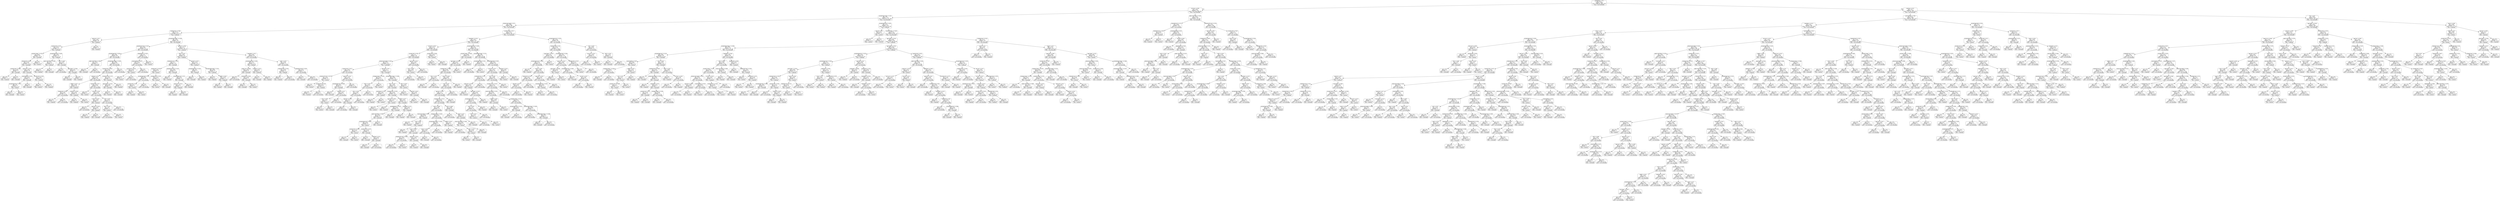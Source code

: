digraph Tree {
node [shape=box, style="rounded", color="black", fontname=helvetica] ;
edge [fontname=helvetica] ;
0 [label="paredblolad <= 0.5\ngini = 0.52\nsamples = 1908\nvalue = [208, 423, 366, 1976]\nclass = non-vulnerable"] ;
1 [label="inst-max <= 0.69\ngini = 0.65\nsamples = 741\nvalue = [132, 240, 188, 601]\nclass = non-vulnerable"] ;
0 -> 1 [labeldistance=2.5, labelangle=45, headlabel="True"] ;
2 [label="escolari/age-range_ <= 0.5\ngini = 0.7\nsamples = 579\nvalue = [124, 225, 173, 406]\nclass = non-vulnerable"] ;
1 -> 2 ;
3 [label="phones-per-capita <= 0.2\ngini = 0.66\nsamples = 366\nvalue = [76, 105, 97, 286]\nclass = non-vulnerable"] ;
2 -> 3 ;
4 [label="inst/age-max <= 0.06\ngini = 0.73\nsamples = 125\nvalue = [29, 65, 41, 59]\nclass = moderate"] ;
3 -> 4 ;
5 [label="age-sum <= 0.5\ngini = 0.65\nsamples = 30\nvalue = [8, 23, 17, 2]\nclass = moderate"] ;
4 -> 5 ;
6 [label="escolari-std <= 0.13\ngini = 0.67\nsamples = 27\nvalue = [8, 16, 17, 2]\nclass = vulnerable"] ;
5 -> 6 ;
7 [label="escolari-range_ <= 0.12\ngini = 0.63\nsamples = 16\nvalue = [8, 5, 12, 0]\nclass = vulnerable"] ;
6 -> 7 ;
8 [label="female-std <= 0.91\ngini = 0.58\nsamples = 13\nvalue = [4, 5, 12, 0]\nclass = vulnerable"] ;
7 -> 8 ;
9 [label="escolari-max <= 0.02\ngini = 0.28\nsamples = 3\nvalue = [0, 1, 5, 0]\nclass = vulnerable"] ;
8 -> 9 ;
10 [label="gini = 0.0\nsamples = 1\nvalue = [0, 1, 0, 0]\nclass = moderate"] ;
9 -> 10 ;
11 [label="gini = 0.0\nsamples = 2\nvalue = [0, 0, 5, 0]\nclass = vulnerable"] ;
9 -> 11 ;
12 [label="age-sum <= 0.35\ngini = 0.64\nsamples = 10\nvalue = [4, 4, 7, 0]\nclass = vulnerable"] ;
8 -> 12 ;
13 [label="overcrowding <= 0.22\ngini = 0.35\nsamples = 5\nvalue = [2, 0, 7, 0]\nclass = vulnerable"] ;
12 -> 13 ;
14 [label="escolari/age-max <= 0.11\ngini = 0.5\nsamples = 3\nvalue = [2, 0, 2, 0]\nclass = extreme"] ;
13 -> 14 ;
15 [label="gini = 0.0\nsamples = 2\nvalue = [0, 0, 2, 0]\nclass = vulnerable"] ;
14 -> 15 ;
16 [label="gini = 0.0\nsamples = 1\nvalue = [2, 0, 0, 0]\nclass = extreme"] ;
14 -> 16 ;
17 [label="gini = 0.0\nsamples = 2\nvalue = [0, 0, 5, 0]\nclass = vulnerable"] ;
13 -> 17 ;
18 [label="escolari-std <= 0.02\ngini = 0.44\nsamples = 5\nvalue = [2, 4, 0, 0]\nclass = moderate"] ;
12 -> 18 ;
19 [label="gini = 0.0\nsamples = 2\nvalue = [2, 0, 0, 0]\nclass = extreme"] ;
18 -> 19 ;
20 [label="gini = 0.0\nsamples = 3\nvalue = [0, 4, 0, 0]\nclass = moderate"] ;
18 -> 20 ;
21 [label="gini = 0.0\nsamples = 3\nvalue = [4, 0, 0, 0]\nclass = extreme"] ;
7 -> 21 ;
22 [label="escolari/age-max <= 0.05\ngini = 0.54\nsamples = 11\nvalue = [0, 11, 5, 2]\nclass = moderate"] ;
6 -> 22 ;
23 [label="walls+roof+floor <= 0.83\ngini = 0.17\nsamples = 6\nvalue = [0, 10, 1, 0]\nclass = moderate"] ;
22 -> 23 ;
24 [label="gini = 0.0\nsamples = 5\nvalue = [0, 10, 0, 0]\nclass = moderate"] ;
23 -> 24 ;
25 [label="gini = 0.0\nsamples = 1\nvalue = [0, 0, 1, 0]\nclass = vulnerable"] ;
23 -> 25 ;
26 [label="r4h2 <= 0.06\ngini = 0.57\nsamples = 5\nvalue = [0, 1, 4, 2]\nclass = vulnerable"] ;
22 -> 26 ;
27 [label="gini = 0.0\nsamples = 2\nvalue = [0, 0, 0, 2]\nclass = non-vulnerable"] ;
26 -> 27 ;
28 [label="age-range_ <= 0.28\ngini = 0.32\nsamples = 3\nvalue = [0, 1, 4, 0]\nclass = vulnerable"] ;
26 -> 28 ;
29 [label="gini = 0.0\nsamples = 2\nvalue = [0, 0, 4, 0]\nclass = vulnerable"] ;
28 -> 29 ;
30 [label="gini = 0.0\nsamples = 1\nvalue = [0, 1, 0, 0]\nclass = moderate"] ;
28 -> 30 ;
31 [label="gini = 0.0\nsamples = 3\nvalue = [0, 7, 0, 0]\nclass = moderate"] ;
5 -> 31 ;
32 [label="escolari/age-range_ <= 0.29\ngini = 0.71\nsamples = 95\nvalue = [21, 42, 24, 57]\nclass = non-vulnerable"] ;
4 -> 32 ;
33 [label="parentesco3-sum <= 0.15\ngini = 0.66\nsamples = 51\nvalue = [14, 15, 9, 39]\nclass = non-vulnerable"] ;
32 -> 33 ;
34 [label="escolari/age-std <= 0.03\ngini = 0.66\nsamples = 40\nvalue = [6, 15, 9, 30]\nclass = non-vulnerable"] ;
33 -> 34 ;
35 [label="walls+roof+floor <= 0.83\ngini = 0.47\nsamples = 5\nvalue = [0, 0, 5, 3]\nclass = vulnerable"] ;
34 -> 35 ;
36 [label="gini = 0.0\nsamples = 2\nvalue = [0, 0, 5, 0]\nclass = vulnerable"] ;
35 -> 36 ;
37 [label="gini = 0.0\nsamples = 3\nvalue = [0, 0, 0, 3]\nclass = non-vulnerable"] ;
35 -> 37 ;
38 [label="escolari/age-range_ <= 0.25\ngini = 0.63\nsamples = 35\nvalue = [6, 15, 4, 27]\nclass = non-vulnerable"] ;
34 -> 38 ;
39 [label="escolari-std <= 0.26\ngini = 0.66\nsamples = 32\nvalue = [6, 15, 4, 22]\nclass = non-vulnerable"] ;
38 -> 39 ;
40 [label="cielorazo <= 0.5\ngini = 0.59\nsamples = 26\nvalue = [6, 10, 1, 22]\nclass = non-vulnerable"] ;
39 -> 40 ;
41 [label="edjefa <= 0.12\ngini = 0.59\nsamples = 12\nvalue = [2, 8, 0, 6]\nclass = moderate"] ;
40 -> 41 ;
42 [label="female-std <= 0.91\ngini = 0.38\nsamples = 6\nvalue = [0, 2, 0, 6]\nclass = non-vulnerable"] ;
41 -> 42 ;
43 [label="gini = 0.0\nsamples = 1\nvalue = [0, 2, 0, 0]\nclass = moderate"] ;
42 -> 43 ;
44 [label="gini = 0.0\nsamples = 5\nvalue = [0, 0, 0, 6]\nclass = non-vulnerable"] ;
42 -> 44 ;
45 [label="warning <= 0.38\ngini = 0.38\nsamples = 6\nvalue = [2, 6, 0, 0]\nclass = moderate"] ;
41 -> 45 ;
46 [label="gini = 0.0\nsamples = 4\nvalue = [0, 6, 0, 0]\nclass = moderate"] ;
45 -> 46 ;
47 [label="gini = 0.0\nsamples = 2\nvalue = [2, 0, 0, 0]\nclass = extreme"] ;
45 -> 47 ;
48 [label="escolari-std <= 0.1\ngini = 0.48\nsamples = 14\nvalue = [4, 2, 1, 16]\nclass = non-vulnerable"] ;
40 -> 48 ;
49 [label="gini = 0.0\nsamples = 1\nvalue = [3, 0, 0, 0]\nclass = extreme"] ;
48 -> 49 ;
50 [label="inst-std <= 0.16\ngini = 0.34\nsamples = 13\nvalue = [1, 2, 1, 16]\nclass = non-vulnerable"] ;
48 -> 50 ;
51 [label="rooms <= 0.45\ngini = 0.62\nsamples = 4\nvalue = [0, 2, 1, 1]\nclass = moderate"] ;
50 -> 51 ;
52 [label="gini = 0.0\nsamples = 1\nvalue = [0, 0, 0, 1]\nclass = non-vulnerable"] ;
51 -> 52 ;
53 [label="age-sum <= 0.53\ngini = 0.44\nsamples = 3\nvalue = [0, 2, 1, 0]\nclass = moderate"] ;
51 -> 53 ;
54 [label="gini = 0.0\nsamples = 2\nvalue = [0, 2, 0, 0]\nclass = moderate"] ;
53 -> 54 ;
55 [label="gini = 0.0\nsamples = 1\nvalue = [0, 0, 1, 0]\nclass = vulnerable"] ;
53 -> 55 ;
56 [label="roof <= 0.25\ngini = 0.12\nsamples = 9\nvalue = [1, 0, 0, 15]\nclass = non-vulnerable"] ;
50 -> 56 ;
57 [label="floor <= 0.25\ngini = 0.5\nsamples = 2\nvalue = [1, 0, 0, 1]\nclass = extreme"] ;
56 -> 57 ;
58 [label="gini = 0.0\nsamples = 1\nvalue = [0, 0, 0, 1]\nclass = non-vulnerable"] ;
57 -> 58 ;
59 [label="gini = 0.0\nsamples = 1\nvalue = [1, 0, 0, 0]\nclass = extreme"] ;
57 -> 59 ;
60 [label="gini = 0.0\nsamples = 7\nvalue = [0, 0, 0, 14]\nclass = non-vulnerable"] ;
56 -> 60 ;
61 [label="instlevel2-sum <= 0.1\ngini = 0.47\nsamples = 6\nvalue = [0, 5, 3, 0]\nclass = moderate"] ;
39 -> 61 ;
62 [label="age-range_ <= 0.32\ngini = 0.48\nsamples = 4\nvalue = [0, 2, 3, 0]\nclass = vulnerable"] ;
61 -> 62 ;
63 [label="gini = 0.0\nsamples = 2\nvalue = [0, 2, 0, 0]\nclass = moderate"] ;
62 -> 63 ;
64 [label="gini = 0.0\nsamples = 2\nvalue = [0, 0, 3, 0]\nclass = vulnerable"] ;
62 -> 64 ;
65 [label="gini = 0.0\nsamples = 2\nvalue = [0, 3, 0, 0]\nclass = moderate"] ;
61 -> 65 ;
66 [label="gini = 0.0\nsamples = 3\nvalue = [0, 0, 0, 5]\nclass = non-vulnerable"] ;
38 -> 66 ;
67 [label="dependency <= 0.16\ngini = 0.5\nsamples = 11\nvalue = [8, 0, 0, 9]\nclass = non-vulnerable"] ;
33 -> 67 ;
68 [label="overcrowding <= 0.27\ngini = 0.38\nsamples = 7\nvalue = [3, 0, 0, 9]\nclass = non-vulnerable"] ;
67 -> 68 ;
69 [label="pisomoscer <= 0.5\ngini = 0.48\nsamples = 3\nvalue = [3, 0, 0, 2]\nclass = extreme"] ;
68 -> 69 ;
70 [label="gini = 0.0\nsamples = 2\nvalue = [3, 0, 0, 0]\nclass = extreme"] ;
69 -> 70 ;
71 [label="gini = 0.0\nsamples = 1\nvalue = [0, 0, 0, 2]\nclass = non-vulnerable"] ;
69 -> 71 ;
72 [label="gini = 0.0\nsamples = 4\nvalue = [0, 0, 0, 7]\nclass = non-vulnerable"] ;
68 -> 72 ;
73 [label="gini = 0.0\nsamples = 4\nvalue = [5, 0, 0, 0]\nclass = extreme"] ;
67 -> 73 ;
74 [label="age-min <= 0.06\ngini = 0.7\nsamples = 44\nvalue = [7, 27, 15, 18]\nclass = moderate"] ;
32 -> 74 ;
75 [label="r4h3 <= 0.31\ngini = 0.63\nsamples = 24\nvalue = [5, 18, 10, 2]\nclass = moderate"] ;
74 -> 75 ;
76 [label="instlevel3-sum <= 0.21\ngini = 0.7\nsamples = 14\nvalue = [5, 5, 8, 2]\nclass = vulnerable"] ;
75 -> 76 ;
77 [label="female-std <= 0.37\ngini = 0.62\nsamples = 8\nvalue = [5, 1, 1, 2]\nclass = extreme"] ;
76 -> 77 ;
78 [label="escolari/age-std <= 0.4\ngini = 0.62\nsamples = 4\nvalue = [1, 1, 0, 2]\nclass = non-vulnerable"] ;
77 -> 78 ;
79 [label="escolari-std <= 0.3\ngini = 0.5\nsamples = 2\nvalue = [1, 1, 0, 0]\nclass = extreme"] ;
78 -> 79 ;
80 [label="gini = 0.0\nsamples = 1\nvalue = [0, 1, 0, 0]\nclass = moderate"] ;
79 -> 80 ;
81 [label="gini = 0.0\nsamples = 1\nvalue = [1, 0, 0, 0]\nclass = extreme"] ;
79 -> 81 ;
82 [label="gini = 0.0\nsamples = 2\nvalue = [0, 0, 0, 2]\nclass = non-vulnerable"] ;
78 -> 82 ;
83 [label="inst/age-max <= 0.31\ngini = 0.32\nsamples = 4\nvalue = [4, 0, 1, 0]\nclass = extreme"] ;
77 -> 83 ;
84 [label="gini = 0.0\nsamples = 3\nvalue = [4, 0, 0, 0]\nclass = extreme"] ;
83 -> 84 ;
85 [label="gini = 0.0\nsamples = 1\nvalue = [0, 0, 1, 0]\nclass = vulnerable"] ;
83 -> 85 ;
86 [label="parentesco3-sum <= 0.15\ngini = 0.46\nsamples = 6\nvalue = [0, 4, 7, 0]\nclass = vulnerable"] ;
76 -> 86 ;
87 [label="gini = 0.0\nsamples = 1\nvalue = [0, 3, 0, 0]\nclass = moderate"] ;
86 -> 87 ;
88 [label="escolari/age-sum <= 0.1\ngini = 0.22\nsamples = 5\nvalue = [0, 1, 7, 0]\nclass = vulnerable"] ;
86 -> 88 ;
89 [label="age-sum <= 0.11\ngini = 0.5\nsamples = 2\nvalue = [0, 1, 1, 0]\nclass = moderate"] ;
88 -> 89 ;
90 [label="gini = 0.0\nsamples = 1\nvalue = [0, 1, 0, 0]\nclass = moderate"] ;
89 -> 90 ;
91 [label="gini = 0.0\nsamples = 1\nvalue = [0, 0, 1, 0]\nclass = vulnerable"] ;
89 -> 91 ;
92 [label="gini = 0.0\nsamples = 3\nvalue = [0, 0, 6, 0]\nclass = vulnerable"] ;
88 -> 92 ;
93 [label="age-std <= 0.33\ngini = 0.23\nsamples = 10\nvalue = [0, 13, 2, 0]\nclass = moderate"] ;
75 -> 93 ;
94 [label="escolari/age-max <= 0.33\ngini = 0.5\nsamples = 2\nvalue = [0, 1, 1, 0]\nclass = moderate"] ;
93 -> 94 ;
95 [label="gini = 0.0\nsamples = 1\nvalue = [0, 0, 1, 0]\nclass = vulnerable"] ;
94 -> 95 ;
96 [label="gini = 0.0\nsamples = 1\nvalue = [0, 1, 0, 0]\nclass = moderate"] ;
94 -> 96 ;
97 [label="escolari/age-range_ <= 0.4\ngini = 0.14\nsamples = 8\nvalue = [0, 12, 1, 0]\nclass = moderate"] ;
93 -> 97 ;
98 [label="gini = 0.0\nsamples = 5\nvalue = [0, 8, 0, 0]\nclass = moderate"] ;
97 -> 98 ;
99 [label="edjefe <= 0.26\ngini = 0.32\nsamples = 3\nvalue = [0, 4, 1, 0]\nclass = moderate"] ;
97 -> 99 ;
100 [label="gini = 0.0\nsamples = 2\nvalue = [0, 4, 0, 0]\nclass = moderate"] ;
99 -> 100 ;
101 [label="gini = 0.0\nsamples = 1\nvalue = [0, 0, 1, 0]\nclass = vulnerable"] ;
99 -> 101 ;
102 [label="meaneduc <= 0.2\ngini = 0.64\nsamples = 20\nvalue = [2, 9, 5, 16]\nclass = non-vulnerable"] ;
74 -> 102 ;
103 [label="escolari/age-min <= 0.03\ngini = 0.71\nsamples = 11\nvalue = [2, 6, 4, 3]\nclass = moderate"] ;
102 -> 103 ;
104 [label="hogar_nin <= 0.06\ngini = 0.66\nsamples = 6\nvalue = [2, 0, 3, 3]\nclass = vulnerable"] ;
103 -> 104 ;
105 [label="gini = 0.0\nsamples = 3\nvalue = [0, 0, 0, 3]\nclass = non-vulnerable"] ;
104 -> 105 ;
106 [label="female-std <= 0.91\ngini = 0.48\nsamples = 3\nvalue = [2, 0, 3, 0]\nclass = vulnerable"] ;
104 -> 106 ;
107 [label="gini = 0.0\nsamples = 2\nvalue = [0, 0, 3, 0]\nclass = vulnerable"] ;
106 -> 107 ;
108 [label="gini = 0.0\nsamples = 1\nvalue = [2, 0, 0, 0]\nclass = extreme"] ;
106 -> 108 ;
109 [label="warning <= 0.12\ngini = 0.24\nsamples = 5\nvalue = [0, 6, 1, 0]\nclass = moderate"] ;
103 -> 109 ;
110 [label="gini = 0.0\nsamples = 1\nvalue = [0, 0, 1, 0]\nclass = vulnerable"] ;
109 -> 110 ;
111 [label="gini = 0.0\nsamples = 4\nvalue = [0, 6, 0, 0]\nclass = moderate"] ;
109 -> 111 ;
112 [label="walls <= 0.75\ngini = 0.38\nsamples = 9\nvalue = [0, 3, 1, 13]\nclass = non-vulnerable"] ;
102 -> 112 ;
113 [label="instlevel3-std <= 0.76\ngini = 0.48\nsamples = 4\nvalue = [0, 3, 0, 2]\nclass = moderate"] ;
112 -> 113 ;
114 [label="gini = 0.0\nsamples = 3\nvalue = [0, 3, 0, 0]\nclass = moderate"] ;
113 -> 114 ;
115 [label="gini = 0.0\nsamples = 1\nvalue = [0, 0, 0, 2]\nclass = non-vulnerable"] ;
113 -> 115 ;
116 [label="parentesco2-std <= 0.35\ngini = 0.15\nsamples = 5\nvalue = [0, 0, 1, 11]\nclass = non-vulnerable"] ;
112 -> 116 ;
117 [label="gini = 0.0\nsamples = 1\nvalue = [0, 0, 1, 0]\nclass = vulnerable"] ;
116 -> 117 ;
118 [label="gini = 0.0\nsamples = 4\nvalue = [0, 0, 0, 11]\nclass = non-vulnerable"] ;
116 -> 118 ;
119 [label="escolari-max <= 0.4\ngini = 0.57\nsamples = 241\nvalue = [47, 40, 56, 227]\nclass = non-vulnerable"] ;
3 -> 119 ;
120 [label="meaneduc <= 0.14\ngini = 0.67\nsamples = 157\nvalue = [40, 31, 51, 120]\nclass = non-vulnerable"] ;
119 -> 120 ;
121 [label="inst-std <= 0.26\ngini = 0.71\nsamples = 61\nvalue = [25, 8, 28, 35]\nclass = non-vulnerable"] ;
120 -> 121 ;
122 [label="escolari-std <= 0.24\ngini = 0.7\nsamples = 58\nvalue = [19, 8, 26, 35]\nclass = non-vulnerable"] ;
121 -> 122 ;
123 [label="phones-per-capita <= 0.31\ngini = 0.71\nsamples = 53\nvalue = [17, 8, 26, 25]\nclass = vulnerable"] ;
122 -> 123 ;
124 [label="escolari-std <= 0.11\ngini = 0.65\nsamples = 22\nvalue = [5, 3, 9, 17]\nclass = non-vulnerable"] ;
123 -> 124 ;
125 [label="estadocivil7-std <= 0.37\ngini = 0.61\nsamples = 6\nvalue = [3, 3, 0, 1]\nclass = extreme"] ;
124 -> 125 ;
126 [label="gini = 0.0\nsamples = 2\nvalue = [3, 0, 0, 0]\nclass = extreme"] ;
125 -> 126 ;
127 [label="inst/age-std <= 0.19\ngini = 0.38\nsamples = 4\nvalue = [0, 3, 0, 1]\nclass = moderate"] ;
125 -> 127 ;
128 [label="gini = 0.0\nsamples = 3\nvalue = [0, 3, 0, 0]\nclass = moderate"] ;
127 -> 128 ;
129 [label="gini = 0.0\nsamples = 1\nvalue = [0, 0, 0, 1]\nclass = non-vulnerable"] ;
127 -> 129 ;
130 [label="age-min <= 0.21\ngini = 0.53\nsamples = 16\nvalue = [2, 0, 9, 16]\nclass = non-vulnerable"] ;
124 -> 130 ;
131 [label="escolari/age-sum <= 0.06\ngini = 0.52\nsamples = 7\nvalue = [2, 0, 9, 3]\nclass = vulnerable"] ;
130 -> 131 ;
132 [label="gini = 0.0\nsamples = 2\nvalue = [0, 0, 7, 0]\nclass = vulnerable"] ;
131 -> 132 ;
133 [label="cielorazo <= 0.5\ngini = 0.65\nsamples = 5\nvalue = [2, 0, 2, 3]\nclass = non-vulnerable"] ;
131 -> 133 ;
134 [label="v2a1 <= 0.02\ngini = 0.5\nsamples = 3\nvalue = [2, 0, 2, 0]\nclass = extreme"] ;
133 -> 134 ;
135 [label="gini = 0.0\nsamples = 2\nvalue = [2, 0, 0, 0]\nclass = extreme"] ;
134 -> 135 ;
136 [label="gini = 0.0\nsamples = 1\nvalue = [0, 0, 2, 0]\nclass = vulnerable"] ;
134 -> 136 ;
137 [label="gini = 0.0\nsamples = 2\nvalue = [0, 0, 0, 3]\nclass = non-vulnerable"] ;
133 -> 137 ;
138 [label="gini = 0.0\nsamples = 9\nvalue = [0, 0, 0, 13]\nclass = non-vulnerable"] ;
130 -> 138 ;
139 [label="age-max <= 0.4\ngini = 0.7\nsamples = 31\nvalue = [12, 5, 17, 8]\nclass = vulnerable"] ;
123 -> 139 ;
140 [label="inst/age-range_ <= 0.24\ngini = 0.37\nsamples = 8\nvalue = [1, 0, 1, 7]\nclass = non-vulnerable"] ;
139 -> 140 ;
141 [label="floor <= 0.75\ngini = 0.22\nsamples = 7\nvalue = [0, 0, 1, 7]\nclass = non-vulnerable"] ;
140 -> 141 ;
142 [label="r4h3 <= 0.19\ngini = 0.44\nsamples = 3\nvalue = [0, 0, 1, 2]\nclass = non-vulnerable"] ;
141 -> 142 ;
143 [label="age-min <= 0.46\ngini = 0.5\nsamples = 2\nvalue = [0, 0, 1, 1]\nclass = vulnerable"] ;
142 -> 143 ;
144 [label="gini = 0.0\nsamples = 1\nvalue = [0, 0, 0, 1]\nclass = non-vulnerable"] ;
143 -> 144 ;
145 [label="gini = 0.0\nsamples = 1\nvalue = [0, 0, 1, 0]\nclass = vulnerable"] ;
143 -> 145 ;
146 [label="gini = 0.0\nsamples = 1\nvalue = [0, 0, 0, 1]\nclass = non-vulnerable"] ;
142 -> 146 ;
147 [label="gini = 0.0\nsamples = 4\nvalue = [0, 0, 0, 5]\nclass = non-vulnerable"] ;
141 -> 147 ;
148 [label="gini = 0.0\nsamples = 1\nvalue = [1, 0, 0, 0]\nclass = extreme"] ;
140 -> 148 ;
149 [label="escolari/age-range_ <= 0.09\ngini = 0.63\nsamples = 23\nvalue = [11, 5, 16, 1]\nclass = vulnerable"] ;
139 -> 149 ;
150 [label="floor <= 0.25\ngini = 0.62\nsamples = 19\nvalue = [6, 5, 14, 1]\nclass = vulnerable"] ;
149 -> 150 ;
151 [label="pisomoscer <= 0.5\ngini = 0.44\nsamples = 3\nvalue = [1, 2, 0, 0]\nclass = moderate"] ;
150 -> 151 ;
152 [label="gini = 0.0\nsamples = 2\nvalue = [0, 2, 0, 0]\nclass = moderate"] ;
151 -> 152 ;
153 [label="gini = 0.0\nsamples = 1\nvalue = [1, 0, 0, 0]\nclass = extreme"] ;
151 -> 153 ;
154 [label="inst/age-max <= 0.03\ngini = 0.56\nsamples = 16\nvalue = [5, 3, 14, 1]\nclass = vulnerable"] ;
150 -> 154 ;
155 [label="age-max <= 0.65\ngini = 0.5\nsamples = 2\nvalue = [1, 1, 0, 0]\nclass = extreme"] ;
154 -> 155 ;
156 [label="gini = 0.0\nsamples = 1\nvalue = [1, 0, 0, 0]\nclass = extreme"] ;
155 -> 156 ;
157 [label="gini = 0.0\nsamples = 1\nvalue = [0, 1, 0, 0]\nclass = moderate"] ;
155 -> 157 ;
158 [label="edjefe <= 0.17\ngini = 0.51\nsamples = 14\nvalue = [4, 2, 14, 1]\nclass = vulnerable"] ;
154 -> 158 ;
159 [label="qmobilephone <= 0.15\ngini = 0.43\nsamples = 11\nvalue = [4, 0, 13, 1]\nclass = vulnerable"] ;
158 -> 159 ;
160 [label="walls+roof+floor <= 0.92\ngini = 0.54\nsamples = 8\nvalue = [4, 0, 7, 1]\nclass = vulnerable"] ;
159 -> 160 ;
161 [label="escolari/age-sum <= 0.01\ngini = 0.59\nsamples = 6\nvalue = [4, 0, 4, 1]\nclass = extreme"] ;
160 -> 161 ;
162 [label="escolari-min <= 0.07\ngini = 0.32\nsamples = 3\nvalue = [4, 0, 1, 0]\nclass = extreme"] ;
161 -> 162 ;
163 [label="gini = 0.0\nsamples = 1\nvalue = [0, 0, 1, 0]\nclass = vulnerable"] ;
162 -> 163 ;
164 [label="gini = 0.0\nsamples = 2\nvalue = [4, 0, 0, 0]\nclass = extreme"] ;
162 -> 164 ;
165 [label="escolari-min <= 0.17\ngini = 0.38\nsamples = 3\nvalue = [0, 0, 3, 1]\nclass = vulnerable"] ;
161 -> 165 ;
166 [label="gini = 0.0\nsamples = 1\nvalue = [0, 0, 1, 0]\nclass = vulnerable"] ;
165 -> 166 ;
167 [label="cielorazo <= 0.5\ngini = 0.44\nsamples = 2\nvalue = [0, 0, 2, 1]\nclass = vulnerable"] ;
165 -> 167 ;
168 [label="gini = 0.0\nsamples = 1\nvalue = [0, 0, 2, 0]\nclass = vulnerable"] ;
167 -> 168 ;
169 [label="gini = 0.0\nsamples = 1\nvalue = [0, 0, 0, 1]\nclass = non-vulnerable"] ;
167 -> 169 ;
170 [label="gini = 0.0\nsamples = 2\nvalue = [0, 0, 3, 0]\nclass = vulnerable"] ;
160 -> 170 ;
171 [label="gini = 0.0\nsamples = 3\nvalue = [0, 0, 6, 0]\nclass = vulnerable"] ;
159 -> 171 ;
172 [label="meaneduc <= 0.1\ngini = 0.44\nsamples = 3\nvalue = [0, 2, 1, 0]\nclass = moderate"] ;
158 -> 172 ;
173 [label="gini = 0.0\nsamples = 2\nvalue = [0, 2, 0, 0]\nclass = moderate"] ;
172 -> 173 ;
174 [label="gini = 0.0\nsamples = 1\nvalue = [0, 0, 1, 0]\nclass = vulnerable"] ;
172 -> 174 ;
175 [label="r4h3 <= 0.19\ngini = 0.41\nsamples = 4\nvalue = [5, 0, 2, 0]\nclass = extreme"] ;
149 -> 175 ;
176 [label="gini = 0.0\nsamples = 2\nvalue = [4, 0, 0, 0]\nclass = extreme"] ;
175 -> 176 ;
177 [label="age-std <= 0.41\ngini = 0.44\nsamples = 2\nvalue = [1, 0, 2, 0]\nclass = vulnerable"] ;
175 -> 177 ;
178 [label="gini = 0.0\nsamples = 1\nvalue = [1, 0, 0, 0]\nclass = extreme"] ;
177 -> 178 ;
179 [label="gini = 0.0\nsamples = 1\nvalue = [0, 0, 2, 0]\nclass = vulnerable"] ;
177 -> 179 ;
180 [label="age-sum <= 0.22\ngini = 0.28\nsamples = 5\nvalue = [2, 0, 0, 10]\nclass = non-vulnerable"] ;
122 -> 180 ;
181 [label="v2a1 <= 0.02\ngini = 0.44\nsamples = 2\nvalue = [2, 0, 0, 1]\nclass = extreme"] ;
180 -> 181 ;
182 [label="gini = 0.0\nsamples = 1\nvalue = [0, 0, 0, 1]\nclass = non-vulnerable"] ;
181 -> 182 ;
183 [label="gini = 0.0\nsamples = 1\nvalue = [2, 0, 0, 0]\nclass = extreme"] ;
181 -> 183 ;
184 [label="gini = 0.0\nsamples = 3\nvalue = [0, 0, 0, 9]\nclass = non-vulnerable"] ;
180 -> 184 ;
185 [label="escolari-std <= 0.28\ngini = 0.38\nsamples = 3\nvalue = [6, 0, 2, 0]\nclass = extreme"] ;
121 -> 185 ;
186 [label="gini = 0.0\nsamples = 2\nvalue = [6, 0, 0, 0]\nclass = extreme"] ;
185 -> 186 ;
187 [label="gini = 0.0\nsamples = 1\nvalue = [0, 0, 2, 0]\nclass = vulnerable"] ;
185 -> 187 ;
188 [label="escolari/age-sum <= 0.05\ngini = 0.6\nsamples = 96\nvalue = [15, 23, 23, 85]\nclass = non-vulnerable"] ;
120 -> 188 ;
189 [label="escolari-range_ <= 0.02\ngini = 0.69\nsamples = 43\nvalue = [7, 14, 13, 27]\nclass = non-vulnerable"] ;
188 -> 189 ;
190 [label="age-range_ <= 0.09\ngini = 0.67\nsamples = 40\nvalue = [7, 9, 13, 27]\nclass = non-vulnerable"] ;
189 -> 190 ;
191 [label="inst/age-max <= 0.08\ngini = 0.66\nsamples = 39\nvalue = [5, 9, 13, 27]\nclass = non-vulnerable"] ;
190 -> 191 ;
192 [label="floor <= 0.25\ngini = 0.22\nsamples = 6\nvalue = [0, 0, 1, 7]\nclass = non-vulnerable"] ;
191 -> 192 ;
193 [label="gini = 0.0\nsamples = 1\nvalue = [0, 0, 1, 0]\nclass = vulnerable"] ;
192 -> 193 ;
194 [label="gini = 0.0\nsamples = 5\nvalue = [0, 0, 0, 7]\nclass = non-vulnerable"] ;
192 -> 194 ;
195 [label="bonus <= 0.38\ngini = 0.69\nsamples = 33\nvalue = [5, 9, 12, 20]\nclass = non-vulnerable"] ;
191 -> 195 ;
196 [label="v2a1 <= 0.0\ngini = 0.67\nsamples = 32\nvalue = [5, 6, 12, 20]\nclass = non-vulnerable"] ;
195 -> 196 ;
197 [label="age-min <= 0.67\ngini = 0.7\nsamples = 29\nvalue = [5, 6, 12, 16]\nclass = non-vulnerable"] ;
196 -> 197 ;
198 [label="inst/age-max <= 0.11\ngini = 0.69\nsamples = 26\nvalue = [5, 6, 9, 16]\nclass = non-vulnerable"] ;
197 -> 198 ;
199 [label="r4m3 <= 0.06\ngini = 0.62\nsamples = 17\nvalue = [1, 6, 3, 11]\nclass = non-vulnerable"] ;
198 -> 199 ;
200 [label="rooms-per-capita <= 0.21\ngini = 0.66\nsamples = 8\nvalue = [1, 5, 2, 2]\nclass = moderate"] ;
199 -> 200 ;
201 [label="gini = 0.0\nsamples = 1\nvalue = [0, 3, 0, 0]\nclass = moderate"] ;
200 -> 201 ;
202 [label="roof <= 0.25\ngini = 0.73\nsamples = 7\nvalue = [1, 2, 2, 2]\nclass = moderate"] ;
200 -> 202 ;
203 [label="gini = 0.0\nsamples = 1\nvalue = [0, 1, 0, 0]\nclass = moderate"] ;
202 -> 203 ;
204 [label="rooms <= 0.25\ngini = 0.72\nsamples = 6\nvalue = [1, 1, 2, 2]\nclass = vulnerable"] ;
202 -> 204 ;
205 [label="estadocivil7-sum <= 0.05\ngini = 0.44\nsamples = 3\nvalue = [1, 0, 0, 2]\nclass = non-vulnerable"] ;
204 -> 205 ;
206 [label="gini = 0.0\nsamples = 2\nvalue = [0, 0, 0, 2]\nclass = non-vulnerable"] ;
205 -> 206 ;
207 [label="gini = 0.0\nsamples = 1\nvalue = [1, 0, 0, 0]\nclass = extreme"] ;
205 -> 207 ;
208 [label="age-min <= 0.54\ngini = 0.44\nsamples = 3\nvalue = [0, 1, 2, 0]\nclass = vulnerable"] ;
204 -> 208 ;
209 [label="gini = 0.0\nsamples = 1\nvalue = [0, 1, 0, 0]\nclass = moderate"] ;
208 -> 209 ;
210 [label="gini = 0.0\nsamples = 2\nvalue = [0, 0, 2, 0]\nclass = vulnerable"] ;
208 -> 210 ;
211 [label="inst/age-range_ <= 0.01\ngini = 0.31\nsamples = 9\nvalue = [0, 1, 1, 9]\nclass = non-vulnerable"] ;
199 -> 211 ;
212 [label="escolari/age-range_ <= 0.01\ngini = 0.2\nsamples = 7\nvalue = [0, 0, 1, 8]\nclass = non-vulnerable"] ;
211 -> 212 ;
213 [label="rooms <= 0.25\ngini = 0.44\nsamples = 3\nvalue = [0, 0, 1, 2]\nclass = non-vulnerable"] ;
212 -> 213 ;
214 [label="gini = 0.0\nsamples = 1\nvalue = [0, 0, 1, 0]\nclass = vulnerable"] ;
213 -> 214 ;
215 [label="gini = 0.0\nsamples = 2\nvalue = [0, 0, 0, 2]\nclass = non-vulnerable"] ;
213 -> 215 ;
216 [label="gini = 0.0\nsamples = 4\nvalue = [0, 0, 0, 6]\nclass = non-vulnerable"] ;
212 -> 216 ;
217 [label="edjefe <= 0.14\ngini = 0.5\nsamples = 2\nvalue = [0, 1, 0, 1]\nclass = moderate"] ;
211 -> 217 ;
218 [label="gini = 0.0\nsamples = 1\nvalue = [0, 1, 0, 0]\nclass = moderate"] ;
217 -> 218 ;
219 [label="gini = 0.0\nsamples = 1\nvalue = [0, 0, 0, 1]\nclass = non-vulnerable"] ;
217 -> 219 ;
220 [label="r4m2 <= 0.08\ngini = 0.66\nsamples = 9\nvalue = [4, 0, 6, 5]\nclass = vulnerable"] ;
198 -> 220 ;
221 [label="gini = 0.0\nsamples = 4\nvalue = [0, 0, 0, 5]\nclass = non-vulnerable"] ;
220 -> 221 ;
222 [label="lugar1 <= 0.5\ngini = 0.48\nsamples = 5\nvalue = [4, 0, 6, 0]\nclass = vulnerable"] ;
220 -> 222 ;
223 [label="rooms-per-capita <= 0.49\ngini = 0.44\nsamples = 4\nvalue = [4, 0, 2, 0]\nclass = extreme"] ;
222 -> 223 ;
224 [label="walls <= 0.75\ngini = 0.32\nsamples = 3\nvalue = [4, 0, 1, 0]\nclass = extreme"] ;
223 -> 224 ;
225 [label="gini = 0.0\nsamples = 2\nvalue = [4, 0, 0, 0]\nclass = extreme"] ;
224 -> 225 ;
226 [label="gini = 0.0\nsamples = 1\nvalue = [0, 0, 1, 0]\nclass = vulnerable"] ;
224 -> 226 ;
227 [label="gini = 0.0\nsamples = 1\nvalue = [0, 0, 1, 0]\nclass = vulnerable"] ;
223 -> 227 ;
228 [label="gini = 0.0\nsamples = 1\nvalue = [0, 0, 4, 0]\nclass = vulnerable"] ;
222 -> 228 ;
229 [label="gini = 0.0\nsamples = 3\nvalue = [0, 0, 3, 0]\nclass = vulnerable"] ;
197 -> 229 ;
230 [label="gini = 0.0\nsamples = 3\nvalue = [0, 0, 0, 4]\nclass = non-vulnerable"] ;
196 -> 230 ;
231 [label="gini = 0.0\nsamples = 1\nvalue = [0, 3, 0, 0]\nclass = moderate"] ;
195 -> 231 ;
232 [label="gini = 0.0\nsamples = 1\nvalue = [2, 0, 0, 0]\nclass = extreme"] ;
190 -> 232 ;
233 [label="gini = 0.0\nsamples = 3\nvalue = [0, 5, 0, 0]\nclass = moderate"] ;
189 -> 233 ;
234 [label="escolari/age-range_ <= 0.1\ngini = 0.5\nsamples = 53\nvalue = [8, 9, 10, 58]\nclass = non-vulnerable"] ;
188 -> 234 ;
235 [label="escolari/age-max <= 0.4\ngini = 0.07\nsamples = 12\nvalue = [1, 0, 0, 25]\nclass = non-vulnerable"] ;
234 -> 235 ;
236 [label="gini = 0.0\nsamples = 11\nvalue = [0, 0, 0, 25]\nclass = non-vulnerable"] ;
235 -> 236 ;
237 [label="gini = 0.0\nsamples = 1\nvalue = [1, 0, 0, 0]\nclass = extreme"] ;
235 -> 237 ;
238 [label="escolari/age-std <= 0.47\ngini = 0.62\nsamples = 41\nvalue = [7, 9, 10, 33]\nclass = non-vulnerable"] ;
234 -> 238 ;
239 [label="inst-std <= 0.17\ngini = 0.55\nsamples = 39\nvalue = [4, 9, 6, 33]\nclass = non-vulnerable"] ;
238 -> 239 ;
240 [label="instlevel4-std <= 0.74\ngini = 0.52\nsamples = 20\nvalue = [1, 9, 0, 14]\nclass = non-vulnerable"] ;
239 -> 240 ;
241 [label="age-sum <= 0.19\ngini = 0.55\nsamples = 16\nvalue = [1, 9, 0, 8]\nclass = moderate"] ;
240 -> 241 ;
242 [label="gini = 0.0\nsamples = 5\nvalue = [0, 6, 0, 0]\nclass = moderate"] ;
241 -> 242 ;
243 [label="age-range_ <= 0.41\ngini = 0.49\nsamples = 11\nvalue = [1, 3, 0, 8]\nclass = non-vulnerable"] ;
241 -> 243 ;
244 [label="escolari/age-min <= 0.22\ngini = 0.34\nsamples = 9\nvalue = [1, 1, 0, 8]\nclass = non-vulnerable"] ;
243 -> 244 ;
245 [label="roof <= 0.25\ngini = 0.2\nsamples = 8\nvalue = [1, 0, 0, 8]\nclass = non-vulnerable"] ;
244 -> 245 ;
246 [label="r4t1 <= 0.14\ngini = 0.5\nsamples = 2\nvalue = [1, 0, 0, 1]\nclass = extreme"] ;
245 -> 246 ;
247 [label="gini = 0.0\nsamples = 1\nvalue = [0, 0, 0, 1]\nclass = non-vulnerable"] ;
246 -> 247 ;
248 [label="gini = 0.0\nsamples = 1\nvalue = [1, 0, 0, 0]\nclass = extreme"] ;
246 -> 248 ;
249 [label="gini = 0.0\nsamples = 6\nvalue = [0, 0, 0, 7]\nclass = non-vulnerable"] ;
245 -> 249 ;
250 [label="gini = 0.0\nsamples = 1\nvalue = [0, 1, 0, 0]\nclass = moderate"] ;
244 -> 250 ;
251 [label="gini = 0.0\nsamples = 2\nvalue = [0, 2, 0, 0]\nclass = moderate"] ;
243 -> 251 ;
252 [label="gini = 0.0\nsamples = 4\nvalue = [0, 0, 0, 6]\nclass = non-vulnerable"] ;
240 -> 252 ;
253 [label="r4t1 <= 0.36\ngini = 0.48\nsamples = 19\nvalue = [3, 0, 6, 19]\nclass = non-vulnerable"] ;
239 -> 253 ;
254 [label="escolari-sum <= 0.22\ngini = 0.41\nsamples = 18\nvalue = [1, 0, 6, 19]\nclass = non-vulnerable"] ;
253 -> 254 ;
255 [label="rooms-per-capita <= 0.07\ngini = 0.55\nsamples = 13\nvalue = [1, 0, 6, 8]\nclass = non-vulnerable"] ;
254 -> 255 ;
256 [label="edjefe <= 0.26\ngini = 0.38\nsamples = 3\nvalue = [1, 0, 3, 0]\nclass = vulnerable"] ;
255 -> 256 ;
257 [label="gini = 0.0\nsamples = 2\nvalue = [0, 0, 3, 0]\nclass = vulnerable"] ;
256 -> 257 ;
258 [label="gini = 0.0\nsamples = 1\nvalue = [1, 0, 0, 0]\nclass = extreme"] ;
256 -> 258 ;
259 [label="inst/age-range_ <= 0.17\ngini = 0.4\nsamples = 10\nvalue = [0, 0, 3, 8]\nclass = non-vulnerable"] ;
255 -> 259 ;
260 [label="escolari/age-sum <= 0.13\ngini = 0.44\nsamples = 3\nvalue = [0, 0, 2, 1]\nclass = vulnerable"] ;
259 -> 260 ;
261 [label="gini = 0.0\nsamples = 2\nvalue = [0, 0, 2, 0]\nclass = vulnerable"] ;
260 -> 261 ;
262 [label="gini = 0.0\nsamples = 1\nvalue = [0, 0, 0, 1]\nclass = non-vulnerable"] ;
260 -> 262 ;
263 [label="escolari/age-range_ <= 0.45\ngini = 0.22\nsamples = 7\nvalue = [0, 0, 1, 7]\nclass = non-vulnerable"] ;
259 -> 263 ;
264 [label="gini = 0.0\nsamples = 5\nvalue = [0, 0, 0, 6]\nclass = non-vulnerable"] ;
263 -> 264 ;
265 [label="escolari/age-range_ <= 0.48\ngini = 0.5\nsamples = 2\nvalue = [0, 0, 1, 1]\nclass = vulnerable"] ;
263 -> 265 ;
266 [label="gini = 0.0\nsamples = 1\nvalue = [0, 0, 1, 0]\nclass = vulnerable"] ;
265 -> 266 ;
267 [label="gini = 0.0\nsamples = 1\nvalue = [0, 0, 0, 1]\nclass = non-vulnerable"] ;
265 -> 267 ;
268 [label="gini = 0.0\nsamples = 5\nvalue = [0, 0, 0, 11]\nclass = non-vulnerable"] ;
254 -> 268 ;
269 [label="gini = 0.0\nsamples = 1\nvalue = [2, 0, 0, 0]\nclass = extreme"] ;
253 -> 269 ;
270 [label="warning <= 0.12\ngini = 0.49\nsamples = 2\nvalue = [3, 0, 4, 0]\nclass = vulnerable"] ;
238 -> 270 ;
271 [label="gini = 0.0\nsamples = 1\nvalue = [3, 0, 0, 0]\nclass = extreme"] ;
270 -> 271 ;
272 [label="gini = 0.0\nsamples = 1\nvalue = [0, 0, 4, 0]\nclass = vulnerable"] ;
270 -> 272 ;
273 [label="escolari/age-sum <= 0.22\ngini = 0.29\nsamples = 84\nvalue = [7, 9, 5, 107]\nclass = non-vulnerable"] ;
119 -> 273 ;
274 [label="instlevel2-std <= 0.8\ngini = 0.23\nsamples = 76\nvalue = [5, 9, 1, 102]\nclass = non-vulnerable"] ;
273 -> 274 ;
275 [label="age-range_ <= 0.72\ngini = 0.14\nsamples = 58\nvalue = [1, 6, 0, 83]\nclass = non-vulnerable"] ;
274 -> 275 ;
276 [label="escolari/age-sum <= 0.03\ngini = 0.13\nsamples = 57\nvalue = [0, 6, 0, 83]\nclass = non-vulnerable"] ;
275 -> 276 ;
277 [label="gini = 0.0\nsamples = 2\nvalue = [0, 2, 0, 0]\nclass = moderate"] ;
276 -> 277 ;
278 [label="rooms <= 0.45\ngini = 0.09\nsamples = 55\nvalue = [0, 4, 0, 83]\nclass = non-vulnerable"] ;
276 -> 278 ;
279 [label="female-std <= 0.35\ngini = 0.05\nsamples = 46\nvalue = [0, 2, 0, 72]\nclass = non-vulnerable"] ;
278 -> 279 ;
280 [label="age-std <= 0.4\ngini = 0.44\nsamples = 3\nvalue = [0, 2, 0, 4]\nclass = non-vulnerable"] ;
279 -> 280 ;
281 [label="gini = 0.0\nsamples = 2\nvalue = [0, 0, 0, 4]\nclass = non-vulnerable"] ;
280 -> 281 ;
282 [label="gini = 0.0\nsamples = 1\nvalue = [0, 2, 0, 0]\nclass = moderate"] ;
280 -> 282 ;
283 [label="gini = 0.0\nsamples = 43\nvalue = [0, 0, 0, 68]\nclass = non-vulnerable"] ;
279 -> 283 ;
284 [label="age-sum <= 0.22\ngini = 0.26\nsamples = 9\nvalue = [0, 2, 0, 11]\nclass = non-vulnerable"] ;
278 -> 284 ;
285 [label="escolari/age-min <= 0.54\ngini = 0.44\nsamples = 3\nvalue = [0, 2, 0, 1]\nclass = moderate"] ;
284 -> 285 ;
286 [label="gini = 0.0\nsamples = 2\nvalue = [0, 2, 0, 0]\nclass = moderate"] ;
285 -> 286 ;
287 [label="gini = 0.0\nsamples = 1\nvalue = [0, 0, 0, 1]\nclass = non-vulnerable"] ;
285 -> 287 ;
288 [label="gini = 0.0\nsamples = 6\nvalue = [0, 0, 0, 10]\nclass = non-vulnerable"] ;
284 -> 288 ;
289 [label="gini = 0.0\nsamples = 1\nvalue = [1, 0, 0, 0]\nclass = extreme"] ;
275 -> 289 ;
290 [label="escolari/age-std <= 0.28\ngini = 0.47\nsamples = 18\nvalue = [4, 3, 1, 19]\nclass = non-vulnerable"] ;
274 -> 290 ;
291 [label="age-sum <= 0.14\ngini = 0.69\nsamples = 10\nvalue = [3, 3, 1, 5]\nclass = non-vulnerable"] ;
290 -> 291 ;
292 [label="age-range_ <= 0.26\ngini = 0.48\nsamples = 3\nvalue = [3, 2, 0, 0]\nclass = extreme"] ;
291 -> 292 ;
293 [label="gini = 0.0\nsamples = 2\nvalue = [0, 2, 0, 0]\nclass = moderate"] ;
292 -> 293 ;
294 [label="gini = 0.0\nsamples = 1\nvalue = [3, 0, 0, 0]\nclass = extreme"] ;
292 -> 294 ;
295 [label="escolari/age-min <= 0.05\ngini = 0.45\nsamples = 7\nvalue = [0, 1, 1, 5]\nclass = non-vulnerable"] ;
291 -> 295 ;
296 [label="gini = 0.0\nsamples = 1\nvalue = [0, 0, 1, 0]\nclass = vulnerable"] ;
295 -> 296 ;
297 [label="inst-std <= 0.32\ngini = 0.28\nsamples = 6\nvalue = [0, 1, 0, 5]\nclass = non-vulnerable"] ;
295 -> 297 ;
298 [label="gini = 0.0\nsamples = 5\nvalue = [0, 0, 0, 5]\nclass = non-vulnerable"] ;
297 -> 298 ;
299 [label="gini = 0.0\nsamples = 1\nvalue = [0, 1, 0, 0]\nclass = moderate"] ;
297 -> 299 ;
300 [label="inst/age-std <= 0.13\ngini = 0.12\nsamples = 8\nvalue = [1, 0, 0, 14]\nclass = non-vulnerable"] ;
290 -> 300 ;
301 [label="gini = 0.0\nsamples = 1\nvalue = [1, 0, 0, 0]\nclass = extreme"] ;
300 -> 301 ;
302 [label="gini = 0.0\nsamples = 7\nvalue = [0, 0, 0, 14]\nclass = non-vulnerable"] ;
300 -> 302 ;
303 [label="r4t1 <= 0.07\ngini = 0.63\nsamples = 8\nvalue = [2, 0, 4, 5]\nclass = non-vulnerable"] ;
273 -> 303 ;
304 [label="dis-sum <= 0.17\ngini = 0.44\nsamples = 5\nvalue = [2, 0, 0, 4]\nclass = non-vulnerable"] ;
303 -> 304 ;
305 [label="gini = 0.0\nsamples = 4\nvalue = [0, 0, 0, 4]\nclass = non-vulnerable"] ;
304 -> 305 ;
306 [label="gini = 0.0\nsamples = 1\nvalue = [2, 0, 0, 0]\nclass = extreme"] ;
304 -> 306 ;
307 [label="r4h3 <= 0.31\ngini = 0.32\nsamples = 3\nvalue = [0, 0, 4, 1]\nclass = vulnerable"] ;
303 -> 307 ;
308 [label="gini = 0.0\nsamples = 2\nvalue = [0, 0, 4, 0]\nclass = vulnerable"] ;
307 -> 308 ;
309 [label="gini = 0.0\nsamples = 1\nvalue = [0, 0, 0, 1]\nclass = non-vulnerable"] ;
307 -> 309 ;
310 [label="escolari/age-sum <= 0.07\ngini = 0.72\nsamples = 213\nvalue = [48, 120, 76, 120]\nclass = moderate"] ;
2 -> 310 ;
311 [label="age-std <= 0.4\ngini = 0.22\nsamples = 4\nvalue = [7, 1, 0, 0]\nclass = extreme"] ;
310 -> 311 ;
312 [label="gini = 0.0\nsamples = 3\nvalue = [7, 0, 0, 0]\nclass = extreme"] ;
311 -> 312 ;
313 [label="gini = 0.0\nsamples = 1\nvalue = [0, 1, 0, 0]\nclass = moderate"] ;
311 -> 313 ;
314 [label="escolari-range_ <= 0.45\ngini = 0.72\nsamples = 209\nvalue = [41, 119, 76, 120]\nclass = non-vulnerable"] ;
310 -> 314 ;
315 [label="age-range_ <= 0.35\ngini = 0.69\nsamples = 159\nvalue = [25, 106, 49, 86]\nclass = moderate"] ;
314 -> 315 ;
316 [label="escolari/age-range_ <= 0.58\ngini = 0.71\nsamples = 53\nvalue = [11, 22, 27, 38]\nclass = non-vulnerable"] ;
315 -> 316 ;
317 [label="escolari/age-sum <= 0.13\ngini = 0.68\nsamples = 24\nvalue = [8, 8, 23, 10]\nclass = vulnerable"] ;
316 -> 317 ;
318 [label="overcrowding <= 0.21\ngini = 0.66\nsamples = 9\nvalue = [8, 2, 2, 4]\nclass = extreme"] ;
317 -> 318 ;
319 [label="inst/age-range_ <= 0.26\ngini = 0.44\nsamples = 3\nvalue = [0, 0, 2, 4]\nclass = non-vulnerable"] ;
318 -> 319 ;
320 [label="gini = 0.0\nsamples = 1\nvalue = [0, 0, 2, 0]\nclass = vulnerable"] ;
319 -> 320 ;
321 [label="gini = 0.0\nsamples = 2\nvalue = [0, 0, 0, 4]\nclass = non-vulnerable"] ;
319 -> 321 ;
322 [label="edjefe <= 0.21\ngini = 0.32\nsamples = 6\nvalue = [8, 2, 0, 0]\nclass = extreme"] ;
318 -> 322 ;
323 [label="roof <= 0.25\ngini = 0.2\nsamples = 5\nvalue = [8, 1, 0, 0]\nclass = extreme"] ;
322 -> 323 ;
324 [label="escolari-sum <= 0.09\ngini = 0.5\nsamples = 2\nvalue = [1, 1, 0, 0]\nclass = extreme"] ;
323 -> 324 ;
325 [label="gini = 0.0\nsamples = 1\nvalue = [0, 1, 0, 0]\nclass = moderate"] ;
324 -> 325 ;
326 [label="gini = 0.0\nsamples = 1\nvalue = [1, 0, 0, 0]\nclass = extreme"] ;
324 -> 326 ;
327 [label="gini = 0.0\nsamples = 3\nvalue = [7, 0, 0, 0]\nclass = extreme"] ;
323 -> 327 ;
328 [label="gini = 0.0\nsamples = 1\nvalue = [0, 1, 0, 0]\nclass = moderate"] ;
322 -> 328 ;
329 [label="v2a1 <= 0.01\ngini = 0.53\nsamples = 15\nvalue = [0, 6, 21, 6]\nclass = vulnerable"] ;
317 -> 329 ;
330 [label="instlevel3-std <= 0.67\ngini = 0.41\nsamples = 12\nvalue = [0, 4, 21, 3]\nclass = vulnerable"] ;
329 -> 330 ;
331 [label="gini = 0.0\nsamples = 4\nvalue = [0, 0, 14, 0]\nclass = vulnerable"] ;
330 -> 331 ;
332 [label="phones-per-capita <= 0.19\ngini = 0.62\nsamples = 8\nvalue = [0, 4, 7, 3]\nclass = vulnerable"] ;
330 -> 332 ;
333 [label="gini = 0.0\nsamples = 1\nvalue = [0, 2, 0, 0]\nclass = moderate"] ;
332 -> 333 ;
334 [label="meaneduc <= 0.2\ngini = 0.57\nsamples = 7\nvalue = [0, 2, 7, 3]\nclass = vulnerable"] ;
332 -> 334 ;
335 [label="escolari-min <= 0.1\ngini = 0.38\nsamples = 5\nvalue = [0, 2, 6, 0]\nclass = vulnerable"] ;
334 -> 335 ;
336 [label="gini = 0.0\nsamples = 2\nvalue = [0, 2, 0, 0]\nclass = moderate"] ;
335 -> 336 ;
337 [label="gini = 0.0\nsamples = 3\nvalue = [0, 0, 6, 0]\nclass = vulnerable"] ;
335 -> 337 ;
338 [label="inst/age-range_ <= 0.39\ngini = 0.38\nsamples = 2\nvalue = [0, 0, 1, 3]\nclass = non-vulnerable"] ;
334 -> 338 ;
339 [label="gini = 0.0\nsamples = 1\nvalue = [0, 0, 1, 0]\nclass = vulnerable"] ;
338 -> 339 ;
340 [label="gini = 0.0\nsamples = 1\nvalue = [0, 0, 0, 3]\nclass = non-vulnerable"] ;
338 -> 340 ;
341 [label="r4m2 <= 0.25\ngini = 0.48\nsamples = 3\nvalue = [0, 2, 0, 3]\nclass = non-vulnerable"] ;
329 -> 341 ;
342 [label="gini = 0.0\nsamples = 1\nvalue = [0, 1, 0, 0]\nclass = moderate"] ;
341 -> 342 ;
343 [label="inst-max <= 0.56\ngini = 0.38\nsamples = 2\nvalue = [0, 1, 0, 3]\nclass = non-vulnerable"] ;
341 -> 343 ;
344 [label="gini = 0.0\nsamples = 1\nvalue = [0, 0, 0, 3]\nclass = non-vulnerable"] ;
343 -> 344 ;
345 [label="gini = 0.0\nsamples = 1\nvalue = [0, 1, 0, 0]\nclass = moderate"] ;
343 -> 345 ;
346 [label="meaneduc <= 0.34\ngini = 0.58\nsamples = 29\nvalue = [3, 14, 4, 28]\nclass = non-vulnerable"] ;
316 -> 346 ;
347 [label="r4h3 <= 0.44\ngini = 0.46\nsamples = 24\nvalue = [1, 9, 2, 28]\nclass = non-vulnerable"] ;
346 -> 347 ;
348 [label="escolari-range_ <= 0.4\ngini = 0.33\nsamples = 20\nvalue = [1, 6, 0, 28]\nclass = non-vulnerable"] ;
347 -> 348 ;
349 [label="phones-per-capita <= 0.21\ngini = 0.22\nsamples = 16\nvalue = [0, 4, 0, 27]\nclass = non-vulnerable"] ;
348 -> 349 ;
350 [label="age-min <= 0.07\ngini = 0.48\nsamples = 3\nvalue = [0, 3, 0, 2]\nclass = moderate"] ;
349 -> 350 ;
351 [label="gini = 0.0\nsamples = 1\nvalue = [0, 0, 0, 2]\nclass = non-vulnerable"] ;
350 -> 351 ;
352 [label="gini = 0.0\nsamples = 2\nvalue = [0, 3, 0, 0]\nclass = moderate"] ;
350 -> 352 ;
353 [label="overcrowding <= 0.14\ngini = 0.07\nsamples = 13\nvalue = [0, 1, 0, 25]\nclass = non-vulnerable"] ;
349 -> 353 ;
354 [label="gini = 0.0\nsamples = 1\nvalue = [0, 1, 0, 0]\nclass = moderate"] ;
353 -> 354 ;
355 [label="gini = 0.0\nsamples = 12\nvalue = [0, 0, 0, 25]\nclass = non-vulnerable"] ;
353 -> 355 ;
356 [label="inst-std <= 0.34\ngini = 0.62\nsamples = 4\nvalue = [1, 2, 0, 1]\nclass = moderate"] ;
348 -> 356 ;
357 [label="inst/age-max <= 0.42\ngini = 0.44\nsamples = 3\nvalue = [1, 2, 0, 0]\nclass = moderate"] ;
356 -> 357 ;
358 [label="gini = 0.0\nsamples = 1\nvalue = [1, 0, 0, 0]\nclass = extreme"] ;
357 -> 358 ;
359 [label="gini = 0.0\nsamples = 2\nvalue = [0, 2, 0, 0]\nclass = moderate"] ;
357 -> 359 ;
360 [label="gini = 0.0\nsamples = 1\nvalue = [0, 0, 0, 1]\nclass = non-vulnerable"] ;
356 -> 360 ;
361 [label="rooms-per-capita <= 0.08\ngini = 0.48\nsamples = 4\nvalue = [0, 3, 2, 0]\nclass = moderate"] ;
347 -> 361 ;
362 [label="gini = 0.0\nsamples = 3\nvalue = [0, 3, 0, 0]\nclass = moderate"] ;
361 -> 362 ;
363 [label="gini = 0.0\nsamples = 1\nvalue = [0, 0, 2, 0]\nclass = vulnerable"] ;
361 -> 363 ;
364 [label="female-std <= 0.67\ngini = 0.59\nsamples = 5\nvalue = [2, 5, 2, 0]\nclass = moderate"] ;
346 -> 364 ;
365 [label="gini = 0.0\nsamples = 1\nvalue = [0, 0, 2, 0]\nclass = vulnerable"] ;
364 -> 365 ;
366 [label="estadocivil7-std <= 0.35\ngini = 0.41\nsamples = 4\nvalue = [2, 5, 0, 0]\nclass = moderate"] ;
364 -> 366 ;
367 [label="gini = 0.0\nsamples = 1\nvalue = [1, 0, 0, 0]\nclass = extreme"] ;
366 -> 367 ;
368 [label="pisomoscer <= 0.5\ngini = 0.28\nsamples = 3\nvalue = [1, 5, 0, 0]\nclass = moderate"] ;
366 -> 368 ;
369 [label="gini = 0.0\nsamples = 1\nvalue = [1, 0, 0, 0]\nclass = extreme"] ;
368 -> 369 ;
370 [label="gini = 0.0\nsamples = 2\nvalue = [0, 5, 0, 0]\nclass = moderate"] ;
368 -> 370 ;
371 [label="age-range_ <= 0.45\ngini = 0.64\nsamples = 106\nvalue = [14, 84, 22, 48]\nclass = moderate"] ;
315 -> 371 ;
372 [label="escolari/age-min <= 0.15\ngini = 0.54\nsamples = 47\nvalue = [5, 48, 10, 12]\nclass = moderate"] ;
371 -> 372 ;
373 [label="escolari/age-sum <= 0.16\ngini = 0.4\nsamples = 34\nvalue = [4, 44, 5, 5]\nclass = moderate"] ;
372 -> 373 ;
374 [label="inst-range_ <= 0.31\ngini = 0.66\nsamples = 15\nvalue = [3, 12, 5, 4]\nclass = moderate"] ;
373 -> 374 ;
375 [label="instlevel2-std <= 0.35\ngini = 0.49\nsamples = 10\nvalue = [0, 11, 5, 1]\nclass = moderate"] ;
374 -> 375 ;
376 [label="escolari/age-max <= 0.62\ngini = 0.44\nsamples = 4\nvalue = [0, 2, 4, 0]\nclass = vulnerable"] ;
375 -> 376 ;
377 [label="gini = 0.0\nsamples = 2\nvalue = [0, 2, 0, 0]\nclass = moderate"] ;
376 -> 377 ;
378 [label="gini = 0.0\nsamples = 2\nvalue = [0, 0, 4, 0]\nclass = vulnerable"] ;
376 -> 378 ;
379 [label="escolari-std <= 0.19\ngini = 0.31\nsamples = 6\nvalue = [0, 9, 1, 1]\nclass = moderate"] ;
375 -> 379 ;
380 [label="gini = 0.0\nsamples = 1\nvalue = [0, 0, 0, 1]\nclass = non-vulnerable"] ;
379 -> 380 ;
381 [label="age-std <= 0.39\ngini = 0.18\nsamples = 5\nvalue = [0, 9, 1, 0]\nclass = moderate"] ;
379 -> 381 ;
382 [label="gini = 0.0\nsamples = 1\nvalue = [0, 0, 1, 0]\nclass = vulnerable"] ;
381 -> 382 ;
383 [label="gini = 0.0\nsamples = 4\nvalue = [0, 9, 0, 0]\nclass = moderate"] ;
381 -> 383 ;
384 [label="bonus <= 0.38\ngini = 0.61\nsamples = 5\nvalue = [3, 1, 0, 3]\nclass = extreme"] ;
374 -> 384 ;
385 [label="instlevel1-sum <= 0.1\ngini = 0.38\nsamples = 4\nvalue = [3, 1, 0, 0]\nclass = extreme"] ;
384 -> 385 ;
386 [label="gini = 0.0\nsamples = 1\nvalue = [0, 1, 0, 0]\nclass = moderate"] ;
385 -> 386 ;
387 [label="gini = 0.0\nsamples = 3\nvalue = [3, 0, 0, 0]\nclass = extreme"] ;
385 -> 387 ;
388 [label="gini = 0.0\nsamples = 1\nvalue = [0, 0, 0, 3]\nclass = non-vulnerable"] ;
384 -> 388 ;
389 [label="bedrooms <= 0.36\ngini = 0.11\nsamples = 19\nvalue = [1, 32, 0, 1]\nclass = moderate"] ;
373 -> 389 ;
390 [label="rooms <= 0.1\ngini = 0.06\nsamples = 17\nvalue = [1, 31, 0, 0]\nclass = moderate"] ;
389 -> 390 ;
391 [label="gini = 0.0\nsamples = 1\nvalue = [1, 0, 0, 0]\nclass = extreme"] ;
390 -> 391 ;
392 [label="gini = 0.0\nsamples = 16\nvalue = [0, 31, 0, 0]\nclass = moderate"] ;
390 -> 392 ;
393 [label="instlevel4-std <= 0.75\ngini = 0.5\nsamples = 2\nvalue = [0, 1, 0, 1]\nclass = moderate"] ;
389 -> 393 ;
394 [label="gini = 0.0\nsamples = 1\nvalue = [0, 1, 0, 0]\nclass = moderate"] ;
393 -> 394 ;
395 [label="gini = 0.0\nsamples = 1\nvalue = [0, 0, 0, 1]\nclass = non-vulnerable"] ;
393 -> 395 ;
396 [label="age-max <= 0.4\ngini = 0.69\nsamples = 13\nvalue = [1, 4, 5, 7]\nclass = non-vulnerable"] ;
372 -> 396 ;
397 [label="meaneduc <= 0.26\ngini = 0.44\nsamples = 5\nvalue = [0, 4, 0, 2]\nclass = moderate"] ;
396 -> 397 ;
398 [label="gini = 0.0\nsamples = 3\nvalue = [0, 4, 0, 0]\nclass = moderate"] ;
397 -> 398 ;
399 [label="gini = 0.0\nsamples = 2\nvalue = [0, 0, 0, 2]\nclass = non-vulnerable"] ;
397 -> 399 ;
400 [label="pisomoscer <= 0.5\ngini = 0.58\nsamples = 8\nvalue = [1, 0, 5, 5]\nclass = vulnerable"] ;
396 -> 400 ;
401 [label="meaneduc <= 0.32\ngini = 0.53\nsamples = 6\nvalue = [1, 0, 5, 2]\nclass = vulnerable"] ;
400 -> 401 ;
402 [label="gini = 0.0\nsamples = 4\nvalue = [0, 0, 5, 0]\nclass = vulnerable"] ;
401 -> 402 ;
403 [label="meaneduc <= 0.47\ngini = 0.44\nsamples = 2\nvalue = [1, 0, 0, 2]\nclass = non-vulnerable"] ;
401 -> 403 ;
404 [label="gini = 0.0\nsamples = 1\nvalue = [0, 0, 0, 2]\nclass = non-vulnerable"] ;
403 -> 404 ;
405 [label="gini = 0.0\nsamples = 1\nvalue = [1, 0, 0, 0]\nclass = extreme"] ;
403 -> 405 ;
406 [label="gini = 0.0\nsamples = 2\nvalue = [0, 0, 0, 3]\nclass = non-vulnerable"] ;
400 -> 406 ;
407 [label="escolari-std <= 0.22\ngini = 0.67\nsamples = 59\nvalue = [9, 36, 12, 36]\nclass = moderate"] ;
371 -> 407 ;
408 [label="walls+roof+floor <= 0.42\ngini = 0.66\nsamples = 31\nvalue = [8, 12, 5, 25]\nclass = non-vulnerable"] ;
407 -> 408 ;
409 [label="age-min <= 0.11\ngini = 0.57\nsamples = 8\nvalue = [8, 0, 2, 4]\nclass = extreme"] ;
408 -> 409 ;
410 [label="tech-sum <= 0.27\ngini = 0.44\nsamples = 3\nvalue = [2, 0, 0, 4]\nclass = non-vulnerable"] ;
409 -> 410 ;
411 [label="gini = 0.0\nsamples = 2\nvalue = [0, 0, 0, 4]\nclass = non-vulnerable"] ;
410 -> 411 ;
412 [label="gini = 0.0\nsamples = 1\nvalue = [2, 0, 0, 0]\nclass = extreme"] ;
410 -> 412 ;
413 [label="dis-sum <= 0.5\ngini = 0.38\nsamples = 5\nvalue = [6, 0, 2, 0]\nclass = extreme"] ;
409 -> 413 ;
414 [label="gini = 0.0\nsamples = 4\nvalue = [6, 0, 0, 0]\nclass = extreme"] ;
413 -> 414 ;
415 [label="gini = 0.0\nsamples = 1\nvalue = [0, 0, 2, 0]\nclass = vulnerable"] ;
413 -> 415 ;
416 [label="bedrooms <= 0.36\ngini = 0.54\nsamples = 23\nvalue = [0, 12, 3, 21]\nclass = non-vulnerable"] ;
408 -> 416 ;
417 [label="age-sum <= 0.33\ngini = 0.49\nsamples = 19\nvalue = [0, 9, 2, 21]\nclass = non-vulnerable"] ;
416 -> 417 ;
418 [label="gini = 0.0\nsamples = 7\nvalue = [0, 0, 0, 13]\nclass = non-vulnerable"] ;
417 -> 418 ;
419 [label="instlevel2-std <= 0.6\ngini = 0.59\nsamples = 12\nvalue = [0, 9, 2, 8]\nclass = moderate"] ;
417 -> 419 ;
420 [label="gini = 0.0\nsamples = 3\nvalue = [0, 5, 0, 0]\nclass = moderate"] ;
419 -> 420 ;
421 [label="meaneduc <= 0.12\ngini = 0.57\nsamples = 9\nvalue = [0, 4, 2, 8]\nclass = non-vulnerable"] ;
419 -> 421 ;
422 [label="gini = 0.0\nsamples = 3\nvalue = [0, 3, 0, 0]\nclass = moderate"] ;
421 -> 422 ;
423 [label="female-std <= 0.8\ngini = 0.43\nsamples = 6\nvalue = [0, 1, 2, 8]\nclass = non-vulnerable"] ;
421 -> 423 ;
424 [label="gini = 0.0\nsamples = 4\nvalue = [0, 0, 0, 8]\nclass = non-vulnerable"] ;
423 -> 424 ;
425 [label="escolari/age-min <= 0.08\ngini = 0.44\nsamples = 2\nvalue = [0, 1, 2, 0]\nclass = vulnerable"] ;
423 -> 425 ;
426 [label="gini = 0.0\nsamples = 1\nvalue = [0, 0, 2, 0]\nclass = vulnerable"] ;
425 -> 426 ;
427 [label="gini = 0.0\nsamples = 1\nvalue = [0, 1, 0, 0]\nclass = moderate"] ;
425 -> 427 ;
428 [label="female-std <= 0.77\ngini = 0.38\nsamples = 4\nvalue = [0, 3, 1, 0]\nclass = moderate"] ;
416 -> 428 ;
429 [label="gini = 0.0\nsamples = 1\nvalue = [0, 0, 1, 0]\nclass = vulnerable"] ;
428 -> 429 ;
430 [label="gini = 0.0\nsamples = 3\nvalue = [0, 3, 0, 0]\nclass = moderate"] ;
428 -> 430 ;
431 [label="escolari/age-sum <= 0.12\ngini = 0.6\nsamples = 28\nvalue = [1, 24, 7, 11]\nclass = moderate"] ;
407 -> 431 ;
432 [label="inst/age-max <= 0.34\ngini = 0.38\nsamples = 5\nvalue = [0, 2, 0, 6]\nclass = non-vulnerable"] ;
431 -> 432 ;
433 [label="gini = 0.0\nsamples = 1\nvalue = [0, 2, 0, 0]\nclass = moderate"] ;
432 -> 433 ;
434 [label="gini = 0.0\nsamples = 4\nvalue = [0, 0, 0, 6]\nclass = non-vulnerable"] ;
432 -> 434 ;
435 [label="dis-sum <= 0.17\ngini = 0.54\nsamples = 23\nvalue = [1, 22, 7, 5]\nclass = moderate"] ;
431 -> 435 ;
436 [label="inst-std <= 0.23\ngini = 0.62\nsamples = 15\nvalue = [0, 12, 7, 5]\nclass = moderate"] ;
435 -> 436 ;
437 [label="parentesco3-sum <= 0.35\ngini = 0.24\nsamples = 5\nvalue = [0, 1, 6, 0]\nclass = vulnerable"] ;
436 -> 437 ;
438 [label="gini = 0.0\nsamples = 4\nvalue = [0, 0, 6, 0]\nclass = vulnerable"] ;
437 -> 438 ;
439 [label="gini = 0.0\nsamples = 1\nvalue = [0, 1, 0, 0]\nclass = moderate"] ;
437 -> 439 ;
440 [label="warning <= 0.12\ngini = 0.49\nsamples = 10\nvalue = [0, 11, 1, 5]\nclass = moderate"] ;
436 -> 440 ;
441 [label="escolari-sum <= 0.24\ngini = 0.28\nsamples = 4\nvalue = [0, 1, 0, 5]\nclass = non-vulnerable"] ;
440 -> 441 ;
442 [label="gini = 0.0\nsamples = 1\nvalue = [0, 1, 0, 0]\nclass = moderate"] ;
441 -> 442 ;
443 [label="gini = 0.0\nsamples = 3\nvalue = [0, 0, 0, 5]\nclass = non-vulnerable"] ;
441 -> 443 ;
444 [label="instlevel2-std <= 0.8\ngini = 0.17\nsamples = 6\nvalue = [0, 10, 1, 0]\nclass = moderate"] ;
440 -> 444 ;
445 [label="gini = 0.0\nsamples = 5\nvalue = [0, 10, 0, 0]\nclass = moderate"] ;
444 -> 445 ;
446 [label="gini = 0.0\nsamples = 1\nvalue = [0, 0, 1, 0]\nclass = vulnerable"] ;
444 -> 446 ;
447 [label="escolari/age-max <= 0.51\ngini = 0.17\nsamples = 8\nvalue = [1, 10, 0, 0]\nclass = moderate"] ;
435 -> 447 ;
448 [label="gini = 0.0\nsamples = 1\nvalue = [1, 0, 0, 0]\nclass = extreme"] ;
447 -> 448 ;
449 [label="gini = 0.0\nsamples = 7\nvalue = [0, 10, 0, 0]\nclass = moderate"] ;
447 -> 449 ;
450 [label="inst/age-max <= 0.33\ngini = 0.71\nsamples = 50\nvalue = [16, 13, 27, 34]\nclass = non-vulnerable"] ;
314 -> 450 ;
451 [label="rooms <= 0.4\ngini = 0.24\nsamples = 4\nvalue = [0, 1, 0, 6]\nclass = non-vulnerable"] ;
450 -> 451 ;
452 [label="gini = 0.0\nsamples = 3\nvalue = [0, 0, 0, 6]\nclass = non-vulnerable"] ;
451 -> 452 ;
453 [label="gini = 0.0\nsamples = 1\nvalue = [0, 1, 0, 0]\nclass = moderate"] ;
451 -> 453 ;
454 [label="lugar1 <= 0.5\ngini = 0.72\nsamples = 46\nvalue = [16, 12, 27, 28]\nclass = non-vulnerable"] ;
450 -> 454 ;
455 [label="age-max <= 0.65\ngini = 0.66\nsamples = 28\nvalue = [1, 10, 15, 20]\nclass = non-vulnerable"] ;
454 -> 455 ;
456 [label="escolari-std <= 0.34\ngini = 0.61\nsamples = 25\nvalue = [1, 5, 15, 20]\nclass = non-vulnerable"] ;
455 -> 456 ;
457 [label="inst/age-range_ <= 0.47\ngini = 0.64\nsamples = 15\nvalue = [1, 5, 12, 6]\nclass = vulnerable"] ;
456 -> 457 ;
458 [label="inst/age-range_ <= 0.37\ngini = 0.27\nsamples = 6\nvalue = [0, 1, 11, 1]\nclass = vulnerable"] ;
457 -> 458 ;
459 [label="gini = 0.0\nsamples = 1\nvalue = [0, 0, 0, 1]\nclass = non-vulnerable"] ;
458 -> 459 ;
460 [label="walls+roof+floor <= 0.08\ngini = 0.15\nsamples = 5\nvalue = [0, 1, 11, 0]\nclass = vulnerable"] ;
458 -> 460 ;
461 [label="gini = 0.0\nsamples = 1\nvalue = [0, 1, 0, 0]\nclass = moderate"] ;
460 -> 461 ;
462 [label="gini = 0.0\nsamples = 4\nvalue = [0, 0, 11, 0]\nclass = vulnerable"] ;
460 -> 462 ;
463 [label="escolari-range_ <= 0.5\ngini = 0.64\nsamples = 9\nvalue = [1, 4, 1, 5]\nclass = non-vulnerable"] ;
457 -> 463 ;
464 [label="age-sum <= 0.37\ngini = 0.38\nsamples = 4\nvalue = [0, 3, 1, 0]\nclass = moderate"] ;
463 -> 464 ;
465 [label="gini = 0.0\nsamples = 3\nvalue = [0, 3, 0, 0]\nclass = moderate"] ;
464 -> 465 ;
466 [label="gini = 0.0\nsamples = 1\nvalue = [0, 0, 1, 0]\nclass = vulnerable"] ;
464 -> 466 ;
467 [label="tech-sum <= 0.2\ngini = 0.45\nsamples = 5\nvalue = [1, 1, 0, 5]\nclass = non-vulnerable"] ;
463 -> 467 ;
468 [label="gini = 0.0\nsamples = 1\nvalue = [0, 1, 0, 0]\nclass = moderate"] ;
467 -> 468 ;
469 [label="age-min <= 0.12\ngini = 0.28\nsamples = 4\nvalue = [1, 0, 0, 5]\nclass = non-vulnerable"] ;
467 -> 469 ;
470 [label="gini = 0.0\nsamples = 3\nvalue = [0, 0, 0, 5]\nclass = non-vulnerable"] ;
469 -> 470 ;
471 [label="gini = 0.0\nsamples = 1\nvalue = [1, 0, 0, 0]\nclass = extreme"] ;
469 -> 471 ;
472 [label="phones-per-capita <= 0.13\ngini = 0.29\nsamples = 10\nvalue = [0, 0, 3, 14]\nclass = non-vulnerable"] ;
456 -> 472 ;
473 [label="gini = 0.0\nsamples = 1\nvalue = [0, 0, 3, 0]\nclass = vulnerable"] ;
472 -> 473 ;
474 [label="gini = 0.0\nsamples = 9\nvalue = [0, 0, 0, 14]\nclass = non-vulnerable"] ;
472 -> 474 ;
475 [label="gini = 0.0\nsamples = 3\nvalue = [0, 5, 0, 0]\nclass = moderate"] ;
455 -> 475 ;
476 [label="age-range_ <= 0.5\ngini = 0.68\nsamples = 18\nvalue = [15, 2, 12, 8]\nclass = extreme"] ;
454 -> 476 ;
477 [label="phones-per-capita <= 0.24\ngini = 0.48\nsamples = 10\nvalue = [15, 0, 7, 1]\nclass = extreme"] ;
476 -> 477 ;
478 [label="rooms-per-capita <= 0.07\ngini = 0.28\nsamples = 7\nvalue = [15, 0, 3, 0]\nclass = extreme"] ;
477 -> 478 ;
479 [label="instlevel3-sum <= 0.07\ngini = 0.49\nsamples = 3\nvalue = [4, 0, 3, 0]\nclass = extreme"] ;
478 -> 479 ;
480 [label="gini = 0.0\nsamples = 1\nvalue = [0, 0, 3, 0]\nclass = vulnerable"] ;
479 -> 480 ;
481 [label="gini = 0.0\nsamples = 2\nvalue = [4, 0, 0, 0]\nclass = extreme"] ;
479 -> 481 ;
482 [label="gini = 0.0\nsamples = 4\nvalue = [11, 0, 0, 0]\nclass = extreme"] ;
478 -> 482 ;
483 [label="escolari-min <= 0.02\ngini = 0.32\nsamples = 3\nvalue = [0, 0, 4, 1]\nclass = vulnerable"] ;
477 -> 483 ;
484 [label="gini = 0.0\nsamples = 2\nvalue = [0, 0, 4, 0]\nclass = vulnerable"] ;
483 -> 484 ;
485 [label="gini = 0.0\nsamples = 1\nvalue = [0, 0, 0, 1]\nclass = non-vulnerable"] ;
483 -> 485 ;
486 [label="escolari/age-range_ <= 0.64\ngini = 0.6\nsamples = 8\nvalue = [0, 2, 5, 7]\nclass = non-vulnerable"] ;
476 -> 486 ;
487 [label="escolari/age-range_ <= 0.57\ngini = 0.53\nsamples = 4\nvalue = [0, 2, 5, 1]\nclass = vulnerable"] ;
486 -> 487 ;
488 [label="gini = 0.0\nsamples = 1\nvalue = [0, 2, 0, 0]\nclass = moderate"] ;
487 -> 488 ;
489 [label="parentesco3-sum <= 0.05\ngini = 0.28\nsamples = 3\nvalue = [0, 0, 5, 1]\nclass = vulnerable"] ;
487 -> 489 ;
490 [label="gini = 0.0\nsamples = 1\nvalue = [0, 0, 0, 1]\nclass = non-vulnerable"] ;
489 -> 490 ;
491 [label="gini = 0.0\nsamples = 2\nvalue = [0, 0, 5, 0]\nclass = vulnerable"] ;
489 -> 491 ;
492 [label="gini = 0.0\nsamples = 4\nvalue = [0, 0, 0, 6]\nclass = non-vulnerable"] ;
486 -> 492 ;
493 [label="walls+roof+floor <= 0.42\ngini = 0.29\nsamples = 162\nvalue = [8, 15, 15, 195]\nclass = non-vulnerable"] ;
1 -> 493 ;
494 [label="instlevel8-sum <= 0.1\ngini = 0.68\nsamples = 18\nvalue = [1, 7, 6, 9]\nclass = non-vulnerable"] ;
493 -> 494 ;
495 [label="instlevel3-sum <= 0.07\ngini = 0.38\nsamples = 2\nvalue = [1, 3, 0, 0]\nclass = moderate"] ;
494 -> 495 ;
496 [label="gini = 0.0\nsamples = 1\nvalue = [0, 3, 0, 0]\nclass = moderate"] ;
495 -> 496 ;
497 [label="gini = 0.0\nsamples = 1\nvalue = [1, 0, 0, 0]\nclass = extreme"] ;
495 -> 497 ;
498 [label="escolari/age-std <= 0.11\ngini = 0.63\nsamples = 16\nvalue = [0, 4, 6, 9]\nclass = non-vulnerable"] ;
494 -> 498 ;
499 [label="gini = 0.0\nsamples = 1\nvalue = [0, 2, 0, 0]\nclass = moderate"] ;
498 -> 499 ;
500 [label="inst-std <= 0.45\ngini = 0.58\nsamples = 15\nvalue = [0, 2, 6, 9]\nclass = non-vulnerable"] ;
498 -> 500 ;
501 [label="gini = 0.0\nsamples = 5\nvalue = [0, 0, 0, 5]\nclass = non-vulnerable"] ;
500 -> 501 ;
502 [label="dependency <= 0.22\ngini = 0.61\nsamples = 10\nvalue = [0, 2, 6, 4]\nclass = vulnerable"] ;
500 -> 502 ;
503 [label="r4m3 <= 0.31\ngini = 0.53\nsamples = 7\nvalue = [0, 2, 5, 1]\nclass = vulnerable"] ;
502 -> 503 ;
504 [label="phones-per-capita <= 0.28\ngini = 0.62\nsamples = 4\nvalue = [0, 2, 1, 1]\nclass = moderate"] ;
503 -> 504 ;
505 [label="gini = 0.0\nsamples = 2\nvalue = [0, 2, 0, 0]\nclass = moderate"] ;
504 -> 505 ;
506 [label="r4h3 <= 0.31\ngini = 0.5\nsamples = 2\nvalue = [0, 0, 1, 1]\nclass = vulnerable"] ;
504 -> 506 ;
507 [label="gini = 0.0\nsamples = 1\nvalue = [0, 0, 1, 0]\nclass = vulnerable"] ;
506 -> 507 ;
508 [label="gini = 0.0\nsamples = 1\nvalue = [0, 0, 0, 1]\nclass = non-vulnerable"] ;
506 -> 508 ;
509 [label="gini = 0.0\nsamples = 3\nvalue = [0, 0, 4, 0]\nclass = vulnerable"] ;
503 -> 509 ;
510 [label="walls+roof+floor <= 0.17\ngini = 0.38\nsamples = 3\nvalue = [0, 0, 1, 3]\nclass = non-vulnerable"] ;
502 -> 510 ;
511 [label="gini = 0.0\nsamples = 2\nvalue = [0, 0, 0, 3]\nclass = non-vulnerable"] ;
510 -> 511 ;
512 [label="gini = 0.0\nsamples = 1\nvalue = [0, 0, 1, 0]\nclass = vulnerable"] ;
510 -> 512 ;
513 [label="estadocivil7-sum <= 0.25\ngini = 0.21\nsamples = 144\nvalue = [7, 8, 9, 186]\nclass = non-vulnerable"] ;
493 -> 513 ;
514 [label="age-min <= 0.85\ngini = 0.16\nsamples = 128\nvalue = [6, 7, 3, 171]\nclass = non-vulnerable"] ;
513 -> 514 ;
515 [label="inst/age-std <= 0.94\ngini = 0.15\nsamples = 127\nvalue = [6, 6, 3, 171]\nclass = non-vulnerable"] ;
514 -> 515 ;
516 [label="phones-per-capita <= 0.1\ngini = 0.14\nsamples = 126\nvalue = [6, 5, 3, 171]\nclass = non-vulnerable"] ;
515 -> 516 ;
517 [label="rooms <= 0.4\ngini = 0.5\nsamples = 2\nvalue = [0, 1, 0, 1]\nclass = moderate"] ;
516 -> 517 ;
518 [label="gini = 0.0\nsamples = 1\nvalue = [0, 1, 0, 0]\nclass = moderate"] ;
517 -> 518 ;
519 [label="gini = 0.0\nsamples = 1\nvalue = [0, 0, 0, 1]\nclass = non-vulnerable"] ;
517 -> 519 ;
520 [label="r4h3 <= 0.19\ngini = 0.14\nsamples = 124\nvalue = [6, 4, 3, 170]\nclass = non-vulnerable"] ;
516 -> 520 ;
521 [label="overcrowding <= 0.4\ngini = 0.05\nsamples = 70\nvalue = [2, 1, 0, 104]\nclass = non-vulnerable"] ;
520 -> 521 ;
522 [label="escolari/age-max <= 0.37\ngini = 0.04\nsamples = 69\nvalue = [2, 0, 0, 104]\nclass = non-vulnerable"] ;
521 -> 522 ;
523 [label="rooms-per-capita <= 0.55\ngini = 0.18\nsamples = 10\nvalue = [1, 0, 0, 9]\nclass = non-vulnerable"] ;
522 -> 523 ;
524 [label="gini = 0.0\nsamples = 9\nvalue = [0, 0, 0, 9]\nclass = non-vulnerable"] ;
523 -> 524 ;
525 [label="gini = 0.0\nsamples = 1\nvalue = [1, 0, 0, 0]\nclass = extreme"] ;
523 -> 525 ;
526 [label="age-min <= 0.04\ngini = 0.02\nsamples = 59\nvalue = [1, 0, 0, 95]\nclass = non-vulnerable"] ;
522 -> 526 ;
527 [label="rent-per-capita <= 0.05\ngini = 0.28\nsamples = 3\nvalue = [1, 0, 0, 5]\nclass = non-vulnerable"] ;
526 -> 527 ;
528 [label="gini = 0.0\nsamples = 1\nvalue = [1, 0, 0, 0]\nclass = extreme"] ;
527 -> 528 ;
529 [label="gini = 0.0\nsamples = 2\nvalue = [0, 0, 0, 5]\nclass = non-vulnerable"] ;
527 -> 529 ;
530 [label="gini = 0.0\nsamples = 56\nvalue = [0, 0, 0, 90]\nclass = non-vulnerable"] ;
526 -> 530 ;
531 [label="gini = 0.0\nsamples = 1\nvalue = [0, 1, 0, 0]\nclass = moderate"] ;
521 -> 531 ;
532 [label="inst/age-range_ <= 0.78\ngini = 0.24\nsamples = 54\nvalue = [4, 3, 3, 66]\nclass = non-vulnerable"] ;
520 -> 532 ;
533 [label="escolari-min <= 0.36\ngini = 0.19\nsamples = 49\nvalue = [2, 2, 3, 63]\nclass = non-vulnerable"] ;
532 -> 533 ;
534 [label="v2a1 <= 0.02\ngini = 0.1\nsamples = 39\nvalue = [0, 0, 3, 53]\nclass = non-vulnerable"] ;
533 -> 534 ;
535 [label="escolari/age-max <= 0.48\ngini = 0.04\nsamples = 34\nvalue = [0, 0, 1, 46]\nclass = non-vulnerable"] ;
534 -> 535 ;
536 [label="instlevel4-std <= 0.76\ngini = 0.44\nsamples = 3\nvalue = [0, 0, 1, 2]\nclass = non-vulnerable"] ;
535 -> 536 ;
537 [label="gini = 0.0\nsamples = 2\nvalue = [0, 0, 0, 2]\nclass = non-vulnerable"] ;
536 -> 537 ;
538 [label="gini = 0.0\nsamples = 1\nvalue = [0, 0, 1, 0]\nclass = vulnerable"] ;
536 -> 538 ;
539 [label="gini = 0.0\nsamples = 31\nvalue = [0, 0, 0, 44]\nclass = non-vulnerable"] ;
535 -> 539 ;
540 [label="bedrooms <= 0.21\ngini = 0.35\nsamples = 5\nvalue = [0, 0, 2, 7]\nclass = non-vulnerable"] ;
534 -> 540 ;
541 [label="gini = 0.0\nsamples = 3\nvalue = [0, 0, 0, 7]\nclass = non-vulnerable"] ;
540 -> 541 ;
542 [label="gini = 0.0\nsamples = 2\nvalue = [0, 0, 2, 0]\nclass = vulnerable"] ;
540 -> 542 ;
543 [label="meaneduc <= 0.41\ngini = 0.45\nsamples = 10\nvalue = [2, 2, 0, 10]\nclass = non-vulnerable"] ;
533 -> 543 ;
544 [label="edjefe <= 0.33\ngini = 0.3\nsamples = 8\nvalue = [0, 2, 0, 9]\nclass = non-vulnerable"] ;
543 -> 544 ;
545 [label="escolari/age-range_ <= 0.38\ngini = 0.48\nsamples = 3\nvalue = [0, 2, 0, 3]\nclass = non-vulnerable"] ;
544 -> 545 ;
546 [label="gini = 0.0\nsamples = 1\nvalue = [0, 2, 0, 0]\nclass = moderate"] ;
545 -> 546 ;
547 [label="gini = 0.0\nsamples = 2\nvalue = [0, 0, 0, 3]\nclass = non-vulnerable"] ;
545 -> 547 ;
548 [label="gini = 0.0\nsamples = 5\nvalue = [0, 0, 0, 6]\nclass = non-vulnerable"] ;
544 -> 548 ;
549 [label="inst/age-std <= 0.08\ngini = 0.44\nsamples = 2\nvalue = [2, 0, 0, 1]\nclass = extreme"] ;
543 -> 549 ;
550 [label="gini = 0.0\nsamples = 1\nvalue = [0, 0, 0, 1]\nclass = non-vulnerable"] ;
549 -> 550 ;
551 [label="gini = 0.0\nsamples = 1\nvalue = [2, 0, 0, 0]\nclass = extreme"] ;
549 -> 551 ;
552 [label="instlevel8-sum <= 0.1\ngini = 0.61\nsamples = 5\nvalue = [2, 1, 0, 3]\nclass = non-vulnerable"] ;
532 -> 552 ;
553 [label="gini = 0.0\nsamples = 1\nvalue = [0, 1, 0, 0]\nclass = moderate"] ;
552 -> 553 ;
554 [label="age-range_ <= 0.31\ngini = 0.48\nsamples = 4\nvalue = [2, 0, 0, 3]\nclass = non-vulnerable"] ;
552 -> 554 ;
555 [label="gini = 0.0\nsamples = 1\nvalue = [2, 0, 0, 0]\nclass = extreme"] ;
554 -> 555 ;
556 [label="gini = 0.0\nsamples = 3\nvalue = [0, 0, 0, 3]\nclass = non-vulnerable"] ;
554 -> 556 ;
557 [label="gini = 0.0\nsamples = 1\nvalue = [0, 1, 0, 0]\nclass = moderate"] ;
515 -> 557 ;
558 [label="gini = 0.0\nsamples = 1\nvalue = [0, 1, 0, 0]\nclass = moderate"] ;
514 -> 558 ;
559 [label="escolari-std <= 0.22\ngini = 0.5\nsamples = 16\nvalue = [1, 1, 6, 15]\nclass = non-vulnerable"] ;
513 -> 559 ;
560 [label="r4m3 <= 0.19\ngini = 0.38\nsamples = 5\nvalue = [0, 0, 6, 2]\nclass = vulnerable"] ;
559 -> 560 ;
561 [label="gini = 0.0\nsamples = 1\nvalue = [0, 0, 0, 2]\nclass = non-vulnerable"] ;
560 -> 561 ;
562 [label="gini = 0.0\nsamples = 4\nvalue = [0, 0, 6, 0]\nclass = vulnerable"] ;
560 -> 562 ;
563 [label="escolari/age-std <= 0.24\ngini = 0.24\nsamples = 11\nvalue = [1, 1, 0, 13]\nclass = non-vulnerable"] ;
559 -> 563 ;
564 [label="gini = 0.0\nsamples = 1\nvalue = [1, 0, 0, 0]\nclass = extreme"] ;
563 -> 564 ;
565 [label="inst/age-std <= 0.34\ngini = 0.13\nsamples = 10\nvalue = [0, 1, 0, 13]\nclass = non-vulnerable"] ;
563 -> 565 ;
566 [label="rooms-per-capita <= 0.09\ngini = 0.44\nsamples = 2\nvalue = [0, 1, 0, 2]\nclass = non-vulnerable"] ;
565 -> 566 ;
567 [label="gini = 0.0\nsamples = 1\nvalue = [0, 0, 0, 2]\nclass = non-vulnerable"] ;
566 -> 567 ;
568 [label="gini = 0.0\nsamples = 1\nvalue = [0, 1, 0, 0]\nclass = moderate"] ;
566 -> 568 ;
569 [label="gini = 0.0\nsamples = 8\nvalue = [0, 0, 0, 11]\nclass = non-vulnerable"] ;
565 -> 569 ;
570 [label="warning <= 0.12\ngini = 0.4\nsamples = 1167\nvalue = [76, 183, 178, 1375]\nclass = non-vulnerable"] ;
0 -> 570 [labeldistance=2.5, labelangle=-45, headlabel="False"] ;
571 [label="overcrowding <= 0.38\ngini = 0.34\nsamples = 969\nvalue = [44, 116, 135, 1207]\nclass = non-vulnerable"] ;
570 -> 571 ;
572 [label="meaneduc <= 0.17\ngini = 0.31\nsamples = 934\nvalue = [34, 101, 123, 1185]\nclass = non-vulnerable"] ;
571 -> 572 ;
573 [label="rooms <= 0.45\ngini = 0.6\nsamples = 164\nvalue = [13, 38, 54, 140]\nclass = non-vulnerable"] ;
572 -> 573 ;
574 [label="escolari/age-max <= 0.03\ngini = 0.64\nsamples = 130\nvalue = [13, 31, 50, 97]\nclass = non-vulnerable"] ;
573 -> 574 ;
575 [label="tech-sum <= 0.02\ngini = 0.62\nsamples = 6\nvalue = [2, 5, 1, 1]\nclass = moderate"] ;
574 -> 575 ;
576 [label="gini = 0.0\nsamples = 2\nvalue = [0, 3, 0, 0]\nclass = moderate"] ;
575 -> 576 ;
577 [label="female-std <= 0.91\ngini = 0.72\nsamples = 4\nvalue = [2, 2, 1, 1]\nclass = extreme"] ;
575 -> 577 ;
578 [label="r4h3 <= 0.06\ngini = 0.5\nsamples = 2\nvalue = [0, 0, 1, 1]\nclass = vulnerable"] ;
577 -> 578 ;
579 [label="gini = 0.0\nsamples = 1\nvalue = [0, 0, 1, 0]\nclass = vulnerable"] ;
578 -> 579 ;
580 [label="gini = 0.0\nsamples = 1\nvalue = [0, 0, 0, 1]\nclass = non-vulnerable"] ;
578 -> 580 ;
581 [label="rooms <= 0.35\ngini = 0.5\nsamples = 2\nvalue = [2, 2, 0, 0]\nclass = extreme"] ;
577 -> 581 ;
582 [label="gini = 0.0\nsamples = 1\nvalue = [0, 2, 0, 0]\nclass = moderate"] ;
581 -> 582 ;
583 [label="gini = 0.0\nsamples = 1\nvalue = [2, 0, 0, 0]\nclass = extreme"] ;
581 -> 583 ;
584 [label="escolari/age-min <= 0.21\ngini = 0.63\nsamples = 124\nvalue = [11, 26, 49, 96]\nclass = non-vulnerable"] ;
574 -> 584 ;
585 [label="age-sum <= 0.53\ngini = 0.62\nsamples = 119\nvalue = [11, 26, 42, 93]\nclass = non-vulnerable"] ;
584 -> 585 ;
586 [label="instlevel3-sum <= 0.21\ngini = 0.6\nsamples = 114\nvalue = [9, 26, 37, 93]\nclass = non-vulnerable"] ;
585 -> 586 ;
587 [label="escolari-std <= 0.17\ngini = 0.65\nsamples = 90\nvalue = [8, 23, 31, 61]\nclass = non-vulnerable"] ;
586 -> 587 ;
588 [label="age-min <= 0.5\ngini = 0.67\nsamples = 20\nvalue = [1, 12, 7, 8]\nclass = moderate"] ;
587 -> 588 ;
589 [label="instlevel1-sum <= 0.1\ngini = 0.57\nsamples = 11\nvalue = [0, 10, 6, 2]\nclass = moderate"] ;
588 -> 589 ;
590 [label="instlevel3-std <= 0.91\ngini = 0.44\nsamples = 8\nvalue = [0, 10, 3, 1]\nclass = moderate"] ;
589 -> 590 ;
591 [label="hogar_nin <= 0.17\ngini = 0.36\nsamples = 7\nvalue = [0, 10, 3, 0]\nclass = moderate"] ;
590 -> 591 ;
592 [label="escolari/age-min <= 0.09\ngini = 0.49\nsamples = 4\nvalue = [0, 4, 3, 0]\nclass = moderate"] ;
591 -> 592 ;
593 [label="gini = 0.0\nsamples = 2\nvalue = [0, 4, 0, 0]\nclass = moderate"] ;
592 -> 593 ;
594 [label="gini = 0.0\nsamples = 2\nvalue = [0, 0, 3, 0]\nclass = vulnerable"] ;
592 -> 594 ;
595 [label="gini = 0.0\nsamples = 3\nvalue = [0, 6, 0, 0]\nclass = moderate"] ;
591 -> 595 ;
596 [label="gini = 0.0\nsamples = 1\nvalue = [0, 0, 0, 1]\nclass = non-vulnerable"] ;
590 -> 596 ;
597 [label="instlevel2-std <= 0.74\ngini = 0.38\nsamples = 3\nvalue = [0, 0, 3, 1]\nclass = vulnerable"] ;
589 -> 597 ;
598 [label="gini = 0.0\nsamples = 1\nvalue = [0, 0, 0, 1]\nclass = non-vulnerable"] ;
597 -> 598 ;
599 [label="gini = 0.0\nsamples = 2\nvalue = [0, 0, 3, 0]\nclass = vulnerable"] ;
597 -> 599 ;
600 [label="inst-range_ <= 0.06\ngini = 0.58\nsamples = 9\nvalue = [1, 2, 1, 6]\nclass = non-vulnerable"] ;
588 -> 600 ;
601 [label="escolari-max <= 0.21\ngini = 0.28\nsamples = 5\nvalue = [0, 1, 0, 5]\nclass = non-vulnerable"] ;
600 -> 601 ;
602 [label="gini = 0.0\nsamples = 3\nvalue = [0, 0, 0, 4]\nclass = non-vulnerable"] ;
601 -> 602 ;
603 [label="inst/age-range_ <= 0.0\ngini = 0.5\nsamples = 2\nvalue = [0, 1, 0, 1]\nclass = moderate"] ;
601 -> 603 ;
604 [label="gini = 0.0\nsamples = 1\nvalue = [0, 0, 0, 1]\nclass = non-vulnerable"] ;
603 -> 604 ;
605 [label="gini = 0.0\nsamples = 1\nvalue = [0, 1, 0, 0]\nclass = moderate"] ;
603 -> 605 ;
606 [label="age-range_ <= 0.05\ngini = 0.75\nsamples = 4\nvalue = [1, 1, 1, 1]\nclass = extreme"] ;
600 -> 606 ;
607 [label="gini = 0.0\nsamples = 1\nvalue = [0, 0, 1, 0]\nclass = vulnerable"] ;
606 -> 607 ;
608 [label="dis-sum <= 0.17\ngini = 0.67\nsamples = 3\nvalue = [1, 1, 0, 1]\nclass = extreme"] ;
606 -> 608 ;
609 [label="rooms <= 0.35\ngini = 0.5\nsamples = 2\nvalue = [0, 1, 0, 1]\nclass = moderate"] ;
608 -> 609 ;
610 [label="gini = 0.0\nsamples = 1\nvalue = [0, 0, 0, 1]\nclass = non-vulnerable"] ;
609 -> 610 ;
611 [label="gini = 0.0\nsamples = 1\nvalue = [0, 1, 0, 0]\nclass = moderate"] ;
609 -> 611 ;
612 [label="gini = 0.0\nsamples = 1\nvalue = [1, 0, 0, 0]\nclass = extreme"] ;
608 -> 612 ;
613 [label="age-sum <= 0.14\ngini = 0.61\nsamples = 70\nvalue = [7, 11, 24, 53]\nclass = non-vulnerable"] ;
587 -> 613 ;
614 [label="rooms-per-capita <= 0.26\ngini = 0.53\nsamples = 17\nvalue = [4, 4, 0, 14]\nclass = non-vulnerable"] ;
613 -> 614 ;
615 [label="age-max <= 0.2\ngini = 0.5\nsamples = 6\nvalue = [3, 0, 0, 3]\nclass = extreme"] ;
614 -> 615 ;
616 [label="gini = 0.0\nsamples = 2\nvalue = [2, 0, 0, 0]\nclass = extreme"] ;
615 -> 616 ;
617 [label="inst-range_ <= 0.12\ngini = 0.38\nsamples = 4\nvalue = [1, 0, 0, 3]\nclass = non-vulnerable"] ;
615 -> 617 ;
618 [label="phones-per-capita <= 0.29\ngini = 0.5\nsamples = 2\nvalue = [1, 0, 0, 1]\nclass = extreme"] ;
617 -> 618 ;
619 [label="gini = 0.0\nsamples = 1\nvalue = [1, 0, 0, 0]\nclass = extreme"] ;
618 -> 619 ;
620 [label="gini = 0.0\nsamples = 1\nvalue = [0, 0, 0, 1]\nclass = non-vulnerable"] ;
618 -> 620 ;
621 [label="gini = 0.0\nsamples = 2\nvalue = [0, 0, 0, 2]\nclass = non-vulnerable"] ;
617 -> 621 ;
622 [label="overcrowding <= 0.02\ngini = 0.46\nsamples = 11\nvalue = [1, 4, 0, 11]\nclass = non-vulnerable"] ;
614 -> 622 ;
623 [label="gini = 0.0\nsamples = 1\nvalue = [0, 1, 0, 0]\nclass = moderate"] ;
622 -> 623 ;
624 [label="r4h3 <= 0.06\ngini = 0.42\nsamples = 10\nvalue = [1, 3, 0, 11]\nclass = non-vulnerable"] ;
622 -> 624 ;
625 [label="floor <= 0.25\ngini = 0.49\nsamples = 6\nvalue = [0, 3, 0, 4]\nclass = non-vulnerable"] ;
624 -> 625 ;
626 [label="gini = 0.0\nsamples = 2\nvalue = [0, 3, 0, 0]\nclass = moderate"] ;
625 -> 626 ;
627 [label="gini = 0.0\nsamples = 4\nvalue = [0, 0, 0, 4]\nclass = non-vulnerable"] ;
625 -> 627 ;
628 [label="bonus <= 0.12\ngini = 0.22\nsamples = 4\nvalue = [1, 0, 0, 7]\nclass = non-vulnerable"] ;
624 -> 628 ;
629 [label="gini = 0.0\nsamples = 1\nvalue = [1, 0, 0, 0]\nclass = extreme"] ;
628 -> 629 ;
630 [label="gini = 0.0\nsamples = 3\nvalue = [0, 0, 0, 7]\nclass = non-vulnerable"] ;
628 -> 630 ;
631 [label="escolari/age-min <= 0.06\ngini = 0.6\nsamples = 53\nvalue = [3, 7, 24, 39]\nclass = non-vulnerable"] ;
613 -> 631 ;
632 [label="dependency <= 0.22\ngini = 0.59\nsamples = 37\nvalue = [3, 7, 13, 32]\nclass = non-vulnerable"] ;
631 -> 632 ;
633 [label="escolari/age-max <= 0.13\ngini = 0.7\nsamples = 23\nvalue = [3, 6, 11, 12]\nclass = non-vulnerable"] ;
632 -> 633 ;
634 [label="roof <= 0.75\ngini = 0.24\nsamples = 4\nvalue = [0, 0, 6, 1]\nclass = vulnerable"] ;
633 -> 634 ;
635 [label="gini = 0.0\nsamples = 3\nvalue = [0, 0, 6, 0]\nclass = vulnerable"] ;
634 -> 635 ;
636 [label="gini = 0.0\nsamples = 1\nvalue = [0, 0, 0, 1]\nclass = non-vulnerable"] ;
634 -> 636 ;
637 [label="rent-per-capita <= 0.03\ngini = 0.69\nsamples = 19\nvalue = [3, 6, 5, 11]\nclass = non-vulnerable"] ;
633 -> 637 ;
638 [label="instlevel2-std <= 0.35\ngini = 0.73\nsamples = 13\nvalue = [3, 6, 3, 4]\nclass = moderate"] ;
637 -> 638 ;
639 [label="walls <= 0.75\ngini = 0.28\nsamples = 4\nvalue = [1, 5, 0, 0]\nclass = moderate"] ;
638 -> 639 ;
640 [label="gini = 0.0\nsamples = 1\nvalue = [1, 0, 0, 0]\nclass = extreme"] ;
639 -> 640 ;
641 [label="gini = 0.0\nsamples = 3\nvalue = [0, 5, 0, 0]\nclass = moderate"] ;
639 -> 641 ;
642 [label="dependency <= 0.05\ngini = 0.7\nsamples = 9\nvalue = [2, 1, 3, 4]\nclass = non-vulnerable"] ;
638 -> 642 ;
643 [label="gini = 0.0\nsamples = 3\nvalue = [0, 0, 0, 4]\nclass = non-vulnerable"] ;
642 -> 643 ;
644 [label="escolari/age-max <= 0.48\ngini = 0.61\nsamples = 6\nvalue = [2, 1, 3, 0]\nclass = vulnerable"] ;
642 -> 644 ;
645 [label="edjefe <= 0.19\ngini = 0.38\nsamples = 4\nvalue = [0, 1, 3, 0]\nclass = vulnerable"] ;
644 -> 645 ;
646 [label="gini = 0.0\nsamples = 3\nvalue = [0, 0, 3, 0]\nclass = vulnerable"] ;
645 -> 646 ;
647 [label="gini = 0.0\nsamples = 1\nvalue = [0, 1, 0, 0]\nclass = moderate"] ;
645 -> 647 ;
648 [label="gini = 0.0\nsamples = 2\nvalue = [2, 0, 0, 0]\nclass = extreme"] ;
644 -> 648 ;
649 [label="escolari/age-max <= 0.59\ngini = 0.35\nsamples = 6\nvalue = [0, 0, 2, 7]\nclass = non-vulnerable"] ;
637 -> 649 ;
650 [label="gini = 0.0\nsamples = 4\nvalue = [0, 0, 0, 5]\nclass = non-vulnerable"] ;
649 -> 650 ;
651 [label="instlevel4-std <= 0.76\ngini = 0.5\nsamples = 2\nvalue = [0, 0, 2, 2]\nclass = vulnerable"] ;
649 -> 651 ;
652 [label="gini = 0.0\nsamples = 1\nvalue = [0, 0, 0, 2]\nclass = non-vulnerable"] ;
651 -> 652 ;
653 [label="gini = 0.0\nsamples = 1\nvalue = [0, 0, 2, 0]\nclass = vulnerable"] ;
651 -> 653 ;
654 [label="inst/age-max <= 0.5\ngini = 0.23\nsamples = 14\nvalue = [0, 1, 2, 20]\nclass = non-vulnerable"] ;
632 -> 654 ;
655 [label="escolari/age-min <= 0.05\ngini = 0.17\nsamples = 13\nvalue = [0, 0, 2, 20]\nclass = non-vulnerable"] ;
654 -> 655 ;
656 [label="gini = 0.0\nsamples = 9\nvalue = [0, 0, 0, 16]\nclass = non-vulnerable"] ;
655 -> 656 ;
657 [label="escolari/age-max <= 0.05\ngini = 0.44\nsamples = 4\nvalue = [0, 0, 2, 4]\nclass = non-vulnerable"] ;
655 -> 657 ;
658 [label="gini = 0.0\nsamples = 1\nvalue = [0, 0, 2, 0]\nclass = vulnerable"] ;
657 -> 658 ;
659 [label="gini = 0.0\nsamples = 3\nvalue = [0, 0, 0, 4]\nclass = non-vulnerable"] ;
657 -> 659 ;
660 [label="gini = 0.0\nsamples = 1\nvalue = [0, 1, 0, 0]\nclass = moderate"] ;
654 -> 660 ;
661 [label="instlevel2-std <= 0.35\ngini = 0.48\nsamples = 16\nvalue = [0, 0, 11, 7]\nclass = vulnerable"] ;
631 -> 661 ;
662 [label="escolari-max <= 0.26\ngini = 0.39\nsamples = 14\nvalue = [0, 0, 11, 4]\nclass = vulnerable"] ;
661 -> 662 ;
663 [label="gini = 0.0\nsamples = 5\nvalue = [0, 0, 5, 0]\nclass = vulnerable"] ;
662 -> 663 ;
664 [label="escolari/age-max <= 0.1\ngini = 0.48\nsamples = 9\nvalue = [0, 0, 6, 4]\nclass = vulnerable"] ;
662 -> 664 ;
665 [label="gini = 0.0\nsamples = 2\nvalue = [0, 0, 0, 2]\nclass = non-vulnerable"] ;
664 -> 665 ;
666 [label="walls+roof+floor <= 0.92\ngini = 0.38\nsamples = 7\nvalue = [0, 0, 6, 2]\nclass = vulnerable"] ;
664 -> 666 ;
667 [label="r4m2 <= 0.33\ngini = 0.48\nsamples = 4\nvalue = [0, 0, 3, 2]\nclass = vulnerable"] ;
666 -> 667 ;
668 [label="floor <= 0.75\ngini = 0.44\nsamples = 3\nvalue = [0, 0, 1, 2]\nclass = non-vulnerable"] ;
667 -> 668 ;
669 [label="gini = 0.0\nsamples = 1\nvalue = [0, 0, 1, 0]\nclass = vulnerable"] ;
668 -> 669 ;
670 [label="gini = 0.0\nsamples = 2\nvalue = [0, 0, 0, 2]\nclass = non-vulnerable"] ;
668 -> 670 ;
671 [label="gini = 0.0\nsamples = 1\nvalue = [0, 0, 2, 0]\nclass = vulnerable"] ;
667 -> 671 ;
672 [label="gini = 0.0\nsamples = 3\nvalue = [0, 0, 3, 0]\nclass = vulnerable"] ;
666 -> 672 ;
673 [label="gini = 0.0\nsamples = 2\nvalue = [0, 0, 0, 3]\nclass = non-vulnerable"] ;
661 -> 673 ;
674 [label="overcrowding <= 0.28\ngini = 0.39\nsamples = 24\nvalue = [1, 3, 6, 32]\nclass = non-vulnerable"] ;
586 -> 674 ;
675 [label="age-std <= 0.56\ngini = 0.27\nsamples = 19\nvalue = [1, 0, 4, 27]\nclass = non-vulnerable"] ;
674 -> 675 ;
676 [label="escolari-std <= 0.03\ngini = 0.23\nsamples = 18\nvalue = [1, 0, 3, 27]\nclass = non-vulnerable"] ;
675 -> 676 ;
677 [label="phones-per-capita <= 0.19\ngini = 0.4\nsamples = 10\nvalue = [1, 0, 3, 12]\nclass = non-vulnerable"] ;
676 -> 677 ;
678 [label="floor <= 0.75\ngini = 0.67\nsamples = 3\nvalue = [1, 0, 1, 1]\nclass = extreme"] ;
677 -> 678 ;
679 [label="tech-sum <= 0.05\ngini = 0.5\nsamples = 2\nvalue = [1, 0, 0, 1]\nclass = extreme"] ;
678 -> 679 ;
680 [label="gini = 0.0\nsamples = 1\nvalue = [0, 0, 0, 1]\nclass = non-vulnerable"] ;
679 -> 680 ;
681 [label="gini = 0.0\nsamples = 1\nvalue = [1, 0, 0, 0]\nclass = extreme"] ;
679 -> 681 ;
682 [label="gini = 0.0\nsamples = 1\nvalue = [0, 0, 1, 0]\nclass = vulnerable"] ;
678 -> 682 ;
683 [label="overcrowding <= 0.11\ngini = 0.26\nsamples = 7\nvalue = [0, 0, 2, 11]\nclass = non-vulnerable"] ;
677 -> 683 ;
684 [label="age-sum <= 0.31\ngini = 0.5\nsamples = 2\nvalue = [0, 0, 2, 2]\nclass = vulnerable"] ;
683 -> 684 ;
685 [label="gini = 0.0\nsamples = 1\nvalue = [0, 0, 2, 0]\nclass = vulnerable"] ;
684 -> 685 ;
686 [label="gini = 0.0\nsamples = 1\nvalue = [0, 0, 0, 2]\nclass = non-vulnerable"] ;
684 -> 686 ;
687 [label="gini = 0.0\nsamples = 5\nvalue = [0, 0, 0, 9]\nclass = non-vulnerable"] ;
683 -> 687 ;
688 [label="gini = 0.0\nsamples = 8\nvalue = [0, 0, 0, 15]\nclass = non-vulnerable"] ;
676 -> 688 ;
689 [label="gini = 0.0\nsamples = 1\nvalue = [0, 0, 1, 0]\nclass = vulnerable"] ;
675 -> 689 ;
690 [label="rooms <= 0.25\ngini = 0.62\nsamples = 5\nvalue = [0, 3, 2, 5]\nclass = non-vulnerable"] ;
674 -> 690 ;
691 [label="age-range_ <= 0.06\ngini = 0.28\nsamples = 3\nvalue = [0, 1, 0, 5]\nclass = non-vulnerable"] ;
690 -> 691 ;
692 [label="gini = 0.0\nsamples = 1\nvalue = [0, 1, 0, 0]\nclass = moderate"] ;
691 -> 692 ;
693 [label="gini = 0.0\nsamples = 2\nvalue = [0, 0, 0, 5]\nclass = non-vulnerable"] ;
691 -> 693 ;
694 [label="r4h2 <= 0.25\ngini = 0.5\nsamples = 2\nvalue = [0, 2, 2, 0]\nclass = moderate"] ;
690 -> 694 ;
695 [label="gini = 0.0\nsamples = 1\nvalue = [0, 0, 2, 0]\nclass = vulnerable"] ;
694 -> 695 ;
696 [label="gini = 0.0\nsamples = 1\nvalue = [0, 2, 0, 0]\nclass = moderate"] ;
694 -> 696 ;
697 [label="v2a1 <= 0.02\ngini = 0.41\nsamples = 5\nvalue = [2, 0, 5, 0]\nclass = vulnerable"] ;
585 -> 697 ;
698 [label="gini = 0.0\nsamples = 4\nvalue = [0, 0, 5, 0]\nclass = vulnerable"] ;
697 -> 698 ;
699 [label="gini = 0.0\nsamples = 1\nvalue = [2, 0, 0, 0]\nclass = extreme"] ;
697 -> 699 ;
700 [label="rooms-per-capita <= 0.15\ngini = 0.42\nsamples = 5\nvalue = [0, 0, 7, 3]\nclass = vulnerable"] ;
584 -> 700 ;
701 [label="gini = 0.0\nsamples = 2\nvalue = [0, 0, 0, 3]\nclass = non-vulnerable"] ;
700 -> 701 ;
702 [label="gini = 0.0\nsamples = 3\nvalue = [0, 0, 7, 0]\nclass = vulnerable"] ;
700 -> 702 ;
703 [label="r4h2 <= 0.19\ngini = 0.34\nsamples = 34\nvalue = [0, 7, 4, 43]\nclass = non-vulnerable"] ;
573 -> 703 ;
704 [label="age-min <= 0.04\ngini = 0.41\nsamples = 25\nvalue = [0, 7, 4, 32]\nclass = non-vulnerable"] ;
703 -> 704 ;
705 [label="gini = 0.0\nsamples = 3\nvalue = [0, 6, 0, 0]\nclass = moderate"] ;
704 -> 705 ;
706 [label="inst-range_ <= 0.31\ngini = 0.24\nsamples = 22\nvalue = [0, 1, 4, 32]\nclass = non-vulnerable"] ;
704 -> 706 ;
707 [label="escolari-std <= 0.07\ngini = 0.17\nsamples = 18\nvalue = [0, 1, 2, 30]\nclass = non-vulnerable"] ;
706 -> 707 ;
708 [label="escolari/age-max <= 0.08\ngini = 0.41\nsamples = 6\nvalue = [0, 1, 1, 6]\nclass = non-vulnerable"] ;
707 -> 708 ;
709 [label="gini = 0.0\nsamples = 1\nvalue = [0, 1, 0, 0]\nclass = moderate"] ;
708 -> 709 ;
710 [label="bedrooms <= 0.36\ngini = 0.24\nsamples = 5\nvalue = [0, 0, 1, 6]\nclass = non-vulnerable"] ;
708 -> 710 ;
711 [label="walls+roof+floor <= 0.92\ngini = 0.38\nsamples = 3\nvalue = [0, 0, 1, 3]\nclass = non-vulnerable"] ;
710 -> 711 ;
712 [label="gini = 0.0\nsamples = 2\nvalue = [0, 0, 0, 3]\nclass = non-vulnerable"] ;
711 -> 712 ;
713 [label="gini = 0.0\nsamples = 1\nvalue = [0, 0, 1, 0]\nclass = vulnerable"] ;
711 -> 713 ;
714 [label="gini = 0.0\nsamples = 2\nvalue = [0, 0, 0, 3]\nclass = non-vulnerable"] ;
710 -> 714 ;
715 [label="escolari-sum <= 0.03\ngini = 0.08\nsamples = 12\nvalue = [0, 0, 1, 24]\nclass = non-vulnerable"] ;
707 -> 715 ;
716 [label="bedrooms <= 0.36\ngini = 0.28\nsamples = 4\nvalue = [0, 0, 1, 5]\nclass = non-vulnerable"] ;
715 -> 716 ;
717 [label="escolari/age-std <= 0.22\ngini = 0.5\nsamples = 2\nvalue = [0, 0, 1, 1]\nclass = vulnerable"] ;
716 -> 717 ;
718 [label="gini = 0.0\nsamples = 1\nvalue = [0, 0, 0, 1]\nclass = non-vulnerable"] ;
717 -> 718 ;
719 [label="gini = 0.0\nsamples = 1\nvalue = [0, 0, 1, 0]\nclass = vulnerable"] ;
717 -> 719 ;
720 [label="gini = 0.0\nsamples = 2\nvalue = [0, 0, 0, 4]\nclass = non-vulnerable"] ;
716 -> 720 ;
721 [label="gini = 0.0\nsamples = 8\nvalue = [0, 0, 0, 19]\nclass = non-vulnerable"] ;
715 -> 721 ;
722 [label="inst/age-max <= 0.18\ngini = 0.5\nsamples = 4\nvalue = [0, 0, 2, 2]\nclass = vulnerable"] ;
706 -> 722 ;
723 [label="gini = 0.0\nsamples = 1\nvalue = [0, 0, 1, 0]\nclass = vulnerable"] ;
722 -> 723 ;
724 [label="age-sum <= 0.4\ngini = 0.44\nsamples = 3\nvalue = [0, 0, 1, 2]\nclass = non-vulnerable"] ;
722 -> 724 ;
725 [label="gini = 0.0\nsamples = 2\nvalue = [0, 0, 0, 2]\nclass = non-vulnerable"] ;
724 -> 725 ;
726 [label="gini = 0.0\nsamples = 1\nvalue = [0, 0, 1, 0]\nclass = vulnerable"] ;
724 -> 726 ;
727 [label="gini = 0.0\nsamples = 9\nvalue = [0, 0, 0, 11]\nclass = non-vulnerable"] ;
703 -> 727 ;
728 [label="overcrowding <= 0.21\ngini = 0.23\nsamples = 770\nvalue = [21, 63, 69, 1045]\nclass = non-vulnerable"] ;
572 -> 728 ;
729 [label="dis-sum <= 0.17\ngini = 0.18\nsamples = 533\nvalue = [12, 30, 35, 746]\nclass = non-vulnerable"] ;
728 -> 729 ;
730 [label="phones-per-capita <= 0.12\ngini = 0.15\nsamples = 488\nvalue = [12, 21, 27, 700]\nclass = non-vulnerable"] ;
729 -> 730 ;
731 [label="walls+roof+floor <= 0.75\ngini = 0.67\nsamples = 10\nvalue = [3, 1, 3, 6]\nclass = non-vulnerable"] ;
730 -> 731 ;
732 [label="gini = 0.0\nsamples = 1\nvalue = [0, 0, 3, 0]\nclass = vulnerable"] ;
731 -> 732 ;
733 [label="inst-range_ <= 0.5\ngini = 0.54\nsamples = 9\nvalue = [3, 1, 0, 6]\nclass = non-vulnerable"] ;
731 -> 733 ;
734 [label="tech-sum <= 0.07\ngini = 0.61\nsamples = 5\nvalue = [3, 1, 0, 2]\nclass = extreme"] ;
733 -> 734 ;
735 [label="inst/age-max <= 0.1\ngini = 0.48\nsamples = 4\nvalue = [3, 0, 0, 2]\nclass = extreme"] ;
734 -> 735 ;
736 [label="gini = 0.0\nsamples = 1\nvalue = [2, 0, 0, 0]\nclass = extreme"] ;
735 -> 736 ;
737 [label="age-min <= 0.51\ngini = 0.44\nsamples = 3\nvalue = [1, 0, 0, 2]\nclass = non-vulnerable"] ;
735 -> 737 ;
738 [label="gini = 0.0\nsamples = 1\nvalue = [1, 0, 0, 0]\nclass = extreme"] ;
737 -> 738 ;
739 [label="gini = 0.0\nsamples = 2\nvalue = [0, 0, 0, 2]\nclass = non-vulnerable"] ;
737 -> 739 ;
740 [label="gini = 0.0\nsamples = 1\nvalue = [0, 1, 0, 0]\nclass = moderate"] ;
734 -> 740 ;
741 [label="gini = 0.0\nsamples = 4\nvalue = [0, 0, 0, 4]\nclass = non-vulnerable"] ;
733 -> 741 ;
742 [label="inst/age-max <= 0.13\ngini = 0.13\nsamples = 478\nvalue = [9, 20, 24, 694]\nclass = non-vulnerable"] ;
730 -> 742 ;
743 [label="inst/age-max <= 0.13\ngini = 0.56\nsamples = 10\nvalue = [0, 1, 7, 7]\nclass = vulnerable"] ;
742 -> 743 ;
744 [label="floor <= 0.75\ngini = 0.37\nsamples = 8\nvalue = [0, 1, 1, 7]\nclass = non-vulnerable"] ;
743 -> 744 ;
745 [label="gini = 0.0\nsamples = 1\nvalue = [0, 0, 1, 0]\nclass = vulnerable"] ;
744 -> 745 ;
746 [label="escolari/age-max <= 0.2\ngini = 0.22\nsamples = 7\nvalue = [0, 1, 0, 7]\nclass = non-vulnerable"] ;
744 -> 746 ;
747 [label="gini = 0.0\nsamples = 5\nvalue = [0, 0, 0, 6]\nclass = non-vulnerable"] ;
746 -> 747 ;
748 [label="escolari-min <= 0.45\ngini = 0.5\nsamples = 2\nvalue = [0, 1, 0, 1]\nclass = moderate"] ;
746 -> 748 ;
749 [label="gini = 0.0\nsamples = 1\nvalue = [0, 1, 0, 0]\nclass = moderate"] ;
748 -> 749 ;
750 [label="gini = 0.0\nsamples = 1\nvalue = [0, 0, 0, 1]\nclass = non-vulnerable"] ;
748 -> 750 ;
751 [label="gini = 0.0\nsamples = 2\nvalue = [0, 0, 6, 0]\nclass = vulnerable"] ;
743 -> 751 ;
752 [label="age-range_ <= 0.67\ngini = 0.12\nsamples = 468\nvalue = [9, 19, 17, 687]\nclass = non-vulnerable"] ;
742 -> 752 ;
753 [label="walls+roof+floor <= 0.25\ngini = 0.1\nsamples = 461\nvalue = [7, 19, 12, 684]\nclass = non-vulnerable"] ;
752 -> 753 ;
754 [label="age-range_ <= 0.32\ngini = 0.52\nsamples = 7\nvalue = [0, 3, 2, 9]\nclass = non-vulnerable"] ;
753 -> 754 ;
755 [label="gini = 0.0\nsamples = 4\nvalue = [0, 0, 0, 9]\nclass = non-vulnerable"] ;
754 -> 755 ;
756 [label="escolari/age-std <= 0.56\ngini = 0.48\nsamples = 3\nvalue = [0, 3, 2, 0]\nclass = moderate"] ;
754 -> 756 ;
757 [label="gini = 0.0\nsamples = 1\nvalue = [0, 0, 2, 0]\nclass = vulnerable"] ;
756 -> 757 ;
758 [label="gini = 0.0\nsamples = 2\nvalue = [0, 3, 0, 0]\nclass = moderate"] ;
756 -> 758 ;
759 [label="instlevel2-sum <= 0.3\ngini = 0.09\nsamples = 454\nvalue = [7, 16, 10, 675]\nclass = non-vulnerable"] ;
753 -> 759 ;
760 [label="age-max <= 0.06\ngini = 0.08\nsamples = 448\nvalue = [6, 14, 8, 670]\nclass = non-vulnerable"] ;
759 -> 760 ;
761 [label="edjefa <= 0.57\ngini = 0.5\nsamples = 4\nvalue = [0, 2, 0, 2]\nclass = moderate"] ;
760 -> 761 ;
762 [label="gini = 0.0\nsamples = 2\nvalue = [0, 0, 0, 2]\nclass = non-vulnerable"] ;
761 -> 762 ;
763 [label="gini = 0.0\nsamples = 2\nvalue = [0, 2, 0, 0]\nclass = moderate"] ;
761 -> 763 ;
764 [label="edjefa <= 0.55\ngini = 0.07\nsamples = 444\nvalue = [6, 12, 8, 668]\nclass = non-vulnerable"] ;
760 -> 764 ;
765 [label="meaneduc <= 0.58\ngini = 0.09\nsamples = 340\nvalue = [6, 12, 8, 510]\nclass = non-vulnerable"] ;
764 -> 765 ;
766 [label="escolari/age-sum <= 0.15\ngini = 0.09\nsamples = 339\nvalue = [6, 12, 7, 510]\nclass = non-vulnerable"] ;
765 -> 766 ;
767 [label="rooms-per-capita <= 0.17\ngini = 0.14\nsamples = 169\nvalue = [6, 8, 6, 256]\nclass = non-vulnerable"] ;
766 -> 767 ;
768 [label="escolari-range_ <= 0.02\ngini = 0.33\nsamples = 27\nvalue = [4, 4, 1, 39]\nclass = non-vulnerable"] ;
767 -> 768 ;
769 [label="gini = 0.0\nsamples = 1\nvalue = [2, 0, 0, 0]\nclass = extreme"] ;
768 -> 769 ;
770 [label="meaneduc <= 0.27\ngini = 0.27\nsamples = 26\nvalue = [2, 4, 1, 39]\nclass = non-vulnerable"] ;
768 -> 770 ;
771 [label="r4h2 <= 0.06\ngini = 0.16\nsamples = 19\nvalue = [2, 0, 1, 31]\nclass = non-vulnerable"] ;
770 -> 771 ;
772 [label="gini = 0.0\nsamples = 1\nvalue = [2, 0, 0, 0]\nclass = extreme"] ;
771 -> 772 ;
773 [label="overcrowding <= 0.17\ngini = 0.06\nsamples = 18\nvalue = [0, 0, 1, 31]\nclass = non-vulnerable"] ;
771 -> 773 ;
774 [label="gini = 0.0\nsamples = 15\nvalue = [0, 0, 0, 28]\nclass = non-vulnerable"] ;
773 -> 774 ;
775 [label="escolari/age-sum <= 0.11\ngini = 0.38\nsamples = 3\nvalue = [0, 0, 1, 3]\nclass = non-vulnerable"] ;
773 -> 775 ;
776 [label="gini = 0.0\nsamples = 1\nvalue = [0, 0, 1, 0]\nclass = vulnerable"] ;
775 -> 776 ;
777 [label="gini = 0.0\nsamples = 2\nvalue = [0, 0, 0, 3]\nclass = non-vulnerable"] ;
775 -> 777 ;
778 [label="age-sum <= 0.3\ngini = 0.44\nsamples = 7\nvalue = [0, 4, 0, 8]\nclass = non-vulnerable"] ;
770 -> 778 ;
779 [label="age-sum <= 0.07\ngini = 0.22\nsamples = 5\nvalue = [0, 1, 0, 7]\nclass = non-vulnerable"] ;
778 -> 779 ;
780 [label="gini = 0.0\nsamples = 1\nvalue = [0, 1, 0, 0]\nclass = moderate"] ;
779 -> 780 ;
781 [label="gini = 0.0\nsamples = 4\nvalue = [0, 0, 0, 7]\nclass = non-vulnerable"] ;
779 -> 781 ;
782 [label="bonus <= 0.38\ngini = 0.38\nsamples = 2\nvalue = [0, 3, 0, 1]\nclass = moderate"] ;
778 -> 782 ;
783 [label="gini = 0.0\nsamples = 1\nvalue = [0, 0, 0, 1]\nclass = non-vulnerable"] ;
782 -> 783 ;
784 [label="gini = 0.0\nsamples = 1\nvalue = [0, 3, 0, 0]\nclass = moderate"] ;
782 -> 784 ;
785 [label="age-sum <= 0.02\ngini = 0.09\nsamples = 142\nvalue = [2, 4, 5, 217]\nclass = non-vulnerable"] ;
767 -> 785 ;
786 [label="meaneduc <= 0.36\ngini = 0.5\nsamples = 3\nvalue = [0, 0, 2, 2]\nclass = vulnerable"] ;
785 -> 786 ;
787 [label="gini = 0.0\nsamples = 2\nvalue = [0, 0, 0, 2]\nclass = non-vulnerable"] ;
786 -> 787 ;
788 [label="gini = 0.0\nsamples = 1\nvalue = [0, 0, 2, 0]\nclass = vulnerable"] ;
786 -> 788 ;
789 [label="escolari-std <= 0.6\ngini = 0.08\nsamples = 139\nvalue = [2, 4, 3, 215]\nclass = non-vulnerable"] ;
785 -> 789 ;
790 [label="bonus <= 0.12\ngini = 0.06\nsamples = 136\nvalue = [2, 2, 3, 212]\nclass = non-vulnerable"] ;
789 -> 790 ;
791 [label="age-min <= 0.63\ngini = 0.44\nsamples = 3\nvalue = [0, 1, 0, 2]\nclass = non-vulnerable"] ;
790 -> 791 ;
792 [label="gini = 0.0\nsamples = 2\nvalue = [0, 0, 0, 2]\nclass = non-vulnerable"] ;
791 -> 792 ;
793 [label="gini = 0.0\nsamples = 1\nvalue = [0, 1, 0, 0]\nclass = moderate"] ;
791 -> 793 ;
794 [label="edjefa <= 0.07\ngini = 0.05\nsamples = 133\nvalue = [2, 1, 3, 210]\nclass = non-vulnerable"] ;
790 -> 794 ;
795 [label="inst/age-std <= 0.73\ngini = 0.08\nsamples = 87\nvalue = [2, 1, 3, 131]\nclass = non-vulnerable"] ;
794 -> 795 ;
796 [label="escolari-max <= 0.79\ngini = 0.07\nsamples = 86\nvalue = [1, 1, 3, 131]\nclass = non-vulnerable"] ;
795 -> 796 ;
797 [label="r4m2 <= 0.25\ngini = 0.03\nsamples = 75\nvalue = [1, 0, 1, 122]\nclass = non-vulnerable"] ;
796 -> 797 ;
798 [label="edjefe <= 0.31\ngini = 0.02\nsamples = 71\nvalue = [1, 0, 0, 117]\nclass = non-vulnerable"] ;
797 -> 798 ;
799 [label="escolari/age-std <= 0.13\ngini = 0.1\nsamples = 12\nvalue = [1, 0, 0, 17]\nclass = non-vulnerable"] ;
798 -> 799 ;
800 [label="inst-range_ <= 0.31\ngini = 0.38\nsamples = 2\nvalue = [1, 0, 0, 3]\nclass = non-vulnerable"] ;
799 -> 800 ;
801 [label="gini = 0.0\nsamples = 1\nvalue = [0, 0, 0, 3]\nclass = non-vulnerable"] ;
800 -> 801 ;
802 [label="gini = 0.0\nsamples = 1\nvalue = [1, 0, 0, 0]\nclass = extreme"] ;
800 -> 802 ;
803 [label="gini = 0.0\nsamples = 10\nvalue = [0, 0, 0, 14]\nclass = non-vulnerable"] ;
799 -> 803 ;
804 [label="gini = 0.0\nsamples = 59\nvalue = [0, 0, 0, 100]\nclass = non-vulnerable"] ;
798 -> 804 ;
805 [label="bedrooms <= 0.36\ngini = 0.28\nsamples = 4\nvalue = [0, 0, 1, 5]\nclass = non-vulnerable"] ;
797 -> 805 ;
806 [label="gini = 0.0\nsamples = 3\nvalue = [0, 0, 0, 5]\nclass = non-vulnerable"] ;
805 -> 806 ;
807 [label="gini = 0.0\nsamples = 1\nvalue = [0, 0, 1, 0]\nclass = vulnerable"] ;
805 -> 807 ;
808 [label="escolari-range_ <= 0.26\ngini = 0.4\nsamples = 11\nvalue = [0, 1, 2, 9]\nclass = non-vulnerable"] ;
796 -> 808 ;
809 [label="age-max <= 0.58\ngini = 0.18\nsamples = 10\nvalue = [0, 1, 0, 9]\nclass = non-vulnerable"] ;
808 -> 809 ;
810 [label="gini = 0.0\nsamples = 5\nvalue = [0, 0, 0, 5]\nclass = non-vulnerable"] ;
809 -> 810 ;
811 [label="lugar1 <= 0.5\ngini = 0.32\nsamples = 5\nvalue = [0, 1, 0, 4]\nclass = non-vulnerable"] ;
809 -> 811 ;
812 [label="gini = 0.0\nsamples = 1\nvalue = [0, 1, 0, 0]\nclass = moderate"] ;
811 -> 812 ;
813 [label="gini = 0.0\nsamples = 4\nvalue = [0, 0, 0, 4]\nclass = non-vulnerable"] ;
811 -> 813 ;
814 [label="gini = 0.0\nsamples = 1\nvalue = [0, 0, 2, 0]\nclass = vulnerable"] ;
808 -> 814 ;
815 [label="gini = 0.0\nsamples = 1\nvalue = [1, 0, 0, 0]\nclass = extreme"] ;
795 -> 815 ;
816 [label="gini = 0.0\nsamples = 46\nvalue = [0, 0, 0, 79]\nclass = non-vulnerable"] ;
794 -> 816 ;
817 [label="inst/age-range_ <= 0.3\ngini = 0.48\nsamples = 3\nvalue = [0, 2, 0, 3]\nclass = non-vulnerable"] ;
789 -> 817 ;
818 [label="gini = 0.0\nsamples = 1\nvalue = [0, 2, 0, 0]\nclass = moderate"] ;
817 -> 818 ;
819 [label="gini = 0.0\nsamples = 2\nvalue = [0, 0, 0, 3]\nclass = non-vulnerable"] ;
817 -> 819 ;
820 [label="inst/age-range_ <= 0.67\ngini = 0.04\nsamples = 170\nvalue = [0, 4, 1, 254]\nclass = non-vulnerable"] ;
766 -> 820 ;
821 [label="meaneduc <= 0.27\ngini = 0.01\nsamples = 150\nvalue = [0, 0, 1, 225]\nclass = non-vulnerable"] ;
820 -> 821 ;
822 [label="escolari/age-std <= 0.32\ngini = 0.04\nsamples = 33\nvalue = [0, 0, 1, 50]\nclass = non-vulnerable"] ;
821 -> 822 ;
823 [label="r4m2 <= 0.42\ngini = 0.2\nsamples = 6\nvalue = [0, 0, 1, 8]\nclass = non-vulnerable"] ;
822 -> 823 ;
824 [label="gini = 0.0\nsamples = 5\nvalue = [0, 0, 0, 8]\nclass = non-vulnerable"] ;
823 -> 824 ;
825 [label="gini = 0.0\nsamples = 1\nvalue = [0, 0, 1, 0]\nclass = vulnerable"] ;
823 -> 825 ;
826 [label="gini = 0.0\nsamples = 27\nvalue = [0, 0, 0, 42]\nclass = non-vulnerable"] ;
822 -> 826 ;
827 [label="gini = 0.0\nsamples = 117\nvalue = [0, 0, 0, 175]\nclass = non-vulnerable"] ;
821 -> 827 ;
828 [label="walls <= 0.75\ngini = 0.21\nsamples = 20\nvalue = [0, 4, 0, 29]\nclass = non-vulnerable"] ;
820 -> 828 ;
829 [label="inst/age-std <= 0.58\ngini = 0.44\nsamples = 4\nvalue = [0, 4, 0, 2]\nclass = moderate"] ;
828 -> 829 ;
830 [label="gini = 0.0\nsamples = 2\nvalue = [0, 4, 0, 0]\nclass = moderate"] ;
829 -> 830 ;
831 [label="gini = 0.0\nsamples = 2\nvalue = [0, 0, 0, 2]\nclass = non-vulnerable"] ;
829 -> 831 ;
832 [label="gini = 0.0\nsamples = 16\nvalue = [0, 0, 0, 27]\nclass = non-vulnerable"] ;
828 -> 832 ;
833 [label="gini = 0.0\nsamples = 1\nvalue = [0, 0, 1, 0]\nclass = vulnerable"] ;
765 -> 833 ;
834 [label="gini = 0.0\nsamples = 104\nvalue = [0, 0, 0, 158]\nclass = non-vulnerable"] ;
764 -> 834 ;
835 [label="v2a1 <= 0.07\ngini = 0.66\nsamples = 6\nvalue = [1, 2, 2, 5]\nclass = non-vulnerable"] ;
759 -> 835 ;
836 [label="age-range_ <= 0.25\ngini = 0.53\nsamples = 5\nvalue = [1, 0, 2, 5]\nclass = non-vulnerable"] ;
835 -> 836 ;
837 [label="gini = 0.0\nsamples = 1\nvalue = [0, 0, 2, 0]\nclass = vulnerable"] ;
836 -> 837 ;
838 [label="age-max <= 0.58\ngini = 0.28\nsamples = 4\nvalue = [1, 0, 0, 5]\nclass = non-vulnerable"] ;
836 -> 838 ;
839 [label="gini = 0.0\nsamples = 3\nvalue = [0, 0, 0, 5]\nclass = non-vulnerable"] ;
838 -> 839 ;
840 [label="gini = 0.0\nsamples = 1\nvalue = [1, 0, 0, 0]\nclass = extreme"] ;
838 -> 840 ;
841 [label="gini = 0.0\nsamples = 1\nvalue = [0, 2, 0, 0]\nclass = moderate"] ;
835 -> 841 ;
842 [label="r4h3 <= 0.06\ngini = 0.62\nsamples = 7\nvalue = [2, 0, 5, 3]\nclass = vulnerable"] ;
752 -> 842 ;
843 [label="gini = 0.0\nsamples = 2\nvalue = [0, 0, 4, 0]\nclass = vulnerable"] ;
842 -> 843 ;
844 [label="escolari/age-sum <= 0.13\ngini = 0.61\nsamples = 5\nvalue = [2, 0, 1, 3]\nclass = non-vulnerable"] ;
842 -> 844 ;
845 [label="gini = 0.0\nsamples = 1\nvalue = [2, 0, 0, 0]\nclass = extreme"] ;
844 -> 845 ;
846 [label="inst-range_ <= 0.44\ngini = 0.38\nsamples = 4\nvalue = [0, 0, 1, 3]\nclass = non-vulnerable"] ;
844 -> 846 ;
847 [label="gini = 0.0\nsamples = 1\nvalue = [0, 0, 1, 0]\nclass = vulnerable"] ;
846 -> 847 ;
848 [label="gini = 0.0\nsamples = 3\nvalue = [0, 0, 0, 3]\nclass = non-vulnerable"] ;
846 -> 848 ;
849 [label="escolari/age-max <= 0.23\ngini = 0.43\nsamples = 45\nvalue = [0, 9, 8, 46]\nclass = non-vulnerable"] ;
729 -> 849 ;
850 [label="edjefa <= 0.21\ngini = 0.56\nsamples = 5\nvalue = [0, 6, 2, 2]\nclass = moderate"] ;
849 -> 850 ;
851 [label="gini = 0.0\nsamples = 2\nvalue = [0, 0, 0, 2]\nclass = non-vulnerable"] ;
850 -> 851 ;
852 [label="age-range_ <= 0.18\ngini = 0.38\nsamples = 3\nvalue = [0, 6, 2, 0]\nclass = moderate"] ;
850 -> 852 ;
853 [label="bedrooms <= 0.36\ngini = 0.5\nsamples = 2\nvalue = [0, 2, 2, 0]\nclass = moderate"] ;
852 -> 853 ;
854 [label="gini = 0.0\nsamples = 1\nvalue = [0, 0, 2, 0]\nclass = vulnerable"] ;
853 -> 854 ;
855 [label="gini = 0.0\nsamples = 1\nvalue = [0, 2, 0, 0]\nclass = moderate"] ;
853 -> 855 ;
856 [label="gini = 0.0\nsamples = 1\nvalue = [0, 4, 0, 0]\nclass = moderate"] ;
852 -> 856 ;
857 [label="hogar_nin <= 0.17\ngini = 0.29\nsamples = 40\nvalue = [0, 3, 6, 44]\nclass = non-vulnerable"] ;
849 -> 857 ;
858 [label="phones-per-capita <= 0.04\ngini = 0.2\nsamples = 33\nvalue = [0, 3, 2, 40]\nclass = non-vulnerable"] ;
857 -> 858 ;
859 [label="gini = 0.0\nsamples = 1\nvalue = [0, 2, 0, 0]\nclass = moderate"] ;
858 -> 859 ;
860 [label="lugar1 <= 0.5\ngini = 0.13\nsamples = 32\nvalue = [0, 1, 2, 40]\nclass = non-vulnerable"] ;
858 -> 860 ;
861 [label="escolari/age-sum <= 0.2\ngini = 0.29\nsamples = 9\nvalue = [0, 1, 1, 10]\nclass = non-vulnerable"] ;
860 -> 861 ;
862 [label="escolari/age-min <= 0.25\ngini = 0.17\nsamples = 8\nvalue = [0, 0, 1, 10]\nclass = non-vulnerable"] ;
861 -> 862 ;
863 [label="gini = 0.0\nsamples = 7\nvalue = [0, 0, 0, 10]\nclass = non-vulnerable"] ;
862 -> 863 ;
864 [label="gini = 0.0\nsamples = 1\nvalue = [0, 0, 1, 0]\nclass = vulnerable"] ;
862 -> 864 ;
865 [label="gini = 0.0\nsamples = 1\nvalue = [0, 1, 0, 0]\nclass = moderate"] ;
861 -> 865 ;
866 [label="escolari/age-max <= 0.82\ngini = 0.06\nsamples = 23\nvalue = [0, 0, 1, 30]\nclass = non-vulnerable"] ;
860 -> 866 ;
867 [label="gini = 0.0\nsamples = 21\nvalue = [0, 0, 0, 27]\nclass = non-vulnerable"] ;
866 -> 867 ;
868 [label="instlevel3-sum <= 0.21\ngini = 0.38\nsamples = 2\nvalue = [0, 0, 1, 3]\nclass = non-vulnerable"] ;
866 -> 868 ;
869 [label="gini = 0.0\nsamples = 1\nvalue = [0, 0, 1, 0]\nclass = vulnerable"] ;
868 -> 869 ;
870 [label="gini = 0.0\nsamples = 1\nvalue = [0, 0, 0, 3]\nclass = non-vulnerable"] ;
868 -> 870 ;
871 [label="inst/age-range_ <= 0.66\ngini = 0.5\nsamples = 7\nvalue = [0, 0, 4, 4]\nclass = vulnerable"] ;
857 -> 871 ;
872 [label="bedrooms <= 0.5\ngini = 0.32\nsamples = 5\nvalue = [0, 0, 1, 4]\nclass = non-vulnerable"] ;
871 -> 872 ;
873 [label="gini = 0.0\nsamples = 4\nvalue = [0, 0, 0, 4]\nclass = non-vulnerable"] ;
872 -> 873 ;
874 [label="gini = 0.0\nsamples = 1\nvalue = [0, 0, 1, 0]\nclass = vulnerable"] ;
872 -> 874 ;
875 [label="gini = 0.0\nsamples = 2\nvalue = [0, 0, 3, 0]\nclass = vulnerable"] ;
871 -> 875 ;
876 [label="instlevel4-std <= 0.57\ngini = 0.35\nsamples = 237\nvalue = [9, 33, 34, 299]\nclass = non-vulnerable"] ;
728 -> 876 ;
877 [label="age-std <= 0.63\ngini = 0.21\nsamples = 110\nvalue = [1, 11, 8, 157]\nclass = non-vulnerable"] ;
876 -> 877 ;
878 [label="escolari/age-std <= 0.69\ngini = 0.17\nsamples = 101\nvalue = [1, 11, 3, 148]\nclass = non-vulnerable"] ;
877 -> 878 ;
879 [label="r4m3 <= 0.06\ngini = 0.15\nsamples = 99\nvalue = [1, 9, 3, 147]\nclass = non-vulnerable"] ;
878 -> 879 ;
880 [label="gini = 0.0\nsamples = 1\nvalue = [1, 0, 0, 0]\nclass = extreme"] ;
879 -> 880 ;
881 [label="walls+roof+floor <= 0.58\ngini = 0.14\nsamples = 98\nvalue = [0, 9, 3, 147]\nclass = non-vulnerable"] ;
879 -> 881 ;
882 [label="floor <= 0.25\ngini = 0.43\nsamples = 11\nvalue = [0, 5, 0, 11]\nclass = non-vulnerable"] ;
881 -> 882 ;
883 [label="gini = 0.0\nsamples = 2\nvalue = [0, 3, 0, 0]\nclass = moderate"] ;
882 -> 883 ;
884 [label="parentesco2-std <= 0.67\ngini = 0.26\nsamples = 9\nvalue = [0, 2, 0, 11]\nclass = non-vulnerable"] ;
882 -> 884 ;
885 [label="gini = 0.0\nsamples = 2\nvalue = [0, 2, 0, 0]\nclass = moderate"] ;
884 -> 885 ;
886 [label="gini = 0.0\nsamples = 7\nvalue = [0, 0, 0, 11]\nclass = non-vulnerable"] ;
884 -> 886 ;
887 [label="qmobilephone <= 0.15\ngini = 0.09\nsamples = 87\nvalue = [0, 4, 3, 136]\nclass = non-vulnerable"] ;
881 -> 887 ;
888 [label="escolari/age-sum <= 0.07\ngini = 0.44\nsamples = 4\nvalue = [0, 2, 0, 4]\nclass = non-vulnerable"] ;
887 -> 888 ;
889 [label="gini = 0.0\nsamples = 1\nvalue = [0, 2, 0, 0]\nclass = moderate"] ;
888 -> 889 ;
890 [label="gini = 0.0\nsamples = 3\nvalue = [0, 0, 0, 4]\nclass = non-vulnerable"] ;
888 -> 890 ;
891 [label="escolari-sum <= 0.15\ngini = 0.07\nsamples = 83\nvalue = [0, 2, 3, 132]\nclass = non-vulnerable"] ;
887 -> 891 ;
892 [label="inst-range_ <= 0.31\ngini = 0.38\nsamples = 2\nvalue = [0, 0, 1, 3]\nclass = non-vulnerable"] ;
891 -> 892 ;
893 [label="gini = 0.0\nsamples = 1\nvalue = [0, 0, 0, 3]\nclass = non-vulnerable"] ;
892 -> 893 ;
894 [label="gini = 0.0\nsamples = 1\nvalue = [0, 0, 1, 0]\nclass = vulnerable"] ;
892 -> 894 ;
895 [label="instlevel3-sum <= 0.21\ngini = 0.06\nsamples = 81\nvalue = [0, 2, 2, 129]\nclass = non-vulnerable"] ;
891 -> 895 ;
896 [label="gini = 0.0\nsamples = 64\nvalue = [0, 0, 0, 109]\nclass = non-vulnerable"] ;
895 -> 896 ;
897 [label="pisomoscer <= 0.5\ngini = 0.29\nsamples = 17\nvalue = [0, 2, 2, 20]\nclass = non-vulnerable"] ;
895 -> 897 ;
898 [label="gini = 0.0\nsamples = 1\nvalue = [0, 0, 1, 0]\nclass = vulnerable"] ;
897 -> 898 ;
899 [label="age-std <= 0.35\ngini = 0.23\nsamples = 16\nvalue = [0, 2, 1, 20]\nclass = non-vulnerable"] ;
897 -> 899 ;
900 [label="rent-per-capita <= 0.02\ngini = 0.44\nsamples = 3\nvalue = [0, 2, 0, 1]\nclass = moderate"] ;
899 -> 900 ;
901 [label="gini = 0.0\nsamples = 2\nvalue = [0, 2, 0, 0]\nclass = moderate"] ;
900 -> 901 ;
902 [label="gini = 0.0\nsamples = 1\nvalue = [0, 0, 0, 1]\nclass = non-vulnerable"] ;
900 -> 902 ;
903 [label="rooms <= 0.35\ngini = 0.09\nsamples = 13\nvalue = [0, 0, 1, 19]\nclass = non-vulnerable"] ;
899 -> 903 ;
904 [label="age-sum <= 0.27\ngini = 0.44\nsamples = 3\nvalue = [0, 0, 1, 2]\nclass = non-vulnerable"] ;
903 -> 904 ;
905 [label="gini = 0.0\nsamples = 2\nvalue = [0, 0, 0, 2]\nclass = non-vulnerable"] ;
904 -> 905 ;
906 [label="gini = 0.0\nsamples = 1\nvalue = [0, 0, 1, 0]\nclass = vulnerable"] ;
904 -> 906 ;
907 [label="gini = 0.0\nsamples = 10\nvalue = [0, 0, 0, 17]\nclass = non-vulnerable"] ;
903 -> 907 ;
908 [label="r4h3 <= 0.12\ngini = 0.44\nsamples = 2\nvalue = [0, 2, 0, 1]\nclass = moderate"] ;
878 -> 908 ;
909 [label="gini = 0.0\nsamples = 1\nvalue = [0, 0, 0, 1]\nclass = non-vulnerable"] ;
908 -> 909 ;
910 [label="gini = 0.0\nsamples = 1\nvalue = [0, 2, 0, 0]\nclass = moderate"] ;
908 -> 910 ;
911 [label="escolari-range_ <= 0.6\ngini = 0.46\nsamples = 9\nvalue = [0, 0, 5, 9]\nclass = non-vulnerable"] ;
877 -> 911 ;
912 [label="instlevel3-sum <= 0.21\ngini = 0.47\nsamples = 5\nvalue = [0, 0, 5, 3]\nclass = vulnerable"] ;
911 -> 912 ;
913 [label="escolari/age-std <= 0.5\ngini = 0.28\nsamples = 4\nvalue = [0, 0, 5, 1]\nclass = vulnerable"] ;
912 -> 913 ;
914 [label="gini = 0.0\nsamples = 2\nvalue = [0, 0, 4, 0]\nclass = vulnerable"] ;
913 -> 914 ;
915 [label="hogar_nin <= 0.17\ngini = 0.5\nsamples = 2\nvalue = [0, 0, 1, 1]\nclass = vulnerable"] ;
913 -> 915 ;
916 [label="gini = 0.0\nsamples = 1\nvalue = [0, 0, 0, 1]\nclass = non-vulnerable"] ;
915 -> 916 ;
917 [label="gini = 0.0\nsamples = 1\nvalue = [0, 0, 1, 0]\nclass = vulnerable"] ;
915 -> 917 ;
918 [label="gini = 0.0\nsamples = 1\nvalue = [0, 0, 0, 2]\nclass = non-vulnerable"] ;
912 -> 918 ;
919 [label="gini = 0.0\nsamples = 4\nvalue = [0, 0, 0, 6]\nclass = non-vulnerable"] ;
911 -> 919 ;
920 [label="phones-per-capita <= 0.25\ngini = 0.45\nsamples = 127\nvalue = [8, 22, 26, 142]\nclass = non-vulnerable"] ;
876 -> 920 ;
921 [label="escolari-range_ <= 0.69\ngini = 0.62\nsamples = 60\nvalue = [5, 18, 16, 48]\nclass = non-vulnerable"] ;
920 -> 921 ;
922 [label="phones-per-capita <= 0.09\ngini = 0.66\nsamples = 51\nvalue = [5, 18, 16, 36]\nclass = non-vulnerable"] ;
921 -> 922 ;
923 [label="roof <= 0.75\ngini = 0.53\nsamples = 4\nvalue = [2, 0, 5, 1]\nclass = vulnerable"] ;
922 -> 923 ;
924 [label="gini = 0.0\nsamples = 1\nvalue = [2, 0, 0, 0]\nclass = extreme"] ;
923 -> 924 ;
925 [label="edjefe <= 0.36\ngini = 0.28\nsamples = 3\nvalue = [0, 0, 5, 1]\nclass = vulnerable"] ;
923 -> 925 ;
926 [label="gini = 0.0\nsamples = 2\nvalue = [0, 0, 5, 0]\nclass = vulnerable"] ;
925 -> 926 ;
927 [label="gini = 0.0\nsamples = 1\nvalue = [0, 0, 0, 1]\nclass = non-vulnerable"] ;
925 -> 927 ;
928 [label="age-range_ <= 0.3\ngini = 0.63\nsamples = 47\nvalue = [3, 18, 11, 35]\nclass = non-vulnerable"] ;
922 -> 928 ;
929 [label="escolari/age-sum <= 0.12\ngini = 0.56\nsamples = 9\nvalue = [0, 1, 7, 6]\nclass = vulnerable"] ;
928 -> 929 ;
930 [label="gini = 0.0\nsamples = 3\nvalue = [0, 0, 0, 4]\nclass = non-vulnerable"] ;
929 -> 930 ;
931 [label="bonus <= 0.38\ngini = 0.46\nsamples = 6\nvalue = [0, 1, 7, 2]\nclass = vulnerable"] ;
929 -> 931 ;
932 [label="roof <= 0.75\ngini = 0.35\nsamples = 5\nvalue = [0, 0, 7, 2]\nclass = vulnerable"] ;
931 -> 932 ;
933 [label="gini = 0.0\nsamples = 1\nvalue = [0, 0, 0, 1]\nclass = non-vulnerable"] ;
932 -> 933 ;
934 [label="inst/age-range_ <= 0.17\ngini = 0.22\nsamples = 4\nvalue = [0, 0, 7, 1]\nclass = vulnerable"] ;
932 -> 934 ;
935 [label="gini = 0.0\nsamples = 1\nvalue = [0, 0, 0, 1]\nclass = non-vulnerable"] ;
934 -> 935 ;
936 [label="gini = 0.0\nsamples = 3\nvalue = [0, 0, 7, 0]\nclass = vulnerable"] ;
934 -> 936 ;
937 [label="gini = 0.0\nsamples = 1\nvalue = [0, 1, 0, 0]\nclass = moderate"] ;
931 -> 937 ;
938 [label="escolari/age-max <= 0.47\ngini = 0.59\nsamples = 38\nvalue = [3, 17, 4, 29]\nclass = non-vulnerable"] ;
928 -> 938 ;
939 [label="r4h2 <= 0.06\ngini = 0.2\nsamples = 7\nvalue = [1, 0, 0, 8]\nclass = non-vulnerable"] ;
938 -> 939 ;
940 [label="gini = 0.0\nsamples = 1\nvalue = [1, 0, 0, 0]\nclass = extreme"] ;
939 -> 940 ;
941 [label="gini = 0.0\nsamples = 6\nvalue = [0, 0, 0, 8]\nclass = non-vulnerable"] ;
939 -> 941 ;
942 [label="escolari/age-std <= 0.39\ngini = 0.61\nsamples = 31\nvalue = [2, 17, 4, 21]\nclass = non-vulnerable"] ;
938 -> 942 ;
943 [label="inst/age-range_ <= 0.4\ngini = 0.39\nsamples = 11\nvalue = [0, 11, 0, 4]\nclass = moderate"] ;
942 -> 943 ;
944 [label="rent-per-capita <= 0.01\ngini = 0.49\nsamples = 6\nvalue = [0, 3, 0, 4]\nclass = non-vulnerable"] ;
943 -> 944 ;
945 [label="escolari-std <= 0.12\ngini = 0.38\nsamples = 3\nvalue = [0, 3, 0, 1]\nclass = moderate"] ;
944 -> 945 ;
946 [label="gini = 0.0\nsamples = 1\nvalue = [0, 2, 0, 0]\nclass = moderate"] ;
945 -> 946 ;
947 [label="age-range_ <= 0.5\ngini = 0.5\nsamples = 2\nvalue = [0, 1, 0, 1]\nclass = moderate"] ;
945 -> 947 ;
948 [label="gini = 0.0\nsamples = 1\nvalue = [0, 0, 0, 1]\nclass = non-vulnerable"] ;
947 -> 948 ;
949 [label="gini = 0.0\nsamples = 1\nvalue = [0, 1, 0, 0]\nclass = moderate"] ;
947 -> 949 ;
950 [label="gini = 0.0\nsamples = 3\nvalue = [0, 0, 0, 3]\nclass = non-vulnerable"] ;
944 -> 950 ;
951 [label="gini = 0.0\nsamples = 5\nvalue = [0, 8, 0, 0]\nclass = moderate"] ;
943 -> 951 ;
952 [label="instlevel8-sum <= 0.3\ngini = 0.59\nsamples = 20\nvalue = [2, 6, 4, 17]\nclass = non-vulnerable"] ;
942 -> 952 ;
953 [label="r4h3 <= 0.44\ngini = 0.53\nsamples = 19\nvalue = [2, 3, 4, 17]\nclass = non-vulnerable"] ;
952 -> 953 ;
954 [label="inst/age-max <= 0.36\ngini = 0.4\nsamples = 15\nvalue = [2, 3, 0, 15]\nclass = non-vulnerable"] ;
953 -> 954 ;
955 [label="gini = 0.0\nsamples = 1\nvalue = [2, 0, 0, 0]\nclass = extreme"] ;
954 -> 955 ;
956 [label="bonus <= 0.12\ngini = 0.28\nsamples = 14\nvalue = [0, 3, 0, 15]\nclass = non-vulnerable"] ;
954 -> 956 ;
957 [label="gini = 0.0\nsamples = 1\nvalue = [0, 1, 0, 0]\nclass = moderate"] ;
956 -> 957 ;
958 [label="qmobilephone <= 0.45\ngini = 0.21\nsamples = 13\nvalue = [0, 2, 0, 15]\nclass = non-vulnerable"] ;
956 -> 958 ;
959 [label="escolari/age-std <= 0.7\ngini = 0.12\nsamples = 12\nvalue = [0, 1, 0, 15]\nclass = non-vulnerable"] ;
958 -> 959 ;
960 [label="gini = 0.0\nsamples = 11\nvalue = [0, 0, 0, 15]\nclass = non-vulnerable"] ;
959 -> 960 ;
961 [label="gini = 0.0\nsamples = 1\nvalue = [0, 1, 0, 0]\nclass = moderate"] ;
959 -> 961 ;
962 [label="gini = 0.0\nsamples = 1\nvalue = [0, 1, 0, 0]\nclass = moderate"] ;
958 -> 962 ;
963 [label="instlevel2-std <= 0.6\ngini = 0.44\nsamples = 4\nvalue = [0, 0, 4, 2]\nclass = vulnerable"] ;
953 -> 963 ;
964 [label="gini = 0.0\nsamples = 2\nvalue = [0, 0, 3, 0]\nclass = vulnerable"] ;
963 -> 964 ;
965 [label="age-min <= 0.12\ngini = 0.44\nsamples = 2\nvalue = [0, 0, 1, 2]\nclass = non-vulnerable"] ;
963 -> 965 ;
966 [label="gini = 0.0\nsamples = 1\nvalue = [0, 0, 0, 2]\nclass = non-vulnerable"] ;
965 -> 966 ;
967 [label="gini = 0.0\nsamples = 1\nvalue = [0, 0, 1, 0]\nclass = vulnerable"] ;
965 -> 967 ;
968 [label="gini = 0.0\nsamples = 1\nvalue = [0, 3, 0, 0]\nclass = moderate"] ;
952 -> 968 ;
969 [label="gini = 0.0\nsamples = 9\nvalue = [0, 0, 0, 12]\nclass = non-vulnerable"] ;
921 -> 969 ;
970 [label="escolari/age-max <= 0.51\ngini = 0.27\nsamples = 67\nvalue = [3, 4, 10, 94]\nclass = non-vulnerable"] ;
920 -> 970 ;
971 [label="pisomoscer <= 0.5\ngini = 0.58\nsamples = 9\nvalue = [3, 0, 3, 8]\nclass = non-vulnerable"] ;
970 -> 971 ;
972 [label="gini = 0.0\nsamples = 1\nvalue = [3, 0, 0, 0]\nclass = extreme"] ;
971 -> 972 ;
973 [label="dis-sum <= 0.17\ngini = 0.4\nsamples = 8\nvalue = [0, 0, 3, 8]\nclass = non-vulnerable"] ;
971 -> 973 ;
974 [label="gini = 0.0\nsamples = 5\nvalue = [0, 0, 0, 6]\nclass = non-vulnerable"] ;
973 -> 974 ;
975 [label="escolari/age-min <= 0.17\ngini = 0.48\nsamples = 3\nvalue = [0, 0, 3, 2]\nclass = vulnerable"] ;
973 -> 975 ;
976 [label="gini = 0.0\nsamples = 2\nvalue = [0, 0, 0, 2]\nclass = non-vulnerable"] ;
975 -> 976 ;
977 [label="gini = 0.0\nsamples = 1\nvalue = [0, 0, 3, 0]\nclass = vulnerable"] ;
975 -> 977 ;
978 [label="age-max <= 0.29\ngini = 0.21\nsamples = 58\nvalue = [0, 4, 7, 86]\nclass = non-vulnerable"] ;
970 -> 978 ;
979 [label="dependency <= 0.28\ngini = 0.39\nsamples = 15\nvalue = [0, 3, 2, 16]\nclass = non-vulnerable"] ;
978 -> 979 ;
980 [label="age-max <= 0.27\ngini = 0.2\nsamples = 14\nvalue = [0, 0, 2, 16]\nclass = non-vulnerable"] ;
979 -> 980 ;
981 [label="instlevel2-std <= 0.67\ngini = 0.11\nsamples = 13\nvalue = [0, 0, 1, 16]\nclass = non-vulnerable"] ;
980 -> 981 ;
982 [label="gini = 0.0\nsamples = 11\nvalue = [0, 0, 0, 15]\nclass = non-vulnerable"] ;
981 -> 982 ;
983 [label="age-sum <= 0.17\ngini = 0.5\nsamples = 2\nvalue = [0, 0, 1, 1]\nclass = vulnerable"] ;
981 -> 983 ;
984 [label="gini = 0.0\nsamples = 1\nvalue = [0, 0, 0, 1]\nclass = non-vulnerable"] ;
983 -> 984 ;
985 [label="gini = 0.0\nsamples = 1\nvalue = [0, 0, 1, 0]\nclass = vulnerable"] ;
983 -> 985 ;
986 [label="gini = 0.0\nsamples = 1\nvalue = [0, 0, 1, 0]\nclass = vulnerable"] ;
980 -> 986 ;
987 [label="gini = 0.0\nsamples = 1\nvalue = [0, 3, 0, 0]\nclass = moderate"] ;
979 -> 987 ;
988 [label="r4h3 <= 0.31\ngini = 0.15\nsamples = 43\nvalue = [0, 1, 5, 70]\nclass = non-vulnerable"] ;
978 -> 988 ;
989 [label="estadocivil7-sum <= 0.05\ngini = 0.04\nsamples = 26\nvalue = [0, 0, 1, 46]\nclass = non-vulnerable"] ;
988 -> 989 ;
990 [label="gini = 0.0\nsamples = 1\nvalue = [0, 0, 1, 0]\nclass = vulnerable"] ;
989 -> 990 ;
991 [label="gini = 0.0\nsamples = 25\nvalue = [0, 0, 0, 46]\nclass = non-vulnerable"] ;
989 -> 991 ;
992 [label="meaneduc <= 0.24\ngini = 0.29\nsamples = 17\nvalue = [0, 1, 4, 24]\nclass = non-vulnerable"] ;
988 -> 992 ;
993 [label="walls <= 0.75\ngini = 0.5\nsamples = 2\nvalue = [0, 1, 1, 0]\nclass = moderate"] ;
992 -> 993 ;
994 [label="gini = 0.0\nsamples = 1\nvalue = [0, 1, 0, 0]\nclass = moderate"] ;
993 -> 994 ;
995 [label="gini = 0.0\nsamples = 1\nvalue = [0, 0, 1, 0]\nclass = vulnerable"] ;
993 -> 995 ;
996 [label="rooms-per-capita <= 0.12\ngini = 0.2\nsamples = 15\nvalue = [0, 0, 3, 24]\nclass = non-vulnerable"] ;
992 -> 996 ;
997 [label="instlevel2-sum <= 0.3\ngini = 0.09\nsamples = 11\nvalue = [0, 0, 1, 19]\nclass = non-vulnerable"] ;
996 -> 997 ;
998 [label="gini = 0.0\nsamples = 10\nvalue = [0, 0, 0, 19]\nclass = non-vulnerable"] ;
997 -> 998 ;
999 [label="gini = 0.0\nsamples = 1\nvalue = [0, 0, 1, 0]\nclass = vulnerable"] ;
997 -> 999 ;
1000 [label="dependency <= 0.02\ngini = 0.41\nsamples = 4\nvalue = [0, 0, 2, 5]\nclass = non-vulnerable"] ;
996 -> 1000 ;
1001 [label="gini = 0.0\nsamples = 1\nvalue = [0, 0, 2, 0]\nclass = vulnerable"] ;
1000 -> 1001 ;
1002 [label="gini = 0.0\nsamples = 3\nvalue = [0, 0, 0, 5]\nclass = non-vulnerable"] ;
1000 -> 1002 ;
1003 [label="escolari/age-std <= 0.33\ngini = 0.73\nsamples = 35\nvalue = [10, 15, 12, 22]\nclass = non-vulnerable"] ;
571 -> 1003 ;
1004 [label="female-std <= 0.8\ngini = 0.63\nsamples = 11\nvalue = [8, 1, 3, 3]\nclass = extreme"] ;
1003 -> 1004 ;
1005 [label="escolari/age-sum <= 0.13\ngini = 0.2\nsamples = 6\nvalue = [8, 0, 1, 0]\nclass = extreme"] ;
1004 -> 1005 ;
1006 [label="escolari-sum <= 0.13\ngini = 0.44\nsamples = 2\nvalue = [2, 0, 1, 0]\nclass = extreme"] ;
1005 -> 1006 ;
1007 [label="gini = 0.0\nsamples = 1\nvalue = [2, 0, 0, 0]\nclass = extreme"] ;
1006 -> 1007 ;
1008 [label="gini = 0.0\nsamples = 1\nvalue = [0, 0, 1, 0]\nclass = vulnerable"] ;
1006 -> 1008 ;
1009 [label="gini = 0.0\nsamples = 4\nvalue = [6, 0, 0, 0]\nclass = extreme"] ;
1005 -> 1009 ;
1010 [label="escolari-std <= 0.2\ngini = 0.61\nsamples = 5\nvalue = [0, 1, 2, 3]\nclass = non-vulnerable"] ;
1004 -> 1010 ;
1011 [label="inst/age-std <= 0.15\ngini = 0.44\nsamples = 2\nvalue = [0, 1, 2, 0]\nclass = vulnerable"] ;
1010 -> 1011 ;
1012 [label="gini = 0.0\nsamples = 1\nvalue = [0, 1, 0, 0]\nclass = moderate"] ;
1011 -> 1012 ;
1013 [label="gini = 0.0\nsamples = 1\nvalue = [0, 0, 2, 0]\nclass = vulnerable"] ;
1011 -> 1013 ;
1014 [label="gini = 0.0\nsamples = 3\nvalue = [0, 0, 0, 3]\nclass = non-vulnerable"] ;
1010 -> 1014 ;
1015 [label="pisomoscer <= 0.5\ngini = 0.67\nsamples = 24\nvalue = [2, 14, 9, 19]\nclass = non-vulnerable"] ;
1003 -> 1015 ;
1016 [label="escolari/age-max <= 0.7\ngini = 0.22\nsamples = 3\nvalue = [0, 1, 7, 0]\nclass = vulnerable"] ;
1015 -> 1016 ;
1017 [label="gini = 0.0\nsamples = 1\nvalue = [0, 1, 0, 0]\nclass = moderate"] ;
1016 -> 1017 ;
1018 [label="gini = 0.0\nsamples = 2\nvalue = [0, 0, 7, 0]\nclass = vulnerable"] ;
1016 -> 1018 ;
1019 [label="rooms <= 0.25\ngini = 0.58\nsamples = 21\nvalue = [2, 13, 2, 19]\nclass = non-vulnerable"] ;
1015 -> 1019 ;
1020 [label="parentesco3-sum <= 0.15\ngini = 0.26\nsamples = 6\nvalue = [0, 1, 1, 12]\nclass = non-vulnerable"] ;
1019 -> 1020 ;
1021 [label="gini = 0.0\nsamples = 1\nvalue = [0, 1, 0, 0]\nclass = moderate"] ;
1020 -> 1021 ;
1022 [label="estadocivil7-std <= 0.32\ngini = 0.14\nsamples = 5\nvalue = [0, 0, 1, 12]\nclass = non-vulnerable"] ;
1020 -> 1022 ;
1023 [label="gini = 0.0\nsamples = 1\nvalue = [0, 0, 1, 0]\nclass = vulnerable"] ;
1022 -> 1023 ;
1024 [label="gini = 0.0\nsamples = 4\nvalue = [0, 0, 0, 12]\nclass = non-vulnerable"] ;
1022 -> 1024 ;
1025 [label="meaneduc <= 0.3\ngini = 0.59\nsamples = 15\nvalue = [2, 12, 1, 7]\nclass = moderate"] ;
1019 -> 1025 ;
1026 [label="rent-per-capita <= 0.04\ngini = 0.54\nsamples = 12\nvalue = [2, 12, 1, 4]\nclass = moderate"] ;
1025 -> 1026 ;
1027 [label="escolari/age-max <= 0.78\ngini = 0.47\nsamples = 11\nvalue = [2, 12, 1, 2]\nclass = moderate"] ;
1026 -> 1027 ;
1028 [label="r4m2 <= 0.67\ngini = 0.35\nsamples = 9\nvalue = [1, 12, 1, 1]\nclass = moderate"] ;
1027 -> 1028 ;
1029 [label="parentesco3-sum <= 0.25\ngini = 0.26\nsamples = 8\nvalue = [1, 12, 0, 1]\nclass = moderate"] ;
1028 -> 1029 ;
1030 [label="age-min <= 0.06\ngini = 0.5\nsamples = 2\nvalue = [1, 0, 0, 1]\nclass = extreme"] ;
1029 -> 1030 ;
1031 [label="gini = 0.0\nsamples = 1\nvalue = [1, 0, 0, 0]\nclass = extreme"] ;
1030 -> 1031 ;
1032 [label="gini = 0.0\nsamples = 1\nvalue = [0, 0, 0, 1]\nclass = non-vulnerable"] ;
1030 -> 1032 ;
1033 [label="gini = 0.0\nsamples = 6\nvalue = [0, 12, 0, 0]\nclass = moderate"] ;
1029 -> 1033 ;
1034 [label="gini = 0.0\nsamples = 1\nvalue = [0, 0, 1, 0]\nclass = vulnerable"] ;
1028 -> 1034 ;
1035 [label="r4m2 <= 0.42\ngini = 0.5\nsamples = 2\nvalue = [1, 0, 0, 1]\nclass = extreme"] ;
1027 -> 1035 ;
1036 [label="gini = 0.0\nsamples = 1\nvalue = [0, 0, 0, 1]\nclass = non-vulnerable"] ;
1035 -> 1036 ;
1037 [label="gini = 0.0\nsamples = 1\nvalue = [1, 0, 0, 0]\nclass = extreme"] ;
1035 -> 1037 ;
1038 [label="gini = 0.0\nsamples = 1\nvalue = [0, 0, 0, 2]\nclass = non-vulnerable"] ;
1026 -> 1038 ;
1039 [label="gini = 0.0\nsamples = 3\nvalue = [0, 0, 0, 3]\nclass = non-vulnerable"] ;
1025 -> 1039 ;
1040 [label="r4t1 <= 0.21\ngini = 0.63\nsamples = 198\nvalue = [32, 67, 43, 168]\nclass = non-vulnerable"] ;
570 -> 1040 ;
1041 [label="age-range_ <= 0.39\ngini = 0.59\nsamples = 169\nvalue = [19, 50, 40, 159]\nclass = non-vulnerable"] ;
1040 -> 1041 ;
1042 [label="age-min <= 0.69\ngini = 0.52\nsamples = 123\nvalue = [14, 38, 16, 129]\nclass = non-vulnerable"] ;
1041 -> 1042 ;
1043 [label="hogar_nin <= 0.06\ngini = 0.47\nsamples = 112\nvalue = [14, 28, 10, 122]\nclass = non-vulnerable"] ;
1042 -> 1043 ;
1044 [label="escolari-std <= 0.14\ngini = 0.33\nsamples = 68\nvalue = [5, 9, 5, 80]\nclass = non-vulnerable"] ;
1043 -> 1044 ;
1045 [label="instlevel2-sum <= 0.1\ngini = 0.62\nsamples = 18\nvalue = [3, 6, 4, 16]\nclass = non-vulnerable"] ;
1044 -> 1045 ;
1046 [label="edjefe <= 0.5\ngini = 0.4\nsamples = 11\nvalue = [2, 0, 3, 15]\nclass = non-vulnerable"] ;
1045 -> 1046 ;
1047 [label="instlevel3-sum <= 0.21\ngini = 0.28\nsamples = 10\nvalue = [0, 0, 3, 15]\nclass = non-vulnerable"] ;
1046 -> 1047 ;
1048 [label="gini = 0.0\nsamples = 8\nvalue = [0, 0, 0, 14]\nclass = non-vulnerable"] ;
1047 -> 1048 ;
1049 [label="r4m2 <= 0.25\ngini = 0.38\nsamples = 2\nvalue = [0, 0, 3, 1]\nclass = vulnerable"] ;
1047 -> 1049 ;
1050 [label="gini = 0.0\nsamples = 1\nvalue = [0, 0, 0, 1]\nclass = non-vulnerable"] ;
1049 -> 1050 ;
1051 [label="gini = 0.0\nsamples = 1\nvalue = [0, 0, 3, 0]\nclass = vulnerable"] ;
1049 -> 1051 ;
1052 [label="gini = 0.0\nsamples = 1\nvalue = [2, 0, 0, 0]\nclass = extreme"] ;
1046 -> 1052 ;
1053 [label="escolari/age-std <= 0.05\ngini = 0.52\nsamples = 7\nvalue = [1, 6, 1, 1]\nclass = moderate"] ;
1045 -> 1053 ;
1054 [label="rooms-per-capita <= 0.12\ngini = 0.5\nsamples = 2\nvalue = [0, 0, 1, 1]\nclass = vulnerable"] ;
1053 -> 1054 ;
1055 [label="gini = 0.0\nsamples = 1\nvalue = [0, 0, 0, 1]\nclass = non-vulnerable"] ;
1054 -> 1055 ;
1056 [label="gini = 0.0\nsamples = 1\nvalue = [0, 0, 1, 0]\nclass = vulnerable"] ;
1054 -> 1056 ;
1057 [label="lugar1 <= 0.5\ngini = 0.24\nsamples = 5\nvalue = [1, 6, 0, 0]\nclass = moderate"] ;
1053 -> 1057 ;
1058 [label="parentesco2-std <= 0.5\ngini = 0.44\nsamples = 3\nvalue = [1, 2, 0, 0]\nclass = moderate"] ;
1057 -> 1058 ;
1059 [label="gini = 0.0\nsamples = 2\nvalue = [0, 2, 0, 0]\nclass = moderate"] ;
1058 -> 1059 ;
1060 [label="gini = 0.0\nsamples = 1\nvalue = [1, 0, 0, 0]\nclass = extreme"] ;
1058 -> 1060 ;
1061 [label="gini = 0.0\nsamples = 2\nvalue = [0, 4, 0, 0]\nclass = moderate"] ;
1057 -> 1061 ;
1062 [label="escolari-max <= 0.19\ngini = 0.16\nsamples = 50\nvalue = [2, 3, 1, 64]\nclass = non-vulnerable"] ;
1044 -> 1062 ;
1063 [label="overcrowding <= 0.15\ngini = 0.5\nsamples = 2\nvalue = [0, 1, 0, 1]\nclass = moderate"] ;
1062 -> 1063 ;
1064 [label="gini = 0.0\nsamples = 1\nvalue = [0, 1, 0, 0]\nclass = moderate"] ;
1063 -> 1064 ;
1065 [label="gini = 0.0\nsamples = 1\nvalue = [0, 0, 0, 1]\nclass = non-vulnerable"] ;
1063 -> 1065 ;
1066 [label="escolari/age-std <= 0.17\ngini = 0.14\nsamples = 48\nvalue = [2, 2, 1, 63]\nclass = non-vulnerable"] ;
1062 -> 1066 ;
1067 [label="age-range_ <= 0.01\ngini = 0.29\nsamples = 12\nvalue = [1, 2, 0, 15]\nclass = non-vulnerable"] ;
1066 -> 1067 ;
1068 [label="gini = 0.0\nsamples = 1\nvalue = [1, 0, 0, 0]\nclass = extreme"] ;
1067 -> 1068 ;
1069 [label="age-range_ <= 0.06\ngini = 0.21\nsamples = 11\nvalue = [0, 2, 0, 15]\nclass = non-vulnerable"] ;
1067 -> 1069 ;
1070 [label="inst/age-std <= 0.1\ngini = 0.38\nsamples = 5\nvalue = [0, 2, 0, 6]\nclass = non-vulnerable"] ;
1069 -> 1070 ;
1071 [label="gini = 0.0\nsamples = 3\nvalue = [0, 0, 0, 6]\nclass = non-vulnerable"] ;
1070 -> 1071 ;
1072 [label="gini = 0.0\nsamples = 2\nvalue = [0, 2, 0, 0]\nclass = moderate"] ;
1070 -> 1072 ;
1073 [label="gini = 0.0\nsamples = 6\nvalue = [0, 0, 0, 9]\nclass = non-vulnerable"] ;
1069 -> 1073 ;
1074 [label="rooms-per-capita <= 0.49\ngini = 0.08\nsamples = 36\nvalue = [1, 0, 1, 48]\nclass = non-vulnerable"] ;
1066 -> 1074 ;
1075 [label="rooms-per-capita <= 0.38\ngini = 0.04\nsamples = 34\nvalue = [0, 0, 1, 47]\nclass = non-vulnerable"] ;
1074 -> 1075 ;
1076 [label="gini = 0.0\nsamples = 27\nvalue = [0, 0, 0, 38]\nclass = non-vulnerable"] ;
1075 -> 1076 ;
1077 [label="roof <= 0.75\ngini = 0.18\nsamples = 7\nvalue = [0, 0, 1, 9]\nclass = non-vulnerable"] ;
1075 -> 1077 ;
1078 [label="meaneduc <= 0.23\ngini = 0.38\nsamples = 4\nvalue = [0, 0, 1, 3]\nclass = non-vulnerable"] ;
1077 -> 1078 ;
1079 [label="gini = 0.0\nsamples = 3\nvalue = [0, 0, 0, 3]\nclass = non-vulnerable"] ;
1078 -> 1079 ;
1080 [label="gini = 0.0\nsamples = 1\nvalue = [0, 0, 1, 0]\nclass = vulnerable"] ;
1078 -> 1080 ;
1081 [label="gini = 0.0\nsamples = 3\nvalue = [0, 0, 0, 6]\nclass = non-vulnerable"] ;
1077 -> 1081 ;
1082 [label="inst/age-max <= 0.1\ngini = 0.5\nsamples = 2\nvalue = [1, 0, 0, 1]\nclass = extreme"] ;
1074 -> 1082 ;
1083 [label="gini = 0.0\nsamples = 1\nvalue = [0, 0, 0, 1]\nclass = non-vulnerable"] ;
1082 -> 1083 ;
1084 [label="gini = 0.0\nsamples = 1\nvalue = [1, 0, 0, 0]\nclass = extreme"] ;
1082 -> 1084 ;
1085 [label="estadocivil7-std <= 0.75\ngini = 0.6\nsamples = 44\nvalue = [9, 19, 5, 42]\nclass = non-vulnerable"] ;
1043 -> 1085 ;
1086 [label="age-max <= 0.17\ngini = 0.56\nsamples = 20\nvalue = [4, 4, 5, 22]\nclass = non-vulnerable"] ;
1085 -> 1086 ;
1087 [label="age-std <= 0.36\ngini = 0.74\nsamples = 9\nvalue = [3, 3, 4, 4]\nclass = vulnerable"] ;
1086 -> 1087 ;
1088 [label="v2a1 <= 0.02\ngini = 0.66\nsamples = 8\nvalue = [0, 3, 4, 4]\nclass = vulnerable"] ;
1087 -> 1088 ;
1089 [label="lugar1 <= 0.5\ngini = 0.59\nsamples = 7\nvalue = [0, 3, 1, 4]\nclass = non-vulnerable"] ;
1088 -> 1089 ;
1090 [label="bedrooms <= 0.07\ngini = 0.32\nsamples = 5\nvalue = [0, 0, 1, 4]\nclass = non-vulnerable"] ;
1089 -> 1090 ;
1091 [label="gini = 0.0\nsamples = 1\nvalue = [0, 0, 1, 0]\nclass = vulnerable"] ;
1090 -> 1091 ;
1092 [label="gini = 0.0\nsamples = 4\nvalue = [0, 0, 0, 4]\nclass = non-vulnerable"] ;
1090 -> 1092 ;
1093 [label="gini = 0.0\nsamples = 2\nvalue = [0, 3, 0, 0]\nclass = moderate"] ;
1089 -> 1093 ;
1094 [label="gini = 0.0\nsamples = 1\nvalue = [0, 0, 3, 0]\nclass = vulnerable"] ;
1088 -> 1094 ;
1095 [label="gini = 0.0\nsamples = 1\nvalue = [3, 0, 0, 0]\nclass = extreme"] ;
1087 -> 1095 ;
1096 [label="dependency <= 0.31\ngini = 0.26\nsamples = 11\nvalue = [1, 1, 1, 18]\nclass = non-vulnerable"] ;
1086 -> 1096 ;
1097 [label="age-range_ <= 0.34\ngini = 0.19\nsamples = 10\nvalue = [0, 1, 1, 18]\nclass = non-vulnerable"] ;
1096 -> 1097 ;
1098 [label="instlevel3-sum <= 0.21\ngini = 0.1\nsamples = 9\nvalue = [0, 1, 0, 18]\nclass = non-vulnerable"] ;
1097 -> 1098 ;
1099 [label="gini = 0.0\nsamples = 8\nvalue = [0, 0, 0, 18]\nclass = non-vulnerable"] ;
1098 -> 1099 ;
1100 [label="gini = 0.0\nsamples = 1\nvalue = [0, 1, 0, 0]\nclass = moderate"] ;
1098 -> 1100 ;
1101 [label="gini = 0.0\nsamples = 1\nvalue = [0, 0, 1, 0]\nclass = vulnerable"] ;
1097 -> 1101 ;
1102 [label="gini = 0.0\nsamples = 1\nvalue = [1, 0, 0, 0]\nclass = extreme"] ;
1096 -> 1102 ;
1103 [label="roof <= 0.75\ngini = 0.59\nsamples = 24\nvalue = [5, 15, 0, 20]\nclass = non-vulnerable"] ;
1085 -> 1103 ;
1104 [label="rent-per-capita <= 0.04\ngini = 0.52\nsamples = 9\nvalue = [2, 9, 0, 3]\nclass = moderate"] ;
1103 -> 1104 ;
1105 [label="r4m3 <= 0.19\ngini = 0.64\nsamples = 7\nvalue = [2, 4, 0, 3]\nclass = moderate"] ;
1104 -> 1105 ;
1106 [label="inst-range_ <= 0.06\ngini = 0.61\nsamples = 5\nvalue = [2, 1, 0, 3]\nclass = non-vulnerable"] ;
1105 -> 1106 ;
1107 [label="gini = 0.0\nsamples = 1\nvalue = [0, 1, 0, 0]\nclass = moderate"] ;
1106 -> 1107 ;
1108 [label="bonus <= 0.38\ngini = 0.48\nsamples = 4\nvalue = [2, 0, 0, 3]\nclass = non-vulnerable"] ;
1106 -> 1108 ;
1109 [label="gini = 0.0\nsamples = 1\nvalue = [0, 0, 0, 2]\nclass = non-vulnerable"] ;
1108 -> 1109 ;
1110 [label="tech-sum <= 0.23\ngini = 0.44\nsamples = 3\nvalue = [2, 0, 0, 1]\nclass = extreme"] ;
1108 -> 1110 ;
1111 [label="gini = 0.0\nsamples = 2\nvalue = [2, 0, 0, 0]\nclass = extreme"] ;
1110 -> 1111 ;
1112 [label="gini = 0.0\nsamples = 1\nvalue = [0, 0, 0, 1]\nclass = non-vulnerable"] ;
1110 -> 1112 ;
1113 [label="gini = 0.0\nsamples = 2\nvalue = [0, 3, 0, 0]\nclass = moderate"] ;
1105 -> 1113 ;
1114 [label="gini = 0.0\nsamples = 2\nvalue = [0, 5, 0, 0]\nclass = moderate"] ;
1104 -> 1114 ;
1115 [label="age-sum <= 0.3\ngini = 0.51\nsamples = 15\nvalue = [3, 6, 0, 17]\nclass = non-vulnerable"] ;
1103 -> 1115 ;
1116 [label="age-min <= 0.13\ngini = 0.38\nsamples = 14\nvalue = [3, 2, 0, 17]\nclass = non-vulnerable"] ;
1115 -> 1116 ;
1117 [label="escolari-range_ <= 0.31\ngini = 0.59\nsamples = 6\nvalue = [3, 1, 0, 4]\nclass = non-vulnerable"] ;
1116 -> 1117 ;
1118 [label="gini = 0.0\nsamples = 3\nvalue = [3, 0, 0, 0]\nclass = extreme"] ;
1117 -> 1118 ;
1119 [label="parentesco3-sum <= 0.15\ngini = 0.32\nsamples = 3\nvalue = [0, 1, 0, 4]\nclass = non-vulnerable"] ;
1117 -> 1119 ;
1120 [label="gini = 0.0\nsamples = 1\nvalue = [0, 1, 0, 0]\nclass = moderate"] ;
1119 -> 1120 ;
1121 [label="gini = 0.0\nsamples = 2\nvalue = [0, 0, 0, 4]\nclass = non-vulnerable"] ;
1119 -> 1121 ;
1122 [label="escolari/age-sum <= 0.1\ngini = 0.13\nsamples = 8\nvalue = [0, 1, 0, 13]\nclass = non-vulnerable"] ;
1116 -> 1122 ;
1123 [label="gini = 0.0\nsamples = 1\nvalue = [0, 1, 0, 0]\nclass = moderate"] ;
1122 -> 1123 ;
1124 [label="gini = 0.0\nsamples = 7\nvalue = [0, 0, 0, 13]\nclass = non-vulnerable"] ;
1122 -> 1124 ;
1125 [label="gini = 0.0\nsamples = 1\nvalue = [0, 4, 0, 0]\nclass = moderate"] ;
1115 -> 1125 ;
1126 [label="walls+roof+floor <= 0.75\ngini = 0.65\nsamples = 11\nvalue = [0, 10, 6, 7]\nclass = moderate"] ;
1042 -> 1126 ;
1127 [label="bedrooms <= 0.21\ngini = 0.63\nsamples = 8\nvalue = [0, 3, 6, 7]\nclass = non-vulnerable"] ;
1126 -> 1127 ;
1128 [label="bonus <= 0.38\ngini = 0.6\nsamples = 6\nvalue = [0, 3, 6, 2]\nclass = vulnerable"] ;
1127 -> 1128 ;
1129 [label="r4m3 <= 0.06\ngini = 0.44\nsamples = 5\nvalue = [0, 3, 6, 0]\nclass = vulnerable"] ;
1128 -> 1129 ;
1130 [label="gini = 0.0\nsamples = 1\nvalue = [0, 2, 0, 0]\nclass = moderate"] ;
1129 -> 1130 ;
1131 [label="qmobilephone <= 0.15\ngini = 0.24\nsamples = 4\nvalue = [0, 1, 6, 0]\nclass = vulnerable"] ;
1129 -> 1131 ;
1132 [label="gini = 0.0\nsamples = 3\nvalue = [0, 0, 6, 0]\nclass = vulnerable"] ;
1131 -> 1132 ;
1133 [label="gini = 0.0\nsamples = 1\nvalue = [0, 1, 0, 0]\nclass = moderate"] ;
1131 -> 1133 ;
1134 [label="gini = 0.0\nsamples = 1\nvalue = [0, 0, 0, 2]\nclass = non-vulnerable"] ;
1128 -> 1134 ;
1135 [label="gini = 0.0\nsamples = 2\nvalue = [0, 0, 0, 5]\nclass = non-vulnerable"] ;
1127 -> 1135 ;
1136 [label="gini = 0.0\nsamples = 3\nvalue = [0, 7, 0, 0]\nclass = moderate"] ;
1126 -> 1136 ;
1137 [label="escolari-max <= 0.31\ngini = 0.67\nsamples = 46\nvalue = [5, 12, 24, 30]\nclass = non-vulnerable"] ;
1041 -> 1137 ;
1138 [label="inst/age-max <= 0.23\ngini = 0.46\nsamples = 7\nvalue = [0, 9, 0, 5]\nclass = moderate"] ;
1137 -> 1138 ;
1139 [label="female-std <= 0.8\ngini = 0.44\nsamples = 3\nvalue = [0, 2, 0, 4]\nclass = non-vulnerable"] ;
1138 -> 1139 ;
1140 [label="gini = 0.0\nsamples = 2\nvalue = [0, 0, 0, 4]\nclass = non-vulnerable"] ;
1139 -> 1140 ;
1141 [label="gini = 0.0\nsamples = 1\nvalue = [0, 2, 0, 0]\nclass = moderate"] ;
1139 -> 1141 ;
1142 [label="instlevel1-sum <= 0.1\ngini = 0.22\nsamples = 4\nvalue = [0, 7, 0, 1]\nclass = moderate"] ;
1138 -> 1142 ;
1143 [label="gini = 0.0\nsamples = 3\nvalue = [0, 7, 0, 0]\nclass = moderate"] ;
1142 -> 1143 ;
1144 [label="gini = 0.0\nsamples = 1\nvalue = [0, 0, 0, 1]\nclass = non-vulnerable"] ;
1142 -> 1144 ;
1145 [label="age-min <= 0.05\ngini = 0.62\nsamples = 39\nvalue = [5, 3, 24, 25]\nclass = non-vulnerable"] ;
1137 -> 1145 ;
1146 [label="inst/age-range_ <= 0.27\ngini = 0.44\nsamples = 10\nvalue = [0, 1, 12, 4]\nclass = vulnerable"] ;
1145 -> 1146 ;
1147 [label="gini = 0.0\nsamples = 1\nvalue = [0, 0, 0, 3]\nclass = non-vulnerable"] ;
1146 -> 1147 ;
1148 [label="inst/age-std <= 0.48\ngini = 0.26\nsamples = 9\nvalue = [0, 1, 12, 1]\nclass = vulnerable"] ;
1146 -> 1148 ;
1149 [label="gini = 0.0\nsamples = 7\nvalue = [0, 0, 12, 0]\nclass = vulnerable"] ;
1148 -> 1149 ;
1150 [label="inst/age-max <= 0.74\ngini = 0.5\nsamples = 2\nvalue = [0, 1, 0, 1]\nclass = moderate"] ;
1148 -> 1150 ;
1151 [label="gini = 0.0\nsamples = 1\nvalue = [0, 0, 0, 1]\nclass = non-vulnerable"] ;
1150 -> 1151 ;
1152 [label="gini = 0.0\nsamples = 1\nvalue = [0, 1, 0, 0]\nclass = moderate"] ;
1150 -> 1152 ;
1153 [label="inst/age-range_ <= 0.85\ngini = 0.62\nsamples = 29\nvalue = [5, 2, 12, 21]\nclass = non-vulnerable"] ;
1145 -> 1153 ;
1154 [label="age-range_ <= 0.41\ngini = 0.59\nsamples = 27\nvalue = [5, 2, 8, 21]\nclass = non-vulnerable"] ;
1153 -> 1154 ;
1155 [label="parentesco2-std <= 0.32\ngini = 0.59\nsamples = 5\nvalue = [0, 1, 4, 3]\nclass = vulnerable"] ;
1154 -> 1155 ;
1156 [label="gini = 0.0\nsamples = 1\nvalue = [0, 0, 0, 3]\nclass = non-vulnerable"] ;
1155 -> 1156 ;
1157 [label="inst/age-std <= 0.28\ngini = 0.32\nsamples = 4\nvalue = [0, 1, 4, 0]\nclass = vulnerable"] ;
1155 -> 1157 ;
1158 [label="gini = 0.0\nsamples = 1\nvalue = [0, 1, 0, 0]\nclass = moderate"] ;
1157 -> 1158 ;
1159 [label="gini = 0.0\nsamples = 3\nvalue = [0, 0, 4, 0]\nclass = vulnerable"] ;
1157 -> 1159 ;
1160 [label="escolari/age-min <= 0.12\ngini = 0.53\nsamples = 22\nvalue = [5, 1, 4, 18]\nclass = non-vulnerable"] ;
1154 -> 1160 ;
1161 [label="age-min <= 0.34\ngini = 0.24\nsamples = 11\nvalue = [1, 0, 1, 13]\nclass = non-vulnerable"] ;
1160 -> 1161 ;
1162 [label="floor <= 0.25\ngini = 0.13\nsamples = 10\nvalue = [1, 0, 0, 13]\nclass = non-vulnerable"] ;
1161 -> 1162 ;
1163 [label="gini = 0.0\nsamples = 1\nvalue = [1, 0, 0, 0]\nclass = extreme"] ;
1162 -> 1163 ;
1164 [label="gini = 0.0\nsamples = 9\nvalue = [0, 0, 0, 13]\nclass = non-vulnerable"] ;
1162 -> 1164 ;
1165 [label="gini = 0.0\nsamples = 1\nvalue = [0, 0, 1, 0]\nclass = vulnerable"] ;
1161 -> 1165 ;
1166 [label="inst/age-std <= 0.24\ngini = 0.7\nsamples = 11\nvalue = [4, 1, 3, 5]\nclass = non-vulnerable"] ;
1160 -> 1166 ;
1167 [label="r4h2 <= 0.06\ngini = 0.32\nsamples = 4\nvalue = [0, 1, 0, 4]\nclass = non-vulnerable"] ;
1166 -> 1167 ;
1168 [label="gini = 0.0\nsamples = 1\nvalue = [0, 1, 0, 0]\nclass = moderate"] ;
1167 -> 1168 ;
1169 [label="gini = 0.0\nsamples = 3\nvalue = [0, 0, 0, 4]\nclass = non-vulnerable"] ;
1167 -> 1169 ;
1170 [label="rooms <= 0.35\ngini = 0.59\nsamples = 7\nvalue = [4, 0, 3, 1]\nclass = extreme"] ;
1166 -> 1170 ;
1171 [label="dependency <= 0.05\ngini = 0.38\nsamples = 4\nvalue = [3, 0, 0, 1]\nclass = extreme"] ;
1170 -> 1171 ;
1172 [label="gini = 0.0\nsamples = 1\nvalue = [0, 0, 0, 1]\nclass = non-vulnerable"] ;
1171 -> 1172 ;
1173 [label="gini = 0.0\nsamples = 3\nvalue = [3, 0, 0, 0]\nclass = extreme"] ;
1171 -> 1173 ;
1174 [label="walls+roof+floor <= 0.75\ngini = 0.38\nsamples = 3\nvalue = [1, 0, 3, 0]\nclass = vulnerable"] ;
1170 -> 1174 ;
1175 [label="gini = 0.0\nsamples = 2\nvalue = [0, 0, 3, 0]\nclass = vulnerable"] ;
1174 -> 1175 ;
1176 [label="gini = 0.0\nsamples = 1\nvalue = [1, 0, 0, 0]\nclass = extreme"] ;
1174 -> 1176 ;
1177 [label="gini = 0.0\nsamples = 2\nvalue = [0, 0, 4, 0]\nclass = vulnerable"] ;
1153 -> 1177 ;
1178 [label="bonus <= 0.38\ngini = 0.69\nsamples = 29\nvalue = [13, 17, 3, 9]\nclass = moderate"] ;
1040 -> 1178 ;
1179 [label="edjefe <= 0.31\ngini = 0.68\nsamples = 22\nvalue = [13, 8, 2, 7]\nclass = extreme"] ;
1178 -> 1179 ;
1180 [label="escolari-std <= 0.27\ngini = 0.63\nsamples = 18\nvalue = [13, 3, 2, 7]\nclass = extreme"] ;
1179 -> 1180 ;
1181 [label="instlevel1-sum <= 0.1\ngini = 0.58\nsamples = 10\nvalue = [3, 1, 1, 7]\nclass = non-vulnerable"] ;
1180 -> 1181 ;
1182 [label="roof <= 0.75\ngini = 0.5\nsamples = 2\nvalue = [1, 0, 1, 0]\nclass = extreme"] ;
1181 -> 1182 ;
1183 [label="gini = 0.0\nsamples = 1\nvalue = [1, 0, 0, 0]\nclass = extreme"] ;
1182 -> 1183 ;
1184 [label="gini = 0.0\nsamples = 1\nvalue = [0, 0, 1, 0]\nclass = vulnerable"] ;
1182 -> 1184 ;
1185 [label="female-std <= 0.67\ngini = 0.46\nsamples = 8\nvalue = [2, 1, 0, 7]\nclass = non-vulnerable"] ;
1181 -> 1185 ;
1186 [label="gini = 0.0\nsamples = 1\nvalue = [0, 1, 0, 0]\nclass = moderate"] ;
1185 -> 1186 ;
1187 [label="escolari-std <= 0.18\ngini = 0.35\nsamples = 7\nvalue = [2, 0, 0, 7]\nclass = non-vulnerable"] ;
1185 -> 1187 ;
1188 [label="escolari/age-range_ <= 0.43\ngini = 0.44\nsamples = 3\nvalue = [2, 0, 0, 1]\nclass = extreme"] ;
1187 -> 1188 ;
1189 [label="gini = 0.0\nsamples = 1\nvalue = [0, 0, 0, 1]\nclass = non-vulnerable"] ;
1188 -> 1189 ;
1190 [label="gini = 0.0\nsamples = 2\nvalue = [2, 0, 0, 0]\nclass = extreme"] ;
1188 -> 1190 ;
1191 [label="gini = 0.0\nsamples = 4\nvalue = [0, 0, 0, 6]\nclass = non-vulnerable"] ;
1187 -> 1191 ;
1192 [label="escolari/age-std <= 0.4\ngini = 0.38\nsamples = 8\nvalue = [10, 2, 1, 0]\nclass = extreme"] ;
1180 -> 1192 ;
1193 [label="instlevel1-sum <= 0.3\ngini = 0.5\nsamples = 2\nvalue = [0, 1, 1, 0]\nclass = moderate"] ;
1192 -> 1193 ;
1194 [label="gini = 0.0\nsamples = 1\nvalue = [0, 0, 1, 0]\nclass = vulnerable"] ;
1193 -> 1194 ;
1195 [label="gini = 0.0\nsamples = 1\nvalue = [0, 1, 0, 0]\nclass = moderate"] ;
1193 -> 1195 ;
1196 [label="inst/age-max <= 0.85\ngini = 0.17\nsamples = 6\nvalue = [10, 1, 0, 0]\nclass = extreme"] ;
1192 -> 1196 ;
1197 [label="gini = 0.0\nsamples = 5\nvalue = [10, 0, 0, 0]\nclass = extreme"] ;
1196 -> 1197 ;
1198 [label="gini = 0.0\nsamples = 1\nvalue = [0, 1, 0, 0]\nclass = moderate"] ;
1196 -> 1198 ;
1199 [label="gini = 0.0\nsamples = 4\nvalue = [0, 5, 0, 0]\nclass = moderate"] ;
1179 -> 1199 ;
1200 [label="age-min <= 0.02\ngini = 0.4\nsamples = 7\nvalue = [0, 9, 1, 2]\nclass = moderate"] ;
1178 -> 1200 ;
1201 [label="age-range_ <= 0.39\ngini = 0.64\nsamples = 3\nvalue = [0, 2, 1, 2]\nclass = moderate"] ;
1200 -> 1201 ;
1202 [label="meaneduc <= 0.27\ngini = 0.44\nsamples = 2\nvalue = [0, 0, 1, 2]\nclass = non-vulnerable"] ;
1201 -> 1202 ;
1203 [label="gini = 0.0\nsamples = 1\nvalue = [0, 0, 0, 2]\nclass = non-vulnerable"] ;
1202 -> 1203 ;
1204 [label="gini = 0.0\nsamples = 1\nvalue = [0, 0, 1, 0]\nclass = vulnerable"] ;
1202 -> 1204 ;
1205 [label="gini = 0.0\nsamples = 1\nvalue = [0, 2, 0, 0]\nclass = moderate"] ;
1201 -> 1205 ;
1206 [label="gini = 0.0\nsamples = 4\nvalue = [0, 7, 0, 0]\nclass = moderate"] ;
1200 -> 1206 ;
}
